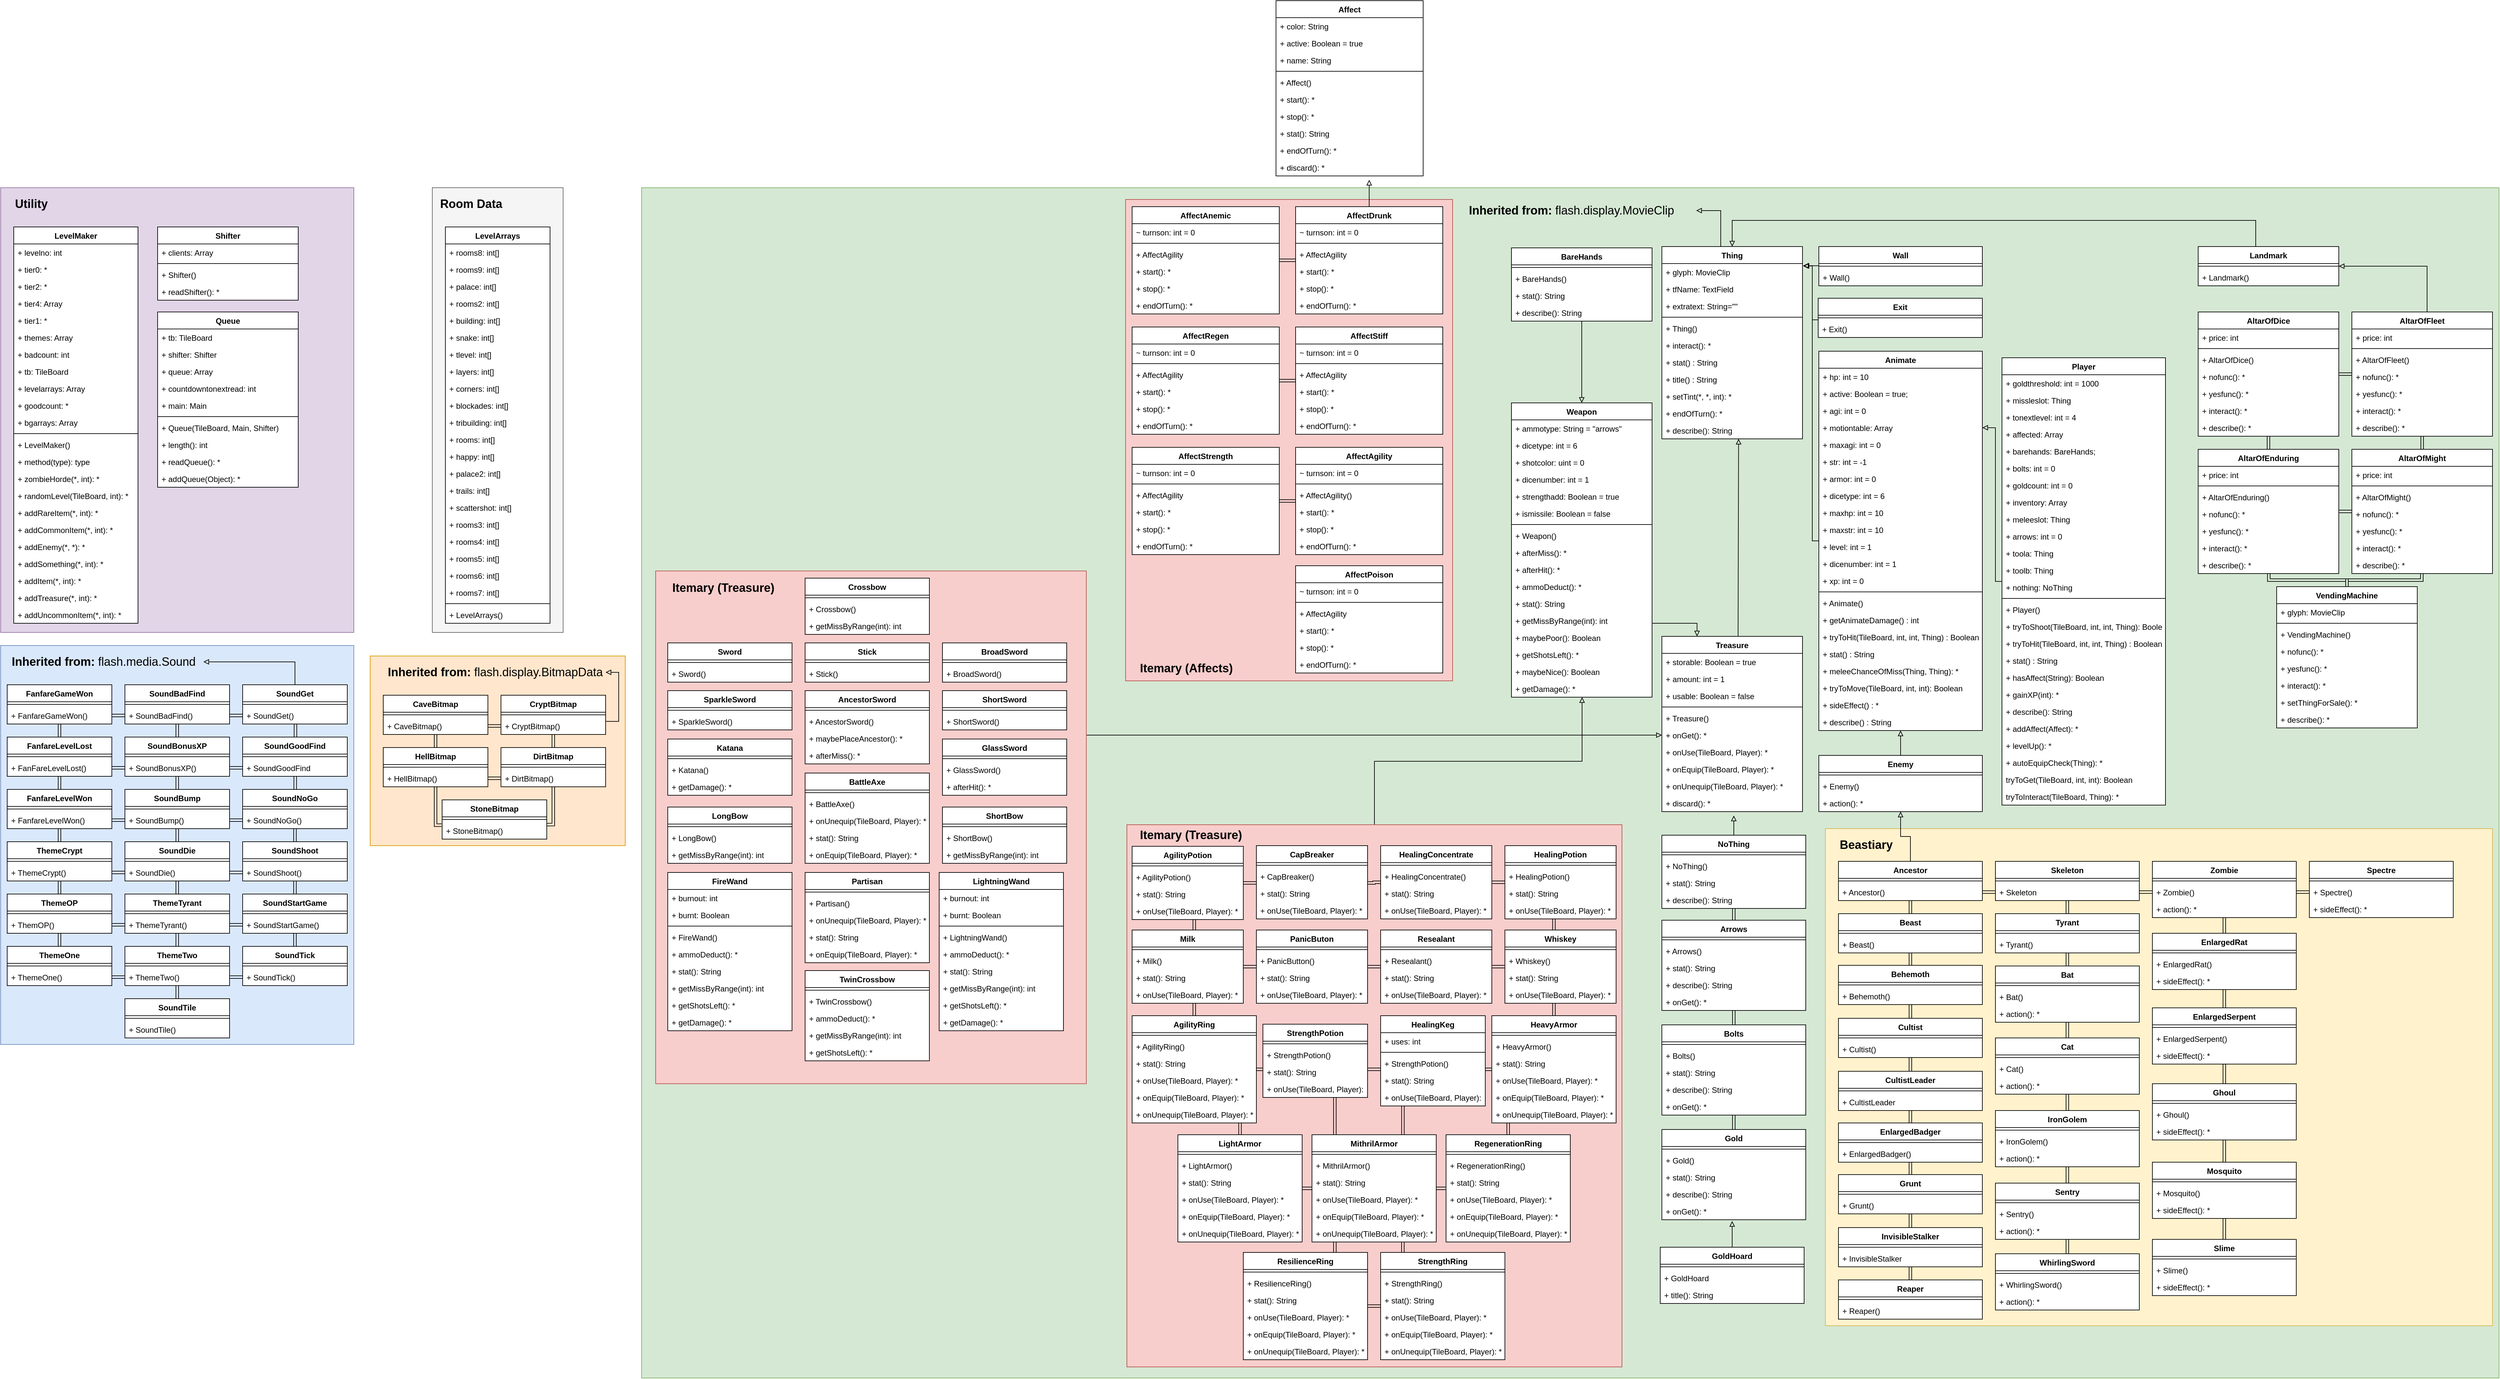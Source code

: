 <mxfile version="20.8.5" type="device"><diagram id="vR9L5nOhPnMPxeXeFYsE" name="Page-1"><mxGraphModel dx="5630" dy="2513" grid="1" gridSize="10" guides="1" tooltips="1" connect="1" arrows="1" fold="1" page="1" pageScale="1" pageWidth="850" pageHeight="1100" math="0" shadow="0"><root><mxCell id="0"/><mxCell id="1" parent="0"/><mxCell id="nmdC1HMzd1pY4N1G8od6-149" style="edgeStyle=orthogonalEdgeStyle;shape=link;rounded=0;orthogonalLoop=1;jettySize=auto;html=1;endArrow=block;endFill=0;" parent="1" source="nmdC1HMzd1pY4N1G8od6-140" target="nmdC1HMzd1pY4N1G8od6-104" edge="1"><mxGeometry relative="1" as="geometry"/></mxCell><mxCell id="nmdC1HMzd1pY4N1G8od6-148" style="edgeStyle=orthogonalEdgeStyle;rounded=0;orthogonalLoop=1;jettySize=auto;html=1;endArrow=block;endFill=0;shape=link;" parent="1" source="nmdC1HMzd1pY4N1G8od6-111" target="nmdC1HMzd1pY4N1G8od6-126" edge="1"><mxGeometry relative="1" as="geometry"/></mxCell><mxCell id="nmdC1HMzd1pY4N1G8od6-91" value="" style="rounded=0;whiteSpace=wrap;html=1;fillColor=#d5e8d4;strokeColor=#82b366;" parent="1" vertex="1"><mxGeometry x="380" y="286" width="2840" height="1820" as="geometry"/></mxCell><mxCell id="ZAUHWAOXWr9xCqQeIsDW-1220" style="edgeStyle=orthogonalEdgeStyle;rounded=0;orthogonalLoop=1;jettySize=auto;html=1;endArrow=block;endFill=0;" edge="1" parent="1" source="ZAUHWAOXWr9xCqQeIsDW-679" target="OKibH9DUNZQgg_IkbvS5-96"><mxGeometry relative="1" as="geometry"><Array as="points"><mxPoint x="1501" y="1163"/><mxPoint x="1818" y="1163"/></Array></mxGeometry></mxCell><mxCell id="ZAUHWAOXWr9xCqQeIsDW-679" value="" style="rounded=0;whiteSpace=wrap;html=1;fillColor=#f8cecc;strokeColor=#b85450;" vertex="1" parent="1"><mxGeometry x="1122" y="1260" width="757" height="829" as="geometry"/></mxCell><mxCell id="OKibH9DUNZQgg_IkbvS5-254" value="" style="rounded=0;whiteSpace=wrap;html=1;fillColor=#fff2cc;strokeColor=#d6b656;" parent="1" vertex="1"><mxGeometry x="2190" y="1266" width="1020" height="760" as="geometry"/></mxCell><mxCell id="ZAUHWAOXWr9xCqQeIsDW-678" value="" style="rounded=0;whiteSpace=wrap;html=1;fillColor=#f8cecc;strokeColor=#b85450;" vertex="1" parent="1"><mxGeometry x="1120" y="304" width="500" height="736" as="geometry"/></mxCell><mxCell id="OKibH9DUNZQgg_IkbvS5-250" style="edgeStyle=orthogonalEdgeStyle;shape=link;rounded=0;orthogonalLoop=1;jettySize=auto;html=1;entryX=0.468;entryY=-0.077;entryDx=0;entryDy=0;entryPerimeter=0;endArrow=block;endFill=0;" parent="1" source="OKibH9DUNZQgg_IkbvS5-164" target="OKibH9DUNZQgg_IkbvS5-247" edge="1"><mxGeometry relative="1" as="geometry"><Array as="points"><mxPoint x="3033" y="1363"/></Array></mxGeometry></mxCell><mxCell id="OKibH9DUNZQgg_IkbvS5-249" style="edgeStyle=orthogonalEdgeStyle;rounded=0;orthogonalLoop=1;jettySize=auto;html=1;exitX=0.5;exitY=0;exitDx=0;exitDy=0;entryX=0.5;entryY=0.167;entryDx=0;entryDy=0;entryPerimeter=0;endArrow=block;endFill=0;shape=link;" parent="1" source="OKibH9DUNZQgg_IkbvS5-191" target="OKibH9DUNZQgg_IkbvS5-164" edge="1"><mxGeometry relative="1" as="geometry"/></mxCell><mxCell id="OKibH9DUNZQgg_IkbvS5-155" style="edgeStyle=orthogonalEdgeStyle;rounded=0;orthogonalLoop=1;jettySize=auto;html=1;endArrow=block;endFill=0;shape=link;" parent="1" source="OKibH9DUNZQgg_IkbvS5-147" edge="1"><mxGeometry relative="1" as="geometry"><mxPoint x="2030" y="1306" as="targetPoint"/><Array as="points"><mxPoint x="2050" y="1306"/></Array></mxGeometry></mxCell><mxCell id="ZAUHWAOXWr9xCqQeIsDW-1385" style="edgeStyle=orthogonalEdgeStyle;rounded=0;orthogonalLoop=1;jettySize=auto;html=1;entryX=1;entryY=0.5;entryDx=0;entryDy=0;endArrow=block;endFill=0;" edge="1" parent="1" source="OKibH9DUNZQgg_IkbvS5-1" target="nmdC1HMzd1pY4N1G8od6-92"><mxGeometry relative="1" as="geometry"><Array as="points"><mxPoint x="2030" y="321"/></Array></mxGeometry></mxCell><mxCell id="OKibH9DUNZQgg_IkbvS5-1" value="Thing" style="swimlane;fontStyle=1;align=center;verticalAlign=top;childLayout=stackLayout;horizontal=1;startSize=26;horizontalStack=0;resizeParent=1;resizeParentMax=0;resizeLast=0;collapsible=1;marginBottom=0;fillStyle=solid;swimlaneFillColor=default;fillColor=#FFFFFF;" parent="1" vertex="1"><mxGeometry x="1940" y="376" width="215" height="294" as="geometry"/></mxCell><mxCell id="OKibH9DUNZQgg_IkbvS5-2" value="+ glyph: MovieClip" style="text;strokeColor=none;fillColor=none;align=left;verticalAlign=top;spacingLeft=4;spacingRight=4;overflow=hidden;rotatable=0;points=[[0,0.5],[1,0.5]];portConstraint=eastwest;" parent="OKibH9DUNZQgg_IkbvS5-1" vertex="1"><mxGeometry y="26" width="215" height="26" as="geometry"/></mxCell><mxCell id="OKibH9DUNZQgg_IkbvS5-7" value="+ tfName: TextField" style="text;strokeColor=none;fillColor=none;align=left;verticalAlign=top;spacingLeft=4;spacingRight=4;overflow=hidden;rotatable=0;points=[[0,0.5],[1,0.5]];portConstraint=eastwest;" parent="OKibH9DUNZQgg_IkbvS5-1" vertex="1"><mxGeometry y="52" width="215" height="26" as="geometry"/></mxCell><mxCell id="OKibH9DUNZQgg_IkbvS5-6" value="+ extratext: String=&quot;&quot;" style="text;strokeColor=none;fillColor=none;align=left;verticalAlign=top;spacingLeft=4;spacingRight=4;overflow=hidden;rotatable=0;points=[[0,0.5],[1,0.5]];portConstraint=eastwest;" parent="OKibH9DUNZQgg_IkbvS5-1" vertex="1"><mxGeometry y="78" width="215" height="26" as="geometry"/></mxCell><mxCell id="OKibH9DUNZQgg_IkbvS5-3" value="" style="line;strokeWidth=1;fillColor=none;align=left;verticalAlign=middle;spacingTop=-1;spacingLeft=3;spacingRight=3;rotatable=0;labelPosition=right;points=[];portConstraint=eastwest;strokeColor=inherit;" parent="OKibH9DUNZQgg_IkbvS5-1" vertex="1"><mxGeometry y="104" width="215" height="8" as="geometry"/></mxCell><mxCell id="OKibH9DUNZQgg_IkbvS5-4" value="+ Thing()" style="text;strokeColor=none;fillColor=none;align=left;verticalAlign=top;spacingLeft=4;spacingRight=4;overflow=hidden;rotatable=0;points=[[0,0.5],[1,0.5]];portConstraint=eastwest;" parent="OKibH9DUNZQgg_IkbvS5-1" vertex="1"><mxGeometry y="112" width="215" height="26" as="geometry"/></mxCell><mxCell id="OKibH9DUNZQgg_IkbvS5-5" value="+ interact(): *" style="text;strokeColor=none;fillColor=none;align=left;verticalAlign=top;spacingLeft=4;spacingRight=4;overflow=hidden;rotatable=0;points=[[0,0.5],[1,0.5]];portConstraint=eastwest;" parent="OKibH9DUNZQgg_IkbvS5-1" vertex="1"><mxGeometry y="138" width="215" height="26" as="geometry"/></mxCell><mxCell id="OKibH9DUNZQgg_IkbvS5-12" value="+ stat() : String" style="text;strokeColor=none;fillColor=none;align=left;verticalAlign=top;spacingLeft=4;spacingRight=4;overflow=hidden;rotatable=0;points=[[0,0.5],[1,0.5]];portConstraint=eastwest;" parent="OKibH9DUNZQgg_IkbvS5-1" vertex="1"><mxGeometry y="164" width="215" height="26" as="geometry"/></mxCell><mxCell id="OKibH9DUNZQgg_IkbvS5-11" value="+ title() : String" style="text;strokeColor=none;fillColor=none;align=left;verticalAlign=top;spacingLeft=4;spacingRight=4;overflow=hidden;rotatable=0;points=[[0,0.5],[1,0.5]];portConstraint=eastwest;" parent="OKibH9DUNZQgg_IkbvS5-1" vertex="1"><mxGeometry y="190" width="215" height="26" as="geometry"/></mxCell><mxCell id="OKibH9DUNZQgg_IkbvS5-10" value="+ setTint(*, *, int): *" style="text;strokeColor=none;fillColor=none;align=left;verticalAlign=top;spacingLeft=4;spacingRight=4;overflow=hidden;rotatable=0;points=[[0,0.5],[1,0.5]];portConstraint=eastwest;" parent="OKibH9DUNZQgg_IkbvS5-1" vertex="1"><mxGeometry y="216" width="215" height="26" as="geometry"/></mxCell><mxCell id="OKibH9DUNZQgg_IkbvS5-9" value="+ endOfTurn(): *" style="text;strokeColor=none;fillColor=none;align=left;verticalAlign=top;spacingLeft=4;spacingRight=4;overflow=hidden;rotatable=0;points=[[0,0.5],[1,0.5]];portConstraint=eastwest;" parent="OKibH9DUNZQgg_IkbvS5-1" vertex="1"><mxGeometry y="242" width="215" height="26" as="geometry"/></mxCell><mxCell id="OKibH9DUNZQgg_IkbvS5-8" value="+ describe(): String" style="text;strokeColor=none;fillColor=none;align=left;verticalAlign=top;spacingLeft=4;spacingRight=4;overflow=hidden;rotatable=0;points=[[0,0.5],[1,0.5]];portConstraint=eastwest;" parent="OKibH9DUNZQgg_IkbvS5-1" vertex="1"><mxGeometry y="268" width="215" height="26" as="geometry"/></mxCell><mxCell id="OKibH9DUNZQgg_IkbvS5-21" style="edgeStyle=orthogonalEdgeStyle;rounded=0;orthogonalLoop=1;jettySize=auto;html=1;entryX=1.005;entryY=0.127;entryDx=0;entryDy=0;entryPerimeter=0;endArrow=block;endFill=0;" parent="1" source="OKibH9DUNZQgg_IkbvS5-13" target="OKibH9DUNZQgg_IkbvS5-2" edge="1"><mxGeometry relative="1" as="geometry"><Array as="points"><mxPoint x="2170" y="406"/></Array></mxGeometry></mxCell><mxCell id="OKibH9DUNZQgg_IkbvS5-13" value="Wall" style="swimlane;fontStyle=1;align=center;verticalAlign=top;childLayout=stackLayout;horizontal=1;startSize=26;horizontalStack=0;resizeParent=1;resizeParentMax=0;resizeLast=0;collapsible=1;marginBottom=0;fillStyle=solid;swimlaneFillColor=default;fillColor=#FFFFFF;" parent="1" vertex="1"><mxGeometry x="2180" y="376" width="250" height="60" as="geometry"/></mxCell><mxCell id="OKibH9DUNZQgg_IkbvS5-15" value="" style="line;strokeWidth=1;fillColor=none;align=left;verticalAlign=middle;spacingTop=-1;spacingLeft=3;spacingRight=3;rotatable=0;labelPosition=right;points=[];portConstraint=eastwest;strokeColor=inherit;" parent="OKibH9DUNZQgg_IkbvS5-13" vertex="1"><mxGeometry y="26" width="250" height="8" as="geometry"/></mxCell><mxCell id="OKibH9DUNZQgg_IkbvS5-16" value="+ Wall()" style="text;strokeColor=none;fillColor=none;align=left;verticalAlign=top;spacingLeft=4;spacingRight=4;overflow=hidden;rotatable=0;points=[[0,0.5],[1,0.5]];portConstraint=eastwest;" parent="OKibH9DUNZQgg_IkbvS5-13" vertex="1"><mxGeometry y="34" width="250" height="26" as="geometry"/></mxCell><mxCell id="OKibH9DUNZQgg_IkbvS5-23" style="edgeStyle=orthogonalEdgeStyle;rounded=0;orthogonalLoop=1;jettySize=auto;html=1;entryX=1.003;entryY=0.138;entryDx=0;entryDy=0;entryPerimeter=0;endArrow=block;endFill=0;" parent="1" source="OKibH9DUNZQgg_IkbvS5-18" target="OKibH9DUNZQgg_IkbvS5-2" edge="1"><mxGeometry relative="1" as="geometry"><Array as="points"><mxPoint x="2170" y="488"/><mxPoint x="2170" y="406"/></Array></mxGeometry></mxCell><mxCell id="OKibH9DUNZQgg_IkbvS5-18" value="Exit" style="swimlane;fontStyle=1;align=center;verticalAlign=top;childLayout=stackLayout;horizontal=1;startSize=26;horizontalStack=0;resizeParent=1;resizeParentMax=0;resizeLast=0;collapsible=1;marginBottom=0;fillStyle=solid;swimlaneFillColor=default;fillColor=#FFFFFF;" parent="1" vertex="1"><mxGeometry x="2179" y="455" width="251" height="60" as="geometry"/></mxCell><mxCell id="OKibH9DUNZQgg_IkbvS5-19" value="" style="line;strokeWidth=1;fillColor=none;align=left;verticalAlign=middle;spacingTop=-1;spacingLeft=3;spacingRight=3;rotatable=0;labelPosition=right;points=[];portConstraint=eastwest;strokeColor=inherit;" parent="OKibH9DUNZQgg_IkbvS5-18" vertex="1"><mxGeometry y="26" width="251" height="8" as="geometry"/></mxCell><mxCell id="OKibH9DUNZQgg_IkbvS5-20" value="+ Exit()" style="text;strokeColor=none;fillColor=none;align=left;verticalAlign=top;spacingLeft=4;spacingRight=4;overflow=hidden;rotatable=0;points=[[0,0.5],[1,0.5]];portConstraint=eastwest;" parent="OKibH9DUNZQgg_IkbvS5-18" vertex="1"><mxGeometry y="34" width="251" height="26" as="geometry"/></mxCell><mxCell id="OKibH9DUNZQgg_IkbvS5-47" style="edgeStyle=orthogonalEdgeStyle;rounded=0;orthogonalLoop=1;jettySize=auto;html=1;entryX=1.008;entryY=0.135;entryDx=0;entryDy=0;entryPerimeter=0;endArrow=block;endFill=0;" parent="1" source="OKibH9DUNZQgg_IkbvS5-24" target="OKibH9DUNZQgg_IkbvS5-2" edge="1"><mxGeometry relative="1" as="geometry"><Array as="points"><mxPoint x="2170" y="826"/><mxPoint x="2170" y="406"/></Array></mxGeometry></mxCell><mxCell id="OKibH9DUNZQgg_IkbvS5-24" value="Animate" style="swimlane;fontStyle=1;align=center;verticalAlign=top;childLayout=stackLayout;horizontal=1;startSize=26;horizontalStack=0;resizeParent=1;resizeParentMax=0;resizeLast=0;collapsible=1;marginBottom=0;fillStyle=solid;swimlaneFillColor=default;fillColor=#FFFFFF;" parent="1" vertex="1"><mxGeometry x="2180" y="536" width="250" height="580" as="geometry"/></mxCell><mxCell id="OKibH9DUNZQgg_IkbvS5-25" value="+ hp: int = 10" style="text;strokeColor=none;fillColor=none;align=left;verticalAlign=top;spacingLeft=4;spacingRight=4;overflow=hidden;rotatable=0;points=[[0,0.5],[1,0.5]];portConstraint=eastwest;" parent="OKibH9DUNZQgg_IkbvS5-24" vertex="1"><mxGeometry y="26" width="250" height="26" as="geometry"/></mxCell><mxCell id="OKibH9DUNZQgg_IkbvS5-40" value="+ active: Boolean = true;" style="text;strokeColor=none;fillColor=none;align=left;verticalAlign=top;spacingLeft=4;spacingRight=4;overflow=hidden;rotatable=0;points=[[0,0.5],[1,0.5]];portConstraint=eastwest;" parent="OKibH9DUNZQgg_IkbvS5-24" vertex="1"><mxGeometry y="52" width="250" height="26" as="geometry"/></mxCell><mxCell id="OKibH9DUNZQgg_IkbvS5-39" value="+ agi: int = 0" style="text;strokeColor=none;fillColor=none;align=left;verticalAlign=top;spacingLeft=4;spacingRight=4;overflow=hidden;rotatable=0;points=[[0,0.5],[1,0.5]];portConstraint=eastwest;" parent="OKibH9DUNZQgg_IkbvS5-24" vertex="1"><mxGeometry y="78" width="250" height="26" as="geometry"/></mxCell><mxCell id="OKibH9DUNZQgg_IkbvS5-38" value="+ motiontable: Array" style="text;strokeColor=none;fillColor=none;align=left;verticalAlign=top;spacingLeft=4;spacingRight=4;overflow=hidden;rotatable=0;points=[[0,0.5],[1,0.5]];portConstraint=eastwest;" parent="OKibH9DUNZQgg_IkbvS5-24" vertex="1"><mxGeometry y="104" width="250" height="26" as="geometry"/></mxCell><mxCell id="OKibH9DUNZQgg_IkbvS5-37" value="+ maxagi: int = 0" style="text;strokeColor=none;fillColor=none;align=left;verticalAlign=top;spacingLeft=4;spacingRight=4;overflow=hidden;rotatable=0;points=[[0,0.5],[1,0.5]];portConstraint=eastwest;" parent="OKibH9DUNZQgg_IkbvS5-24" vertex="1"><mxGeometry y="130" width="250" height="26" as="geometry"/></mxCell><mxCell id="OKibH9DUNZQgg_IkbvS5-36" value="+ str: int = -1" style="text;strokeColor=none;fillColor=none;align=left;verticalAlign=top;spacingLeft=4;spacingRight=4;overflow=hidden;rotatable=0;points=[[0,0.5],[1,0.5]];portConstraint=eastwest;" parent="OKibH9DUNZQgg_IkbvS5-24" vertex="1"><mxGeometry y="156" width="250" height="26" as="geometry"/></mxCell><mxCell id="OKibH9DUNZQgg_IkbvS5-35" value="+ armor: int = 0" style="text;strokeColor=none;fillColor=none;align=left;verticalAlign=top;spacingLeft=4;spacingRight=4;overflow=hidden;rotatable=0;points=[[0,0.5],[1,0.5]];portConstraint=eastwest;" parent="OKibH9DUNZQgg_IkbvS5-24" vertex="1"><mxGeometry y="182" width="250" height="26" as="geometry"/></mxCell><mxCell id="OKibH9DUNZQgg_IkbvS5-34" value="+ dicetype: int = 6" style="text;strokeColor=none;fillColor=none;align=left;verticalAlign=top;spacingLeft=4;spacingRight=4;overflow=hidden;rotatable=0;points=[[0,0.5],[1,0.5]];portConstraint=eastwest;" parent="OKibH9DUNZQgg_IkbvS5-24" vertex="1"><mxGeometry y="208" width="250" height="26" as="geometry"/></mxCell><mxCell id="OKibH9DUNZQgg_IkbvS5-33" value="+ maxhp: int = 10" style="text;strokeColor=none;fillColor=none;align=left;verticalAlign=top;spacingLeft=4;spacingRight=4;overflow=hidden;rotatable=0;points=[[0,0.5],[1,0.5]];portConstraint=eastwest;" parent="OKibH9DUNZQgg_IkbvS5-24" vertex="1"><mxGeometry y="234" width="250" height="26" as="geometry"/></mxCell><mxCell id="OKibH9DUNZQgg_IkbvS5-32" value="+ maxstr: int = 10" style="text;strokeColor=none;fillColor=none;align=left;verticalAlign=top;spacingLeft=4;spacingRight=4;overflow=hidden;rotatable=0;points=[[0,0.5],[1,0.5]];portConstraint=eastwest;" parent="OKibH9DUNZQgg_IkbvS5-24" vertex="1"><mxGeometry y="260" width="250" height="26" as="geometry"/></mxCell><mxCell id="OKibH9DUNZQgg_IkbvS5-31" value="+ level: int = 1" style="text;strokeColor=none;fillColor=none;align=left;verticalAlign=top;spacingLeft=4;spacingRight=4;overflow=hidden;rotatable=0;points=[[0,0.5],[1,0.5]];portConstraint=eastwest;" parent="OKibH9DUNZQgg_IkbvS5-24" vertex="1"><mxGeometry y="286" width="250" height="26" as="geometry"/></mxCell><mxCell id="OKibH9DUNZQgg_IkbvS5-30" value="+ dicenumber: int = 1" style="text;strokeColor=none;fillColor=none;align=left;verticalAlign=top;spacingLeft=4;spacingRight=4;overflow=hidden;rotatable=0;points=[[0,0.5],[1,0.5]];portConstraint=eastwest;" parent="OKibH9DUNZQgg_IkbvS5-24" vertex="1"><mxGeometry y="312" width="250" height="26" as="geometry"/></mxCell><mxCell id="OKibH9DUNZQgg_IkbvS5-29" value="+ xp: int = 0" style="text;strokeColor=none;fillColor=none;align=left;verticalAlign=top;spacingLeft=4;spacingRight=4;overflow=hidden;rotatable=0;points=[[0,0.5],[1,0.5]];portConstraint=eastwest;" parent="OKibH9DUNZQgg_IkbvS5-24" vertex="1"><mxGeometry y="338" width="250" height="26" as="geometry"/></mxCell><mxCell id="OKibH9DUNZQgg_IkbvS5-26" value="" style="line;strokeWidth=1;fillColor=none;align=left;verticalAlign=middle;spacingTop=-1;spacingLeft=3;spacingRight=3;rotatable=0;labelPosition=right;points=[];portConstraint=eastwest;strokeColor=inherit;" parent="OKibH9DUNZQgg_IkbvS5-24" vertex="1"><mxGeometry y="364" width="250" height="8" as="geometry"/></mxCell><mxCell id="OKibH9DUNZQgg_IkbvS5-27" value="+ Animate()" style="text;strokeColor=none;fillColor=none;align=left;verticalAlign=top;spacingLeft=4;spacingRight=4;overflow=hidden;rotatable=0;points=[[0,0.5],[1,0.5]];portConstraint=eastwest;" parent="OKibH9DUNZQgg_IkbvS5-24" vertex="1"><mxGeometry y="372" width="250" height="26" as="geometry"/></mxCell><mxCell id="OKibH9DUNZQgg_IkbvS5-28" value="+ getAnimateDamage() : int" style="text;strokeColor=none;fillColor=none;align=left;verticalAlign=top;spacingLeft=4;spacingRight=4;overflow=hidden;rotatable=0;points=[[0,0.5],[1,0.5]];portConstraint=eastwest;" parent="OKibH9DUNZQgg_IkbvS5-24" vertex="1"><mxGeometry y="398" width="250" height="26" as="geometry"/></mxCell><mxCell id="OKibH9DUNZQgg_IkbvS5-46" value="+ tryToHit(TileBoard, int, int, Thing) : Boolean" style="text;strokeColor=none;fillColor=none;align=left;verticalAlign=top;spacingLeft=4;spacingRight=4;overflow=hidden;rotatable=0;points=[[0,0.5],[1,0.5]];portConstraint=eastwest;" parent="OKibH9DUNZQgg_IkbvS5-24" vertex="1"><mxGeometry y="424" width="250" height="26" as="geometry"/></mxCell><mxCell id="OKibH9DUNZQgg_IkbvS5-45" value="+ stat() : String" style="text;strokeColor=none;fillColor=none;align=left;verticalAlign=top;spacingLeft=4;spacingRight=4;overflow=hidden;rotatable=0;points=[[0,0.5],[1,0.5]];portConstraint=eastwest;" parent="OKibH9DUNZQgg_IkbvS5-24" vertex="1"><mxGeometry y="450" width="250" height="26" as="geometry"/></mxCell><mxCell id="OKibH9DUNZQgg_IkbvS5-44" value="+ meleeChanceOfMiss(Thing, Thing): *" style="text;strokeColor=none;fillColor=none;align=left;verticalAlign=top;spacingLeft=4;spacingRight=4;overflow=hidden;rotatable=0;points=[[0,0.5],[1,0.5]];portConstraint=eastwest;" parent="OKibH9DUNZQgg_IkbvS5-24" vertex="1"><mxGeometry y="476" width="250" height="26" as="geometry"/></mxCell><mxCell id="OKibH9DUNZQgg_IkbvS5-43" value="+ tryToMove(TileBoard, int, int): Boolean" style="text;strokeColor=none;fillColor=none;align=left;verticalAlign=top;spacingLeft=4;spacingRight=4;overflow=hidden;rotatable=0;points=[[0,0.5],[1,0.5]];portConstraint=eastwest;" parent="OKibH9DUNZQgg_IkbvS5-24" vertex="1"><mxGeometry y="502" width="250" height="26" as="geometry"/></mxCell><mxCell id="OKibH9DUNZQgg_IkbvS5-42" value="+ sideEffect() : *" style="text;strokeColor=none;fillColor=none;align=left;verticalAlign=top;spacingLeft=4;spacingRight=4;overflow=hidden;rotatable=0;points=[[0,0.5],[1,0.5]];portConstraint=eastwest;" parent="OKibH9DUNZQgg_IkbvS5-24" vertex="1"><mxGeometry y="528" width="250" height="26" as="geometry"/></mxCell><mxCell id="OKibH9DUNZQgg_IkbvS5-41" value="+ describe() : String" style="text;strokeColor=none;fillColor=none;align=left;verticalAlign=top;spacingLeft=4;spacingRight=4;overflow=hidden;rotatable=0;points=[[0,0.5],[1,0.5]];portConstraint=eastwest;" parent="OKibH9DUNZQgg_IkbvS5-24" vertex="1"><mxGeometry y="554" width="250" height="26" as="geometry"/></mxCell><mxCell id="OKibH9DUNZQgg_IkbvS5-55" style="edgeStyle=orthogonalEdgeStyle;rounded=0;orthogonalLoop=1;jettySize=auto;html=1;entryX=0.5;entryY=1;entryDx=0;entryDy=0;entryPerimeter=0;endArrow=block;endFill=0;" parent="1" source="OKibH9DUNZQgg_IkbvS5-48" target="OKibH9DUNZQgg_IkbvS5-41" edge="1"><mxGeometry relative="1" as="geometry"/></mxCell><mxCell id="OKibH9DUNZQgg_IkbvS5-48" value="Enemy" style="swimlane;fontStyle=1;align=center;verticalAlign=top;childLayout=stackLayout;horizontal=1;startSize=26;horizontalStack=0;resizeParent=1;resizeParentMax=0;resizeLast=0;collapsible=1;marginBottom=0;fillStyle=solid;swimlaneFillColor=default;fillColor=#FFFFFF;" parent="1" vertex="1"><mxGeometry x="2180" y="1154" width="250" height="86" as="geometry"/></mxCell><mxCell id="OKibH9DUNZQgg_IkbvS5-50" value="" style="line;strokeWidth=1;fillColor=none;align=left;verticalAlign=middle;spacingTop=-1;spacingLeft=3;spacingRight=3;rotatable=0;labelPosition=right;points=[];portConstraint=eastwest;strokeColor=inherit;" parent="OKibH9DUNZQgg_IkbvS5-48" vertex="1"><mxGeometry y="26" width="250" height="8" as="geometry"/></mxCell><mxCell id="OKibH9DUNZQgg_IkbvS5-51" value="+ Enemy()" style="text;strokeColor=none;fillColor=none;align=left;verticalAlign=top;spacingLeft=4;spacingRight=4;overflow=hidden;rotatable=0;points=[[0,0.5],[1,0.5]];portConstraint=eastwest;" parent="OKibH9DUNZQgg_IkbvS5-48" vertex="1"><mxGeometry y="34" width="250" height="26" as="geometry"/></mxCell><mxCell id="OKibH9DUNZQgg_IkbvS5-52" value="+ action(): *" style="text;strokeColor=none;fillColor=none;align=left;verticalAlign=top;spacingLeft=4;spacingRight=4;overflow=hidden;rotatable=0;points=[[0,0.5],[1,0.5]];portConstraint=eastwest;" parent="OKibH9DUNZQgg_IkbvS5-48" vertex="1"><mxGeometry y="60" width="250" height="26" as="geometry"/></mxCell><mxCell id="OKibH9DUNZQgg_IkbvS5-83" style="edgeStyle=orthogonalEdgeStyle;rounded=0;orthogonalLoop=1;jettySize=auto;html=1;entryX=1;entryY=0.5;entryDx=0;entryDy=0;endArrow=block;endFill=0;" parent="1" source="OKibH9DUNZQgg_IkbvS5-56" target="OKibH9DUNZQgg_IkbvS5-38" edge="1"><mxGeometry relative="1" as="geometry"><Array as="points"><mxPoint x="2450" y="888"/><mxPoint x="2450" y="653"/></Array></mxGeometry></mxCell><mxCell id="OKibH9DUNZQgg_IkbvS5-56" value="Player" style="swimlane;fontStyle=1;align=center;verticalAlign=top;childLayout=stackLayout;horizontal=1;startSize=26;horizontalStack=0;resizeParent=1;resizeParentMax=0;resizeLast=0;collapsible=1;marginBottom=0;fillStyle=solid;swimlaneFillColor=default;fillColor=#FFFFFF;" parent="1" vertex="1"><mxGeometry x="2460" y="546" width="250" height="684" as="geometry"/></mxCell><mxCell id="OKibH9DUNZQgg_IkbvS5-57" value="+ goldthreshold: int = 1000" style="text;strokeColor=none;fillColor=none;align=left;verticalAlign=top;spacingLeft=4;spacingRight=4;overflow=hidden;rotatable=0;points=[[0,0.5],[1,0.5]];portConstraint=eastwest;" parent="OKibH9DUNZQgg_IkbvS5-56" vertex="1"><mxGeometry y="26" width="250" height="26" as="geometry"/></mxCell><mxCell id="OKibH9DUNZQgg_IkbvS5-58" value="+ missleslot: Thing" style="text;strokeColor=none;fillColor=none;align=left;verticalAlign=top;spacingLeft=4;spacingRight=4;overflow=hidden;rotatable=0;points=[[0,0.5],[1,0.5]];portConstraint=eastwest;" parent="OKibH9DUNZQgg_IkbvS5-56" vertex="1"><mxGeometry y="52" width="250" height="26" as="geometry"/></mxCell><mxCell id="OKibH9DUNZQgg_IkbvS5-59" value="+ tonextlevel: int = 4" style="text;strokeColor=none;fillColor=none;align=left;verticalAlign=top;spacingLeft=4;spacingRight=4;overflow=hidden;rotatable=0;points=[[0,0.5],[1,0.5]];portConstraint=eastwest;" parent="OKibH9DUNZQgg_IkbvS5-56" vertex="1"><mxGeometry y="78" width="250" height="26" as="geometry"/></mxCell><mxCell id="OKibH9DUNZQgg_IkbvS5-60" value="+ affected: Array" style="text;strokeColor=none;fillColor=none;align=left;verticalAlign=top;spacingLeft=4;spacingRight=4;overflow=hidden;rotatable=0;points=[[0,0.5],[1,0.5]];portConstraint=eastwest;" parent="OKibH9DUNZQgg_IkbvS5-56" vertex="1"><mxGeometry y="104" width="250" height="26" as="geometry"/></mxCell><mxCell id="OKibH9DUNZQgg_IkbvS5-61" value="+ barehands: BareHands;" style="text;strokeColor=none;fillColor=none;align=left;verticalAlign=top;spacingLeft=4;spacingRight=4;overflow=hidden;rotatable=0;points=[[0,0.5],[1,0.5]];portConstraint=eastwest;" parent="OKibH9DUNZQgg_IkbvS5-56" vertex="1"><mxGeometry y="130" width="250" height="26" as="geometry"/></mxCell><mxCell id="OKibH9DUNZQgg_IkbvS5-62" value="+ bolts: int = 0" style="text;strokeColor=none;fillColor=none;align=left;verticalAlign=top;spacingLeft=4;spacingRight=4;overflow=hidden;rotatable=0;points=[[0,0.5],[1,0.5]];portConstraint=eastwest;" parent="OKibH9DUNZQgg_IkbvS5-56" vertex="1"><mxGeometry y="156" width="250" height="26" as="geometry"/></mxCell><mxCell id="OKibH9DUNZQgg_IkbvS5-63" value="+ goldcount: int = 0" style="text;strokeColor=none;fillColor=none;align=left;verticalAlign=top;spacingLeft=4;spacingRight=4;overflow=hidden;rotatable=0;points=[[0,0.5],[1,0.5]];portConstraint=eastwest;" parent="OKibH9DUNZQgg_IkbvS5-56" vertex="1"><mxGeometry y="182" width="250" height="26" as="geometry"/></mxCell><mxCell id="OKibH9DUNZQgg_IkbvS5-64" value="+ inventory: Array" style="text;strokeColor=none;fillColor=none;align=left;verticalAlign=top;spacingLeft=4;spacingRight=4;overflow=hidden;rotatable=0;points=[[0,0.5],[1,0.5]];portConstraint=eastwest;" parent="OKibH9DUNZQgg_IkbvS5-56" vertex="1"><mxGeometry y="208" width="250" height="26" as="geometry"/></mxCell><mxCell id="OKibH9DUNZQgg_IkbvS5-65" value="+ meleeslot: Thing" style="text;strokeColor=none;fillColor=none;align=left;verticalAlign=top;spacingLeft=4;spacingRight=4;overflow=hidden;rotatable=0;points=[[0,0.5],[1,0.5]];portConstraint=eastwest;" parent="OKibH9DUNZQgg_IkbvS5-56" vertex="1"><mxGeometry y="234" width="250" height="26" as="geometry"/></mxCell><mxCell id="OKibH9DUNZQgg_IkbvS5-66" value="+ arrows: int = 0" style="text;strokeColor=none;fillColor=none;align=left;verticalAlign=top;spacingLeft=4;spacingRight=4;overflow=hidden;rotatable=0;points=[[0,0.5],[1,0.5]];portConstraint=eastwest;" parent="OKibH9DUNZQgg_IkbvS5-56" vertex="1"><mxGeometry y="260" width="250" height="26" as="geometry"/></mxCell><mxCell id="OKibH9DUNZQgg_IkbvS5-67" value="+ toola: Thing" style="text;strokeColor=none;fillColor=none;align=left;verticalAlign=top;spacingLeft=4;spacingRight=4;overflow=hidden;rotatable=0;points=[[0,0.5],[1,0.5]];portConstraint=eastwest;" parent="OKibH9DUNZQgg_IkbvS5-56" vertex="1"><mxGeometry y="286" width="250" height="26" as="geometry"/></mxCell><mxCell id="OKibH9DUNZQgg_IkbvS5-68" value="+ toolb: Thing" style="text;strokeColor=none;fillColor=none;align=left;verticalAlign=top;spacingLeft=4;spacingRight=4;overflow=hidden;rotatable=0;points=[[0,0.5],[1,0.5]];portConstraint=eastwest;" parent="OKibH9DUNZQgg_IkbvS5-56" vertex="1"><mxGeometry y="312" width="250" height="26" as="geometry"/></mxCell><mxCell id="OKibH9DUNZQgg_IkbvS5-69" value="+ nothing: NoThing" style="text;strokeColor=none;fillColor=none;align=left;verticalAlign=top;spacingLeft=4;spacingRight=4;overflow=hidden;rotatable=0;points=[[0,0.5],[1,0.5]];portConstraint=eastwest;" parent="OKibH9DUNZQgg_IkbvS5-56" vertex="1"><mxGeometry y="338" width="250" height="26" as="geometry"/></mxCell><mxCell id="OKibH9DUNZQgg_IkbvS5-70" value="" style="line;strokeWidth=1;fillColor=none;align=left;verticalAlign=middle;spacingTop=-1;spacingLeft=3;spacingRight=3;rotatable=0;labelPosition=right;points=[];portConstraint=eastwest;strokeColor=inherit;" parent="OKibH9DUNZQgg_IkbvS5-56" vertex="1"><mxGeometry y="364" width="250" height="8" as="geometry"/></mxCell><mxCell id="OKibH9DUNZQgg_IkbvS5-71" value="+ Player()" style="text;strokeColor=none;fillColor=none;align=left;verticalAlign=top;spacingLeft=4;spacingRight=4;overflow=hidden;rotatable=0;points=[[0,0.5],[1,0.5]];portConstraint=eastwest;" parent="OKibH9DUNZQgg_IkbvS5-56" vertex="1"><mxGeometry y="372" width="250" height="26" as="geometry"/></mxCell><mxCell id="OKibH9DUNZQgg_IkbvS5-72" value="+ tryToShoot(TileBoard, int, int, Thing): Boolean" style="text;strokeColor=none;fillColor=none;align=left;verticalAlign=top;spacingLeft=4;spacingRight=4;overflow=hidden;rotatable=0;points=[[0,0.5],[1,0.5]];portConstraint=eastwest;" parent="OKibH9DUNZQgg_IkbvS5-56" vertex="1"><mxGeometry y="398" width="250" height="26" as="geometry"/></mxCell><mxCell id="OKibH9DUNZQgg_IkbvS5-73" value="+ tryToHit(TileBoard, int, int, Thing) : Boolean" style="text;strokeColor=none;fillColor=none;align=left;verticalAlign=top;spacingLeft=4;spacingRight=4;overflow=hidden;rotatable=0;points=[[0,0.5],[1,0.5]];portConstraint=eastwest;" parent="OKibH9DUNZQgg_IkbvS5-56" vertex="1"><mxGeometry y="424" width="250" height="26" as="geometry"/></mxCell><mxCell id="OKibH9DUNZQgg_IkbvS5-74" value="+ stat() : String" style="text;strokeColor=none;fillColor=none;align=left;verticalAlign=top;spacingLeft=4;spacingRight=4;overflow=hidden;rotatable=0;points=[[0,0.5],[1,0.5]];portConstraint=eastwest;" parent="OKibH9DUNZQgg_IkbvS5-56" vertex="1"><mxGeometry y="450" width="250" height="26" as="geometry"/></mxCell><mxCell id="OKibH9DUNZQgg_IkbvS5-75" value="+ hasAffect(String): Boolean" style="text;strokeColor=none;fillColor=none;align=left;verticalAlign=top;spacingLeft=4;spacingRight=4;overflow=hidden;rotatable=0;points=[[0,0.5],[1,0.5]];portConstraint=eastwest;" parent="OKibH9DUNZQgg_IkbvS5-56" vertex="1"><mxGeometry y="476" width="250" height="26" as="geometry"/></mxCell><mxCell id="OKibH9DUNZQgg_IkbvS5-76" value="+ gainXP(int): *" style="text;strokeColor=none;fillColor=none;align=left;verticalAlign=top;spacingLeft=4;spacingRight=4;overflow=hidden;rotatable=0;points=[[0,0.5],[1,0.5]];portConstraint=eastwest;" parent="OKibH9DUNZQgg_IkbvS5-56" vertex="1"><mxGeometry y="502" width="250" height="26" as="geometry"/></mxCell><mxCell id="OKibH9DUNZQgg_IkbvS5-77" value="+ describe(): String" style="text;strokeColor=none;fillColor=none;align=left;verticalAlign=top;spacingLeft=4;spacingRight=4;overflow=hidden;rotatable=0;points=[[0,0.5],[1,0.5]];portConstraint=eastwest;" parent="OKibH9DUNZQgg_IkbvS5-56" vertex="1"><mxGeometry y="528" width="250" height="26" as="geometry"/></mxCell><mxCell id="OKibH9DUNZQgg_IkbvS5-78" value="+ addAffect(Affect): *" style="text;strokeColor=none;fillColor=none;align=left;verticalAlign=top;spacingLeft=4;spacingRight=4;overflow=hidden;rotatable=0;points=[[0,0.5],[1,0.5]];portConstraint=eastwest;" parent="OKibH9DUNZQgg_IkbvS5-56" vertex="1"><mxGeometry y="554" width="250" height="26" as="geometry"/></mxCell><mxCell id="OKibH9DUNZQgg_IkbvS5-81" value="+ levelUp(): *" style="text;strokeColor=none;fillColor=none;align=left;verticalAlign=top;spacingLeft=4;spacingRight=4;overflow=hidden;rotatable=0;points=[[0,0.5],[1,0.5]];portConstraint=eastwest;" parent="OKibH9DUNZQgg_IkbvS5-56" vertex="1"><mxGeometry y="580" width="250" height="26" as="geometry"/></mxCell><mxCell id="OKibH9DUNZQgg_IkbvS5-80" value="+ autoEquipCheck(Thing): *" style="text;strokeColor=none;fillColor=none;align=left;verticalAlign=top;spacingLeft=4;spacingRight=4;overflow=hidden;rotatable=0;points=[[0,0.5],[1,0.5]];portConstraint=eastwest;" parent="OKibH9DUNZQgg_IkbvS5-56" vertex="1"><mxGeometry y="606" width="250" height="26" as="geometry"/></mxCell><mxCell id="OKibH9DUNZQgg_IkbvS5-79" value="tryToGet(TileBoard, int, int): Boolean" style="text;strokeColor=none;fillColor=none;align=left;verticalAlign=top;spacingLeft=4;spacingRight=4;overflow=hidden;rotatable=0;points=[[0,0.5],[1,0.5]];portConstraint=eastwest;" parent="OKibH9DUNZQgg_IkbvS5-56" vertex="1"><mxGeometry y="632" width="250" height="26" as="geometry"/></mxCell><mxCell id="OKibH9DUNZQgg_IkbvS5-82" value="tryToInteract(TileBoard, Thing): *" style="text;strokeColor=none;fillColor=none;align=left;verticalAlign=top;spacingLeft=4;spacingRight=4;overflow=hidden;rotatable=0;points=[[0,0.5],[1,0.5]];portConstraint=eastwest;" parent="OKibH9DUNZQgg_IkbvS5-56" vertex="1"><mxGeometry y="658" width="250" height="26" as="geometry"/></mxCell><mxCell id="OKibH9DUNZQgg_IkbvS5-84" value="Treasure" style="swimlane;fontStyle=1;align=center;verticalAlign=top;childLayout=stackLayout;horizontal=1;startSize=26;horizontalStack=0;resizeParent=1;resizeParentMax=0;resizeLast=0;collapsible=1;marginBottom=0;fillStyle=solid;swimlaneFillColor=default;fillColor=#FFFFFF;" parent="1" vertex="1"><mxGeometry x="1940" y="972" width="215" height="268" as="geometry"/></mxCell><mxCell id="OKibH9DUNZQgg_IkbvS5-85" value="+ storable: Boolean = true" style="text;strokeColor=none;fillColor=none;align=left;verticalAlign=top;spacingLeft=4;spacingRight=4;overflow=hidden;rotatable=0;points=[[0,0.5],[1,0.5]];portConstraint=eastwest;" parent="OKibH9DUNZQgg_IkbvS5-84" vertex="1"><mxGeometry y="26" width="215" height="26" as="geometry"/></mxCell><mxCell id="OKibH9DUNZQgg_IkbvS5-86" value="+ amount: int = 1" style="text;strokeColor=none;fillColor=none;align=left;verticalAlign=top;spacingLeft=4;spacingRight=4;overflow=hidden;rotatable=0;points=[[0,0.5],[1,0.5]];portConstraint=eastwest;" parent="OKibH9DUNZQgg_IkbvS5-84" vertex="1"><mxGeometry y="52" width="215" height="26" as="geometry"/></mxCell><mxCell id="OKibH9DUNZQgg_IkbvS5-87" value="+ usable: Boolean = false" style="text;strokeColor=none;fillColor=none;align=left;verticalAlign=top;spacingLeft=4;spacingRight=4;overflow=hidden;rotatable=0;points=[[0,0.5],[1,0.5]];portConstraint=eastwest;" parent="OKibH9DUNZQgg_IkbvS5-84" vertex="1"><mxGeometry y="78" width="215" height="26" as="geometry"/></mxCell><mxCell id="OKibH9DUNZQgg_IkbvS5-88" value="" style="line;strokeWidth=1;fillColor=none;align=left;verticalAlign=middle;spacingTop=-1;spacingLeft=3;spacingRight=3;rotatable=0;labelPosition=right;points=[];portConstraint=eastwest;strokeColor=inherit;" parent="OKibH9DUNZQgg_IkbvS5-84" vertex="1"><mxGeometry y="104" width="215" height="8" as="geometry"/></mxCell><mxCell id="OKibH9DUNZQgg_IkbvS5-89" value="+ Treasure()" style="text;strokeColor=none;fillColor=none;align=left;verticalAlign=top;spacingLeft=4;spacingRight=4;overflow=hidden;rotatable=0;points=[[0,0.5],[1,0.5]];portConstraint=eastwest;" parent="OKibH9DUNZQgg_IkbvS5-84" vertex="1"><mxGeometry y="112" width="215" height="26" as="geometry"/></mxCell><mxCell id="OKibH9DUNZQgg_IkbvS5-90" value="+ onGet(): *" style="text;strokeColor=none;fillColor=none;align=left;verticalAlign=top;spacingLeft=4;spacingRight=4;overflow=hidden;rotatable=0;points=[[0,0.5],[1,0.5]];portConstraint=eastwest;" parent="OKibH9DUNZQgg_IkbvS5-84" vertex="1"><mxGeometry y="138" width="215" height="26" as="geometry"/></mxCell><mxCell id="OKibH9DUNZQgg_IkbvS5-91" value="+ onUse(TileBoard, Player): *" style="text;strokeColor=none;fillColor=none;align=left;verticalAlign=top;spacingLeft=4;spacingRight=4;overflow=hidden;rotatable=0;points=[[0,0.5],[1,0.5]];portConstraint=eastwest;" parent="OKibH9DUNZQgg_IkbvS5-84" vertex="1"><mxGeometry y="164" width="215" height="26" as="geometry"/></mxCell><mxCell id="OKibH9DUNZQgg_IkbvS5-92" value="+ onEquip(TileBoard, Player): *" style="text;strokeColor=none;fillColor=none;align=left;verticalAlign=top;spacingLeft=4;spacingRight=4;overflow=hidden;rotatable=0;points=[[0,0.5],[1,0.5]];portConstraint=eastwest;" parent="OKibH9DUNZQgg_IkbvS5-84" vertex="1"><mxGeometry y="190" width="215" height="26" as="geometry"/></mxCell><mxCell id="OKibH9DUNZQgg_IkbvS5-93" value="+ onUnequip(TileBoard, Player): *" style="text;strokeColor=none;fillColor=none;align=left;verticalAlign=top;spacingLeft=4;spacingRight=4;overflow=hidden;rotatable=0;points=[[0,0.5],[1,0.5]];portConstraint=eastwest;" parent="OKibH9DUNZQgg_IkbvS5-84" vertex="1"><mxGeometry y="216" width="215" height="26" as="geometry"/></mxCell><mxCell id="OKibH9DUNZQgg_IkbvS5-94" value="+ discard(): *" style="text;strokeColor=none;fillColor=none;align=left;verticalAlign=top;spacingLeft=4;spacingRight=4;overflow=hidden;rotatable=0;points=[[0,0.5],[1,0.5]];portConstraint=eastwest;" parent="OKibH9DUNZQgg_IkbvS5-84" vertex="1"><mxGeometry y="242" width="215" height="26" as="geometry"/></mxCell><mxCell id="OKibH9DUNZQgg_IkbvS5-111" style="edgeStyle=orthogonalEdgeStyle;rounded=0;orthogonalLoop=1;jettySize=auto;html=1;entryX=0.25;entryY=0;entryDx=0;entryDy=0;endArrow=block;endFill=0;" parent="1" source="OKibH9DUNZQgg_IkbvS5-96" target="OKibH9DUNZQgg_IkbvS5-84" edge="1"><mxGeometry relative="1" as="geometry"><Array as="points"><mxPoint x="1827" y="952"/><mxPoint x="2004" y="952"/></Array></mxGeometry></mxCell><mxCell id="OKibH9DUNZQgg_IkbvS5-96" value="Weapon" style="swimlane;fontStyle=1;align=center;verticalAlign=top;childLayout=stackLayout;horizontal=1;startSize=26;horizontalStack=0;resizeParent=1;resizeParentMax=0;resizeLast=0;collapsible=1;marginBottom=0;fillStyle=solid;swimlaneFillColor=default;fillColor=#FFFFFF;" parent="1" vertex="1"><mxGeometry x="1710" y="615" width="215" height="450" as="geometry"/></mxCell><mxCell id="OKibH9DUNZQgg_IkbvS5-97" value="+ ammotype: String = &quot;arrows&quot;" style="text;strokeColor=none;fillColor=none;align=left;verticalAlign=top;spacingLeft=4;spacingRight=4;overflow=hidden;rotatable=0;points=[[0,0.5],[1,0.5]];portConstraint=eastwest;" parent="OKibH9DUNZQgg_IkbvS5-96" vertex="1"><mxGeometry y="26" width="215" height="26" as="geometry"/></mxCell><mxCell id="OKibH9DUNZQgg_IkbvS5-98" value="+ dicetype: int = 6" style="text;strokeColor=none;fillColor=none;align=left;verticalAlign=top;spacingLeft=4;spacingRight=4;overflow=hidden;rotatable=0;points=[[0,0.5],[1,0.5]];portConstraint=eastwest;" parent="OKibH9DUNZQgg_IkbvS5-96" vertex="1"><mxGeometry y="52" width="215" height="26" as="geometry"/></mxCell><mxCell id="OKibH9DUNZQgg_IkbvS5-99" value="+ shotcolor: uint = 0" style="text;strokeColor=none;fillColor=none;align=left;verticalAlign=top;spacingLeft=4;spacingRight=4;overflow=hidden;rotatable=0;points=[[0,0.5],[1,0.5]];portConstraint=eastwest;" parent="OKibH9DUNZQgg_IkbvS5-96" vertex="1"><mxGeometry y="78" width="215" height="26" as="geometry"/></mxCell><mxCell id="OKibH9DUNZQgg_IkbvS5-114" value="+ dicenumber: int = 1" style="text;strokeColor=none;fillColor=none;align=left;verticalAlign=top;spacingLeft=4;spacingRight=4;overflow=hidden;rotatable=0;points=[[0,0.5],[1,0.5]];portConstraint=eastwest;" parent="OKibH9DUNZQgg_IkbvS5-96" vertex="1"><mxGeometry y="104" width="215" height="26" as="geometry"/></mxCell><mxCell id="OKibH9DUNZQgg_IkbvS5-113" value="+ strengthadd: Boolean = true" style="text;strokeColor=none;fillColor=none;align=left;verticalAlign=top;spacingLeft=4;spacingRight=4;overflow=hidden;rotatable=0;points=[[0,0.5],[1,0.5]];portConstraint=eastwest;" parent="OKibH9DUNZQgg_IkbvS5-96" vertex="1"><mxGeometry y="130" width="215" height="26" as="geometry"/></mxCell><mxCell id="OKibH9DUNZQgg_IkbvS5-112" value="+ ismissile: Boolean = false" style="text;strokeColor=none;fillColor=none;align=left;verticalAlign=top;spacingLeft=4;spacingRight=4;overflow=hidden;rotatable=0;points=[[0,0.5],[1,0.5]];portConstraint=eastwest;" parent="OKibH9DUNZQgg_IkbvS5-96" vertex="1"><mxGeometry y="156" width="215" height="26" as="geometry"/></mxCell><mxCell id="OKibH9DUNZQgg_IkbvS5-100" value="" style="line;strokeWidth=1;fillColor=none;align=left;verticalAlign=middle;spacingTop=-1;spacingLeft=3;spacingRight=3;rotatable=0;labelPosition=right;points=[];portConstraint=eastwest;strokeColor=inherit;" parent="OKibH9DUNZQgg_IkbvS5-96" vertex="1"><mxGeometry y="182" width="215" height="8" as="geometry"/></mxCell><mxCell id="OKibH9DUNZQgg_IkbvS5-101" value="+ Weapon()" style="text;strokeColor=none;fillColor=none;align=left;verticalAlign=top;spacingLeft=4;spacingRight=4;overflow=hidden;rotatable=0;points=[[0,0.5],[1,0.5]];portConstraint=eastwest;" parent="OKibH9DUNZQgg_IkbvS5-96" vertex="1"><mxGeometry y="190" width="215" height="26" as="geometry"/></mxCell><mxCell id="OKibH9DUNZQgg_IkbvS5-102" value="+ afterMiss(): *" style="text;strokeColor=none;fillColor=none;align=left;verticalAlign=top;spacingLeft=4;spacingRight=4;overflow=hidden;rotatable=0;points=[[0,0.5],[1,0.5]];portConstraint=eastwest;" parent="OKibH9DUNZQgg_IkbvS5-96" vertex="1"><mxGeometry y="216" width="215" height="26" as="geometry"/></mxCell><mxCell id="OKibH9DUNZQgg_IkbvS5-103" value="+ afterHit(): *" style="text;strokeColor=none;fillColor=none;align=left;verticalAlign=top;spacingLeft=4;spacingRight=4;overflow=hidden;rotatable=0;points=[[0,0.5],[1,0.5]];portConstraint=eastwest;" parent="OKibH9DUNZQgg_IkbvS5-96" vertex="1"><mxGeometry y="242" width="215" height="26" as="geometry"/></mxCell><mxCell id="OKibH9DUNZQgg_IkbvS5-104" value="+ ammoDeduct(): *" style="text;strokeColor=none;fillColor=none;align=left;verticalAlign=top;spacingLeft=4;spacingRight=4;overflow=hidden;rotatable=0;points=[[0,0.5],[1,0.5]];portConstraint=eastwest;" parent="OKibH9DUNZQgg_IkbvS5-96" vertex="1"><mxGeometry y="268" width="215" height="26" as="geometry"/></mxCell><mxCell id="OKibH9DUNZQgg_IkbvS5-105" value="+ stat(): String" style="text;strokeColor=none;fillColor=none;align=left;verticalAlign=top;spacingLeft=4;spacingRight=4;overflow=hidden;rotatable=0;points=[[0,0.5],[1,0.5]];portConstraint=eastwest;" parent="OKibH9DUNZQgg_IkbvS5-96" vertex="1"><mxGeometry y="294" width="215" height="26" as="geometry"/></mxCell><mxCell id="OKibH9DUNZQgg_IkbvS5-106" value="+ getMissByRange(int): int" style="text;strokeColor=none;fillColor=none;align=left;verticalAlign=top;spacingLeft=4;spacingRight=4;overflow=hidden;rotatable=0;points=[[0,0.5],[1,0.5]];portConstraint=eastwest;" parent="OKibH9DUNZQgg_IkbvS5-96" vertex="1"><mxGeometry y="320" width="215" height="26" as="geometry"/></mxCell><mxCell id="OKibH9DUNZQgg_IkbvS5-118" value="+ maybePoor(): Boolean" style="text;strokeColor=none;fillColor=none;align=left;verticalAlign=top;spacingLeft=4;spacingRight=4;overflow=hidden;rotatable=0;points=[[0,0.5],[1,0.5]];portConstraint=eastwest;" parent="OKibH9DUNZQgg_IkbvS5-96" vertex="1"><mxGeometry y="346" width="215" height="26" as="geometry"/></mxCell><mxCell id="OKibH9DUNZQgg_IkbvS5-117" value="+ getShotsLeft(): *" style="text;strokeColor=none;fillColor=none;align=left;verticalAlign=top;spacingLeft=4;spacingRight=4;overflow=hidden;rotatable=0;points=[[0,0.5],[1,0.5]];portConstraint=eastwest;" parent="OKibH9DUNZQgg_IkbvS5-96" vertex="1"><mxGeometry y="372" width="215" height="26" as="geometry"/></mxCell><mxCell id="OKibH9DUNZQgg_IkbvS5-116" value="+ maybeNice(): Boolean" style="text;strokeColor=none;fillColor=none;align=left;verticalAlign=top;spacingLeft=4;spacingRight=4;overflow=hidden;rotatable=0;points=[[0,0.5],[1,0.5]];portConstraint=eastwest;" parent="OKibH9DUNZQgg_IkbvS5-96" vertex="1"><mxGeometry y="398" width="215" height="26" as="geometry"/></mxCell><mxCell id="OKibH9DUNZQgg_IkbvS5-115" value="+ getDamage(): *" style="text;strokeColor=none;fillColor=none;align=left;verticalAlign=top;spacingLeft=4;spacingRight=4;overflow=hidden;rotatable=0;points=[[0,0.5],[1,0.5]];portConstraint=eastwest;" parent="OKibH9DUNZQgg_IkbvS5-96" vertex="1"><mxGeometry y="424" width="215" height="26" as="geometry"/></mxCell><mxCell id="OKibH9DUNZQgg_IkbvS5-108" value="" style="endArrow=block;html=1;rounded=0;endFill=0;exitX=0.542;exitY=-0.003;exitDx=0;exitDy=0;exitPerimeter=0;" parent="1" source="OKibH9DUNZQgg_IkbvS5-84" edge="1"><mxGeometry width="50" height="50" relative="1" as="geometry"><mxPoint x="2057.31" y="960" as="sourcePoint"/><mxPoint x="2057.31" y="670" as="targetPoint"/><Array as="points"/></mxGeometry></mxCell><mxCell id="ZAUHWAOXWr9xCqQeIsDW-1218" style="edgeStyle=orthogonalEdgeStyle;rounded=0;orthogonalLoop=1;jettySize=auto;html=1;entryX=0.5;entryY=0;entryDx=0;entryDy=0;endArrow=block;endFill=0;" edge="1" parent="1" source="OKibH9DUNZQgg_IkbvS5-119" target="OKibH9DUNZQgg_IkbvS5-96"><mxGeometry relative="1" as="geometry"/></mxCell><mxCell id="OKibH9DUNZQgg_IkbvS5-119" value="BareHands" style="swimlane;fontStyle=1;align=center;verticalAlign=top;childLayout=stackLayout;horizontal=1;startSize=26;horizontalStack=0;resizeParent=1;resizeParentMax=0;resizeLast=0;collapsible=1;marginBottom=0;fillStyle=solid;swimlaneFillColor=default;fillColor=#FFFFFF;" parent="1" vertex="1"><mxGeometry x="1710" y="378" width="215" height="112" as="geometry"/></mxCell><mxCell id="OKibH9DUNZQgg_IkbvS5-123" value="" style="line;strokeWidth=1;fillColor=none;align=left;verticalAlign=middle;spacingTop=-1;spacingLeft=3;spacingRight=3;rotatable=0;labelPosition=right;points=[];portConstraint=eastwest;strokeColor=inherit;" parent="OKibH9DUNZQgg_IkbvS5-119" vertex="1"><mxGeometry y="26" width="215" height="8" as="geometry"/></mxCell><mxCell id="OKibH9DUNZQgg_IkbvS5-124" value="+ BareHands()" style="text;strokeColor=none;fillColor=none;align=left;verticalAlign=top;spacingLeft=4;spacingRight=4;overflow=hidden;rotatable=0;points=[[0,0.5],[1,0.5]];portConstraint=eastwest;" parent="OKibH9DUNZQgg_IkbvS5-119" vertex="1"><mxGeometry y="34" width="215" height="26" as="geometry"/></mxCell><mxCell id="OKibH9DUNZQgg_IkbvS5-125" value="+ stat(): String" style="text;strokeColor=none;fillColor=none;align=left;verticalAlign=top;spacingLeft=4;spacingRight=4;overflow=hidden;rotatable=0;points=[[0,0.5],[1,0.5]];portConstraint=eastwest;" parent="OKibH9DUNZQgg_IkbvS5-119" vertex="1"><mxGeometry y="60" width="215" height="26" as="geometry"/></mxCell><mxCell id="OKibH9DUNZQgg_IkbvS5-126" value="+ describe(): String" style="text;strokeColor=none;fillColor=none;align=left;verticalAlign=top;spacingLeft=4;spacingRight=4;overflow=hidden;rotatable=0;points=[[0,0.5],[1,0.5]];portConstraint=eastwest;" parent="OKibH9DUNZQgg_IkbvS5-119" vertex="1"><mxGeometry y="86" width="215" height="26" as="geometry"/></mxCell><mxCell id="OKibH9DUNZQgg_IkbvS5-135" style="edgeStyle=orthogonalEdgeStyle;rounded=0;orthogonalLoop=1;jettySize=auto;html=1;endArrow=block;endFill=0;" parent="1" source="OKibH9DUNZQgg_IkbvS5-131" edge="1"><mxGeometry x="1" y="10" relative="1" as="geometry"><mxPoint x="2050" y="1246" as="targetPoint"/><mxPoint x="10" y="-10" as="offset"/></mxGeometry></mxCell><mxCell id="OKibH9DUNZQgg_IkbvS5-131" value="NoThing" style="swimlane;fontStyle=1;align=center;verticalAlign=top;childLayout=stackLayout;horizontal=1;startSize=26;horizontalStack=0;resizeParent=1;resizeParentMax=0;resizeLast=0;collapsible=1;marginBottom=0;fillStyle=solid;swimlaneFillColor=default;fillColor=#FFFFFF;" parent="1" vertex="1"><mxGeometry x="1940" y="1276" width="220" height="112" as="geometry"/></mxCell><mxCell id="OKibH9DUNZQgg_IkbvS5-132" value="" style="line;strokeWidth=1;fillColor=none;align=left;verticalAlign=middle;spacingTop=-1;spacingLeft=3;spacingRight=3;rotatable=0;labelPosition=right;points=[];portConstraint=eastwest;strokeColor=inherit;" parent="OKibH9DUNZQgg_IkbvS5-131" vertex="1"><mxGeometry y="26" width="220" height="8" as="geometry"/></mxCell><mxCell id="OKibH9DUNZQgg_IkbvS5-133" value="+ NoThing()" style="text;strokeColor=none;fillColor=none;align=left;verticalAlign=top;spacingLeft=4;spacingRight=4;overflow=hidden;rotatable=0;points=[[0,0.5],[1,0.5]];portConstraint=eastwest;" parent="OKibH9DUNZQgg_IkbvS5-131" vertex="1"><mxGeometry y="34" width="220" height="26" as="geometry"/></mxCell><mxCell id="OKibH9DUNZQgg_IkbvS5-134" value="+ stat(): String" style="text;strokeColor=none;fillColor=none;align=left;verticalAlign=top;spacingLeft=4;spacingRight=4;overflow=hidden;rotatable=0;points=[[0,0.5],[1,0.5]];portConstraint=eastwest;" parent="OKibH9DUNZQgg_IkbvS5-131" vertex="1"><mxGeometry y="60" width="220" height="26" as="geometry"/></mxCell><mxCell id="OKibH9DUNZQgg_IkbvS5-136" value="+ describe(): String" style="text;strokeColor=none;fillColor=none;align=left;verticalAlign=top;spacingLeft=4;spacingRight=4;overflow=hidden;rotatable=0;points=[[0,0.5],[1,0.5]];portConstraint=eastwest;" parent="OKibH9DUNZQgg_IkbvS5-131" vertex="1"><mxGeometry y="86" width="220" height="26" as="geometry"/></mxCell><mxCell id="OKibH9DUNZQgg_IkbvS5-137" value="Arrows" style="swimlane;fontStyle=1;align=center;verticalAlign=top;childLayout=stackLayout;horizontal=1;startSize=26;horizontalStack=0;resizeParent=1;resizeParentMax=0;resizeLast=0;collapsible=1;marginBottom=0;fillStyle=solid;swimlaneFillColor=default;fillColor=#FFFFFF;" parent="1" vertex="1"><mxGeometry x="1940" y="1406" width="220" height="138" as="geometry"/></mxCell><mxCell id="OKibH9DUNZQgg_IkbvS5-138" value="" style="line;strokeWidth=1;fillColor=none;align=left;verticalAlign=middle;spacingTop=-1;spacingLeft=3;spacingRight=3;rotatable=0;labelPosition=right;points=[];portConstraint=eastwest;strokeColor=inherit;" parent="OKibH9DUNZQgg_IkbvS5-137" vertex="1"><mxGeometry y="26" width="220" height="8" as="geometry"/></mxCell><mxCell id="OKibH9DUNZQgg_IkbvS5-139" value="+ Arrows()" style="text;strokeColor=none;fillColor=none;align=left;verticalAlign=top;spacingLeft=4;spacingRight=4;overflow=hidden;rotatable=0;points=[[0,0.5],[1,0.5]];portConstraint=eastwest;" parent="OKibH9DUNZQgg_IkbvS5-137" vertex="1"><mxGeometry y="34" width="220" height="26" as="geometry"/></mxCell><mxCell id="OKibH9DUNZQgg_IkbvS5-140" value="+ stat(): String" style="text;strokeColor=none;fillColor=none;align=left;verticalAlign=top;spacingLeft=4;spacingRight=4;overflow=hidden;rotatable=0;points=[[0,0.5],[1,0.5]];portConstraint=eastwest;" parent="OKibH9DUNZQgg_IkbvS5-137" vertex="1"><mxGeometry y="60" width="220" height="26" as="geometry"/></mxCell><mxCell id="OKibH9DUNZQgg_IkbvS5-141" value="+ describe(): String" style="text;strokeColor=none;fillColor=none;align=left;verticalAlign=top;spacingLeft=4;spacingRight=4;overflow=hidden;rotatable=0;points=[[0,0.5],[1,0.5]];portConstraint=eastwest;" parent="OKibH9DUNZQgg_IkbvS5-137" vertex="1"><mxGeometry y="86" width="220" height="26" as="geometry"/></mxCell><mxCell id="OKibH9DUNZQgg_IkbvS5-154" value="+ onGet(): *" style="text;strokeColor=none;fillColor=none;align=left;verticalAlign=top;spacingLeft=4;spacingRight=4;overflow=hidden;rotatable=0;points=[[0,0.5],[1,0.5]];portConstraint=eastwest;" parent="OKibH9DUNZQgg_IkbvS5-137" vertex="1"><mxGeometry y="112" width="220" height="26" as="geometry"/></mxCell><mxCell id="OKibH9DUNZQgg_IkbvS5-142" value="Bolts" style="swimlane;fontStyle=1;align=center;verticalAlign=top;childLayout=stackLayout;horizontal=1;startSize=26;horizontalStack=0;resizeParent=1;resizeParentMax=0;resizeLast=0;collapsible=1;marginBottom=0;fillStyle=solid;swimlaneFillColor=default;fillColor=#FFFFFF;" parent="1" vertex="1"><mxGeometry x="1940" y="1566" width="220" height="138" as="geometry"/></mxCell><mxCell id="OKibH9DUNZQgg_IkbvS5-143" value="" style="line;strokeWidth=1;fillColor=none;align=left;verticalAlign=middle;spacingTop=-1;spacingLeft=3;spacingRight=3;rotatable=0;labelPosition=right;points=[];portConstraint=eastwest;strokeColor=inherit;" parent="OKibH9DUNZQgg_IkbvS5-142" vertex="1"><mxGeometry y="26" width="220" height="8" as="geometry"/></mxCell><mxCell id="OKibH9DUNZQgg_IkbvS5-144" value="+ Bolts()" style="text;strokeColor=none;fillColor=none;align=left;verticalAlign=top;spacingLeft=4;spacingRight=4;overflow=hidden;rotatable=0;points=[[0,0.5],[1,0.5]];portConstraint=eastwest;" parent="OKibH9DUNZQgg_IkbvS5-142" vertex="1"><mxGeometry y="34" width="220" height="26" as="geometry"/></mxCell><mxCell id="OKibH9DUNZQgg_IkbvS5-145" value="+ stat(): String" style="text;strokeColor=none;fillColor=none;align=left;verticalAlign=top;spacingLeft=4;spacingRight=4;overflow=hidden;rotatable=0;points=[[0,0.5],[1,0.5]];portConstraint=eastwest;" parent="OKibH9DUNZQgg_IkbvS5-142" vertex="1"><mxGeometry y="60" width="220" height="26" as="geometry"/></mxCell><mxCell id="OKibH9DUNZQgg_IkbvS5-146" value="+ describe(): String" style="text;strokeColor=none;fillColor=none;align=left;verticalAlign=top;spacingLeft=4;spacingRight=4;overflow=hidden;rotatable=0;points=[[0,0.5],[1,0.5]];portConstraint=eastwest;" parent="OKibH9DUNZQgg_IkbvS5-142" vertex="1"><mxGeometry y="86" width="220" height="26" as="geometry"/></mxCell><mxCell id="OKibH9DUNZQgg_IkbvS5-153" value="+ onGet(): *" style="text;strokeColor=none;fillColor=none;align=left;verticalAlign=top;spacingLeft=4;spacingRight=4;overflow=hidden;rotatable=0;points=[[0,0.5],[1,0.5]];portConstraint=eastwest;" parent="OKibH9DUNZQgg_IkbvS5-142" vertex="1"><mxGeometry y="112" width="220" height="26" as="geometry"/></mxCell><mxCell id="OKibH9DUNZQgg_IkbvS5-147" value="Gold" style="swimlane;fontStyle=1;align=center;verticalAlign=top;childLayout=stackLayout;horizontal=1;startSize=26;horizontalStack=0;resizeParent=1;resizeParentMax=0;resizeLast=0;collapsible=1;marginBottom=0;fillStyle=solid;swimlaneFillColor=default;fillColor=#FFFFFF;" parent="1" vertex="1"><mxGeometry x="1940" y="1726" width="220" height="138" as="geometry"/></mxCell><mxCell id="OKibH9DUNZQgg_IkbvS5-148" value="" style="line;strokeWidth=1;fillColor=none;align=left;verticalAlign=middle;spacingTop=-1;spacingLeft=3;spacingRight=3;rotatable=0;labelPosition=right;points=[];portConstraint=eastwest;strokeColor=inherit;" parent="OKibH9DUNZQgg_IkbvS5-147" vertex="1"><mxGeometry y="26" width="220" height="8" as="geometry"/></mxCell><mxCell id="OKibH9DUNZQgg_IkbvS5-149" value="+ Gold()" style="text;strokeColor=none;fillColor=none;align=left;verticalAlign=top;spacingLeft=4;spacingRight=4;overflow=hidden;rotatable=0;points=[[0,0.5],[1,0.5]];portConstraint=eastwest;" parent="OKibH9DUNZQgg_IkbvS5-147" vertex="1"><mxGeometry y="34" width="220" height="26" as="geometry"/></mxCell><mxCell id="OKibH9DUNZQgg_IkbvS5-150" value="+ stat(): String" style="text;strokeColor=none;fillColor=none;align=left;verticalAlign=top;spacingLeft=4;spacingRight=4;overflow=hidden;rotatable=0;points=[[0,0.5],[1,0.5]];portConstraint=eastwest;" parent="OKibH9DUNZQgg_IkbvS5-147" vertex="1"><mxGeometry y="60" width="220" height="26" as="geometry"/></mxCell><mxCell id="OKibH9DUNZQgg_IkbvS5-151" value="+ describe(): String" style="text;strokeColor=none;fillColor=none;align=left;verticalAlign=top;spacingLeft=4;spacingRight=4;overflow=hidden;rotatable=0;points=[[0,0.5],[1,0.5]];portConstraint=eastwest;" parent="OKibH9DUNZQgg_IkbvS5-147" vertex="1"><mxGeometry y="86" width="220" height="26" as="geometry"/></mxCell><mxCell id="OKibH9DUNZQgg_IkbvS5-152" value="+ onGet(): *" style="text;strokeColor=none;fillColor=none;align=left;verticalAlign=top;spacingLeft=4;spacingRight=4;overflow=hidden;rotatable=0;points=[[0,0.5],[1,0.5]];portConstraint=eastwest;" parent="OKibH9DUNZQgg_IkbvS5-147" vertex="1"><mxGeometry y="112" width="220" height="26" as="geometry"/></mxCell><mxCell id="OKibH9DUNZQgg_IkbvS5-163" style="edgeStyle=orthogonalEdgeStyle;rounded=0;orthogonalLoop=1;jettySize=auto;html=1;endArrow=block;endFill=0;" parent="1" source="OKibH9DUNZQgg_IkbvS5-156" edge="1"><mxGeometry relative="1" as="geometry"><mxPoint x="2047.5" y="1866" as="targetPoint"/></mxGeometry></mxCell><mxCell id="OKibH9DUNZQgg_IkbvS5-156" value="GoldHoard" style="swimlane;fontStyle=1;align=center;verticalAlign=top;childLayout=stackLayout;horizontal=1;startSize=26;horizontalStack=0;resizeParent=1;resizeParentMax=0;resizeLast=0;collapsible=1;marginBottom=0;fillStyle=solid;swimlaneFillColor=default;fillColor=#FFFFFF;" parent="1" vertex="1"><mxGeometry x="1937.5" y="1906" width="220" height="86" as="geometry"/></mxCell><mxCell id="OKibH9DUNZQgg_IkbvS5-157" value="" style="line;strokeWidth=1;fillColor=none;align=left;verticalAlign=middle;spacingTop=-1;spacingLeft=3;spacingRight=3;rotatable=0;labelPosition=right;points=[];portConstraint=eastwest;strokeColor=inherit;" parent="OKibH9DUNZQgg_IkbvS5-156" vertex="1"><mxGeometry y="26" width="220" height="8" as="geometry"/></mxCell><mxCell id="OKibH9DUNZQgg_IkbvS5-158" value="+ GoldHoard" style="text;strokeColor=none;fillColor=none;align=left;verticalAlign=top;spacingLeft=4;spacingRight=4;overflow=hidden;rotatable=0;points=[[0,0.5],[1,0.5]];portConstraint=eastwest;" parent="OKibH9DUNZQgg_IkbvS5-156" vertex="1"><mxGeometry y="34" width="220" height="26" as="geometry"/></mxCell><mxCell id="OKibH9DUNZQgg_IkbvS5-159" value="+ title(): String" style="text;strokeColor=none;fillColor=none;align=left;verticalAlign=top;spacingLeft=4;spacingRight=4;overflow=hidden;rotatable=0;points=[[0,0.5],[1,0.5]];portConstraint=eastwest;" parent="OKibH9DUNZQgg_IkbvS5-156" vertex="1"><mxGeometry y="60" width="220" height="26" as="geometry"/></mxCell><mxCell id="nmdC1HMzd1pY4N1G8od6-12" style="edgeStyle=orthogonalEdgeStyle;rounded=0;orthogonalLoop=1;jettySize=auto;html=1;endArrow=block;endFill=0;" parent="1" source="OKibH9DUNZQgg_IkbvS5-164" target="OKibH9DUNZQgg_IkbvS5-48" edge="1"><mxGeometry relative="1" as="geometry"/></mxCell><mxCell id="OKibH9DUNZQgg_IkbvS5-164" value="Ancestor" style="swimlane;fontStyle=1;align=center;verticalAlign=top;childLayout=stackLayout;horizontal=1;startSize=26;horizontalStack=0;resizeParent=1;resizeParentMax=0;resizeLast=0;collapsible=1;marginBottom=0;fillStyle=solid;swimlaneFillColor=default;fillColor=#FFFFFF;" parent="1" vertex="1"><mxGeometry x="2210" y="1316" width="220" height="60" as="geometry"/></mxCell><mxCell id="OKibH9DUNZQgg_IkbvS5-165" value="" style="line;strokeWidth=1;fillColor=none;align=left;verticalAlign=middle;spacingTop=-1;spacingLeft=3;spacingRight=3;rotatable=0;labelPosition=right;points=[];portConstraint=eastwest;strokeColor=inherit;" parent="OKibH9DUNZQgg_IkbvS5-164" vertex="1"><mxGeometry y="26" width="220" height="8" as="geometry"/></mxCell><mxCell id="OKibH9DUNZQgg_IkbvS5-166" value="+ Ancestor()" style="text;strokeColor=none;fillColor=none;align=left;verticalAlign=top;spacingLeft=4;spacingRight=4;overflow=hidden;rotatable=0;points=[[0,0.5],[1,0.5]];portConstraint=eastwest;" parent="OKibH9DUNZQgg_IkbvS5-164" vertex="1"><mxGeometry y="34" width="220" height="26" as="geometry"/></mxCell><mxCell id="OKibH9DUNZQgg_IkbvS5-169" value="Beast" style="swimlane;fontStyle=1;align=center;verticalAlign=top;childLayout=stackLayout;horizontal=1;startSize=26;horizontalStack=0;resizeParent=1;resizeParentMax=0;resizeLast=0;collapsible=1;marginBottom=0;fillStyle=solid;swimlaneFillColor=default;fillColor=#FFFFFF;" parent="1" vertex="1"><mxGeometry x="2210" y="1396" width="220" height="60" as="geometry"/></mxCell><mxCell id="OKibH9DUNZQgg_IkbvS5-170" value="" style="line;strokeWidth=1;fillColor=none;align=left;verticalAlign=middle;spacingTop=-1;spacingLeft=3;spacingRight=3;rotatable=0;labelPosition=right;points=[];portConstraint=eastwest;strokeColor=inherit;" parent="OKibH9DUNZQgg_IkbvS5-169" vertex="1"><mxGeometry y="26" width="220" height="8" as="geometry"/></mxCell><mxCell id="OKibH9DUNZQgg_IkbvS5-171" value="+ Beast()" style="text;strokeColor=none;fillColor=none;align=left;verticalAlign=top;spacingLeft=4;spacingRight=4;overflow=hidden;rotatable=0;points=[[0,0.5],[1,0.5]];portConstraint=eastwest;" parent="OKibH9DUNZQgg_IkbvS5-169" vertex="1"><mxGeometry y="34" width="220" height="26" as="geometry"/></mxCell><mxCell id="OKibH9DUNZQgg_IkbvS5-173" value="Behemoth" style="swimlane;fontStyle=1;align=center;verticalAlign=top;childLayout=stackLayout;horizontal=1;startSize=26;horizontalStack=0;resizeParent=1;resizeParentMax=0;resizeLast=0;collapsible=1;marginBottom=0;fillStyle=solid;swimlaneFillColor=default;fillColor=#FFFFFF;" parent="1" vertex="1"><mxGeometry x="2210" y="1475" width="220" height="60" as="geometry"/></mxCell><mxCell id="OKibH9DUNZQgg_IkbvS5-174" value="" style="line;strokeWidth=1;fillColor=none;align=left;verticalAlign=middle;spacingTop=-1;spacingLeft=3;spacingRight=3;rotatable=0;labelPosition=right;points=[];portConstraint=eastwest;strokeColor=inherit;" parent="OKibH9DUNZQgg_IkbvS5-173" vertex="1"><mxGeometry y="26" width="220" height="8" as="geometry"/></mxCell><mxCell id="OKibH9DUNZQgg_IkbvS5-175" value="+ Behemoth()" style="text;strokeColor=none;fillColor=none;align=left;verticalAlign=top;spacingLeft=4;spacingRight=4;overflow=hidden;rotatable=0;points=[[0,0.5],[1,0.5]];portConstraint=eastwest;" parent="OKibH9DUNZQgg_IkbvS5-173" vertex="1"><mxGeometry y="34" width="220" height="26" as="geometry"/></mxCell><mxCell id="OKibH9DUNZQgg_IkbvS5-176" value="Cultist" style="swimlane;fontStyle=1;align=center;verticalAlign=top;childLayout=stackLayout;horizontal=1;startSize=26;horizontalStack=0;resizeParent=1;resizeParentMax=0;resizeLast=0;collapsible=1;marginBottom=0;fillStyle=solid;swimlaneFillColor=default;fillColor=#FFFFFF;" parent="1" vertex="1"><mxGeometry x="2210" y="1556" width="220" height="60" as="geometry"/></mxCell><mxCell id="OKibH9DUNZQgg_IkbvS5-177" value="" style="line;strokeWidth=1;fillColor=none;align=left;verticalAlign=middle;spacingTop=-1;spacingLeft=3;spacingRight=3;rotatable=0;labelPosition=right;points=[];portConstraint=eastwest;strokeColor=inherit;" parent="OKibH9DUNZQgg_IkbvS5-176" vertex="1"><mxGeometry y="26" width="220" height="8" as="geometry"/></mxCell><mxCell id="OKibH9DUNZQgg_IkbvS5-178" value="+ Cultist()" style="text;strokeColor=none;fillColor=none;align=left;verticalAlign=top;spacingLeft=4;spacingRight=4;overflow=hidden;rotatable=0;points=[[0,0.5],[1,0.5]];portConstraint=eastwest;" parent="OKibH9DUNZQgg_IkbvS5-176" vertex="1"><mxGeometry y="34" width="220" height="26" as="geometry"/></mxCell><mxCell id="OKibH9DUNZQgg_IkbvS5-179" value="CultistLeader" style="swimlane;fontStyle=1;align=center;verticalAlign=top;childLayout=stackLayout;horizontal=1;startSize=26;horizontalStack=0;resizeParent=1;resizeParentMax=0;resizeLast=0;collapsible=1;marginBottom=0;fillStyle=solid;swimlaneFillColor=default;fillColor=#FFFFFF;" parent="1" vertex="1"><mxGeometry x="2210" y="1637" width="220" height="60" as="geometry"/></mxCell><mxCell id="OKibH9DUNZQgg_IkbvS5-180" value="" style="line;strokeWidth=1;fillColor=none;align=left;verticalAlign=middle;spacingTop=-1;spacingLeft=3;spacingRight=3;rotatable=0;labelPosition=right;points=[];portConstraint=eastwest;strokeColor=inherit;" parent="OKibH9DUNZQgg_IkbvS5-179" vertex="1"><mxGeometry y="26" width="220" height="8" as="geometry"/></mxCell><mxCell id="OKibH9DUNZQgg_IkbvS5-181" value="+ CultistLeader" style="text;strokeColor=none;fillColor=none;align=left;verticalAlign=top;spacingLeft=4;spacingRight=4;overflow=hidden;rotatable=0;points=[[0,0.5],[1,0.5]];portConstraint=eastwest;" parent="OKibH9DUNZQgg_IkbvS5-179" vertex="1"><mxGeometry y="34" width="220" height="26" as="geometry"/></mxCell><mxCell id="OKibH9DUNZQgg_IkbvS5-182" value="EnlargedBadger" style="swimlane;fontStyle=1;align=center;verticalAlign=top;childLayout=stackLayout;horizontal=1;startSize=26;horizontalStack=0;resizeParent=1;resizeParentMax=0;resizeLast=0;collapsible=1;marginBottom=0;fillStyle=solid;swimlaneFillColor=default;fillColor=#FFFFFF;" parent="1" vertex="1"><mxGeometry x="2210" y="1716" width="220" height="60" as="geometry"/></mxCell><mxCell id="OKibH9DUNZQgg_IkbvS5-183" value="" style="line;strokeWidth=1;fillColor=none;align=left;verticalAlign=middle;spacingTop=-1;spacingLeft=3;spacingRight=3;rotatable=0;labelPosition=right;points=[];portConstraint=eastwest;strokeColor=inherit;" parent="OKibH9DUNZQgg_IkbvS5-182" vertex="1"><mxGeometry y="26" width="220" height="8" as="geometry"/></mxCell><mxCell id="OKibH9DUNZQgg_IkbvS5-184" value="+ EnlargedBadger()" style="text;strokeColor=none;fillColor=none;align=left;verticalAlign=top;spacingLeft=4;spacingRight=4;overflow=hidden;rotatable=0;points=[[0,0.5],[1,0.5]];portConstraint=eastwest;" parent="OKibH9DUNZQgg_IkbvS5-182" vertex="1"><mxGeometry y="34" width="220" height="26" as="geometry"/></mxCell><mxCell id="OKibH9DUNZQgg_IkbvS5-185" value="Grunt" style="swimlane;fontStyle=1;align=center;verticalAlign=top;childLayout=stackLayout;horizontal=1;startSize=26;horizontalStack=0;resizeParent=1;resizeParentMax=0;resizeLast=0;collapsible=1;marginBottom=0;fillStyle=solid;swimlaneFillColor=default;fillColor=#FFFFFF;" parent="1" vertex="1"><mxGeometry x="2210" y="1795" width="220" height="60" as="geometry"/></mxCell><mxCell id="OKibH9DUNZQgg_IkbvS5-186" value="" style="line;strokeWidth=1;fillColor=none;align=left;verticalAlign=middle;spacingTop=-1;spacingLeft=3;spacingRight=3;rotatable=0;labelPosition=right;points=[];portConstraint=eastwest;strokeColor=inherit;" parent="OKibH9DUNZQgg_IkbvS5-185" vertex="1"><mxGeometry y="26" width="220" height="8" as="geometry"/></mxCell><mxCell id="OKibH9DUNZQgg_IkbvS5-187" value="+ Grunt()" style="text;strokeColor=none;fillColor=none;align=left;verticalAlign=top;spacingLeft=4;spacingRight=4;overflow=hidden;rotatable=0;points=[[0,0.5],[1,0.5]];portConstraint=eastwest;" parent="OKibH9DUNZQgg_IkbvS5-185" vertex="1"><mxGeometry y="34" width="220" height="26" as="geometry"/></mxCell><mxCell id="OKibH9DUNZQgg_IkbvS5-188" value="InvisibleStalker" style="swimlane;fontStyle=1;align=center;verticalAlign=top;childLayout=stackLayout;horizontal=1;startSize=26;horizontalStack=0;resizeParent=1;resizeParentMax=0;resizeLast=0;collapsible=1;marginBottom=0;fillStyle=solid;swimlaneFillColor=default;fillColor=#FFFFFF;" parent="1" vertex="1"><mxGeometry x="2210" y="1876" width="220" height="60" as="geometry"/></mxCell><mxCell id="OKibH9DUNZQgg_IkbvS5-189" value="" style="line;strokeWidth=1;fillColor=none;align=left;verticalAlign=middle;spacingTop=-1;spacingLeft=3;spacingRight=3;rotatable=0;labelPosition=right;points=[];portConstraint=eastwest;strokeColor=inherit;" parent="OKibH9DUNZQgg_IkbvS5-188" vertex="1"><mxGeometry y="26" width="220" height="8" as="geometry"/></mxCell><mxCell id="OKibH9DUNZQgg_IkbvS5-190" value="+ InvisibleStalker" style="text;strokeColor=none;fillColor=none;align=left;verticalAlign=top;spacingLeft=4;spacingRight=4;overflow=hidden;rotatable=0;points=[[0,0.5],[1,0.5]];portConstraint=eastwest;" parent="OKibH9DUNZQgg_IkbvS5-188" vertex="1"><mxGeometry y="34" width="220" height="26" as="geometry"/></mxCell><mxCell id="OKibH9DUNZQgg_IkbvS5-191" value="Reaper" style="swimlane;fontStyle=1;align=center;verticalAlign=top;childLayout=stackLayout;horizontal=1;startSize=26;horizontalStack=0;resizeParent=1;resizeParentMax=0;resizeLast=0;collapsible=1;marginBottom=0;fillStyle=solid;swimlaneFillColor=default;fillColor=#FFFFFF;" parent="1" vertex="1"><mxGeometry x="2210" y="1956" width="220" height="60" as="geometry"/></mxCell><mxCell id="OKibH9DUNZQgg_IkbvS5-192" value="" style="line;strokeWidth=1;fillColor=none;align=left;verticalAlign=middle;spacingTop=-1;spacingLeft=3;spacingRight=3;rotatable=0;labelPosition=right;points=[];portConstraint=eastwest;strokeColor=inherit;" parent="OKibH9DUNZQgg_IkbvS5-191" vertex="1"><mxGeometry y="26" width="220" height="8" as="geometry"/></mxCell><mxCell id="OKibH9DUNZQgg_IkbvS5-193" value="+ Reaper()" style="text;strokeColor=none;fillColor=none;align=left;verticalAlign=top;spacingLeft=4;spacingRight=4;overflow=hidden;rotatable=0;points=[[0,0.5],[1,0.5]];portConstraint=eastwest;" parent="OKibH9DUNZQgg_IkbvS5-191" vertex="1"><mxGeometry y="34" width="220" height="26" as="geometry"/></mxCell><mxCell id="OKibH9DUNZQgg_IkbvS5-251" style="edgeStyle=orthogonalEdgeStyle;shape=link;rounded=0;orthogonalLoop=1;jettySize=auto;html=1;endArrow=block;endFill=0;" parent="1" source="OKibH9DUNZQgg_IkbvS5-194" target="OKibH9DUNZQgg_IkbvS5-217" edge="1"><mxGeometry relative="1" as="geometry"/></mxCell><mxCell id="OKibH9DUNZQgg_IkbvS5-194" value="Skeleton" style="swimlane;fontStyle=1;align=center;verticalAlign=top;childLayout=stackLayout;horizontal=1;startSize=26;horizontalStack=0;resizeParent=1;resizeParentMax=0;resizeLast=0;collapsible=1;marginBottom=0;fillStyle=solid;swimlaneFillColor=default;fillColor=#FFFFFF;" parent="1" vertex="1"><mxGeometry x="2450" y="1316" width="220" height="60" as="geometry"/></mxCell><mxCell id="OKibH9DUNZQgg_IkbvS5-195" value="" style="line;strokeWidth=1;fillColor=none;align=left;verticalAlign=middle;spacingTop=-1;spacingLeft=3;spacingRight=3;rotatable=0;labelPosition=right;points=[];portConstraint=eastwest;strokeColor=inherit;" parent="OKibH9DUNZQgg_IkbvS5-194" vertex="1"><mxGeometry y="26" width="220" height="8" as="geometry"/></mxCell><mxCell id="OKibH9DUNZQgg_IkbvS5-196" value="+ Skeleton" style="text;strokeColor=none;fillColor=none;align=left;verticalAlign=top;spacingLeft=4;spacingRight=4;overflow=hidden;rotatable=0;points=[[0,0.5],[1,0.5]];portConstraint=eastwest;" parent="OKibH9DUNZQgg_IkbvS5-194" vertex="1"><mxGeometry y="34" width="220" height="26" as="geometry"/></mxCell><mxCell id="OKibH9DUNZQgg_IkbvS5-197" value="Tyrant" style="swimlane;fontStyle=1;align=center;verticalAlign=top;childLayout=stackLayout;horizontal=1;startSize=26;horizontalStack=0;resizeParent=1;resizeParentMax=0;resizeLast=0;collapsible=1;marginBottom=0;fillStyle=solid;swimlaneFillColor=default;fillColor=#FFFFFF;" parent="1" vertex="1"><mxGeometry x="2450" y="1396" width="220" height="60" as="geometry"/></mxCell><mxCell id="OKibH9DUNZQgg_IkbvS5-198" value="" style="line;strokeWidth=1;fillColor=none;align=left;verticalAlign=middle;spacingTop=-1;spacingLeft=3;spacingRight=3;rotatable=0;labelPosition=right;points=[];portConstraint=eastwest;strokeColor=inherit;" parent="OKibH9DUNZQgg_IkbvS5-197" vertex="1"><mxGeometry y="26" width="220" height="8" as="geometry"/></mxCell><mxCell id="OKibH9DUNZQgg_IkbvS5-199" value="+ Tyrant()" style="text;strokeColor=none;fillColor=none;align=left;verticalAlign=top;spacingLeft=4;spacingRight=4;overflow=hidden;rotatable=0;points=[[0,0.5],[1,0.5]];portConstraint=eastwest;" parent="OKibH9DUNZQgg_IkbvS5-197" vertex="1"><mxGeometry y="34" width="220" height="26" as="geometry"/></mxCell><mxCell id="OKibH9DUNZQgg_IkbvS5-200" value="Bat" style="swimlane;fontStyle=1;align=center;verticalAlign=top;childLayout=stackLayout;horizontal=1;startSize=26;horizontalStack=0;resizeParent=1;resizeParentMax=0;resizeLast=0;collapsible=1;marginBottom=0;fillStyle=solid;swimlaneFillColor=default;fillColor=#FFFFFF;" parent="1" vertex="1"><mxGeometry x="2450" y="1476" width="220" height="86" as="geometry"/></mxCell><mxCell id="OKibH9DUNZQgg_IkbvS5-201" value="" style="line;strokeWidth=1;fillColor=none;align=left;verticalAlign=middle;spacingTop=-1;spacingLeft=3;spacingRight=3;rotatable=0;labelPosition=right;points=[];portConstraint=eastwest;strokeColor=inherit;" parent="OKibH9DUNZQgg_IkbvS5-200" vertex="1"><mxGeometry y="26" width="220" height="8" as="geometry"/></mxCell><mxCell id="OKibH9DUNZQgg_IkbvS5-202" value="+ Bat()" style="text;strokeColor=none;fillColor=none;align=left;verticalAlign=top;spacingLeft=4;spacingRight=4;overflow=hidden;rotatable=0;points=[[0,0.5],[1,0.5]];portConstraint=eastwest;" parent="OKibH9DUNZQgg_IkbvS5-200" vertex="1"><mxGeometry y="34" width="220" height="26" as="geometry"/></mxCell><mxCell id="OKibH9DUNZQgg_IkbvS5-203" value="+ action(): *" style="text;strokeColor=none;fillColor=none;align=left;verticalAlign=top;spacingLeft=4;spacingRight=4;overflow=hidden;rotatable=0;points=[[0,0.5],[1,0.5]];portConstraint=eastwest;" parent="OKibH9DUNZQgg_IkbvS5-200" vertex="1"><mxGeometry y="60" width="220" height="26" as="geometry"/></mxCell><mxCell id="OKibH9DUNZQgg_IkbvS5-205" value="Cat" style="swimlane;fontStyle=1;align=center;verticalAlign=top;childLayout=stackLayout;horizontal=1;startSize=26;horizontalStack=0;resizeParent=1;resizeParentMax=0;resizeLast=0;collapsible=1;marginBottom=0;fillStyle=solid;swimlaneFillColor=default;fillColor=#FFFFFF;" parent="1" vertex="1"><mxGeometry x="2450" y="1586" width="220" height="86" as="geometry"/></mxCell><mxCell id="OKibH9DUNZQgg_IkbvS5-206" value="" style="line;strokeWidth=1;fillColor=none;align=left;verticalAlign=middle;spacingTop=-1;spacingLeft=3;spacingRight=3;rotatable=0;labelPosition=right;points=[];portConstraint=eastwest;strokeColor=inherit;" parent="OKibH9DUNZQgg_IkbvS5-205" vertex="1"><mxGeometry y="26" width="220" height="8" as="geometry"/></mxCell><mxCell id="OKibH9DUNZQgg_IkbvS5-207" value="+ Cat()" style="text;strokeColor=none;fillColor=none;align=left;verticalAlign=top;spacingLeft=4;spacingRight=4;overflow=hidden;rotatable=0;points=[[0,0.5],[1,0.5]];portConstraint=eastwest;" parent="OKibH9DUNZQgg_IkbvS5-205" vertex="1"><mxGeometry y="34" width="220" height="26" as="geometry"/></mxCell><mxCell id="OKibH9DUNZQgg_IkbvS5-208" value="+ action(): *" style="text;strokeColor=none;fillColor=none;align=left;verticalAlign=top;spacingLeft=4;spacingRight=4;overflow=hidden;rotatable=0;points=[[0,0.5],[1,0.5]];portConstraint=eastwest;" parent="OKibH9DUNZQgg_IkbvS5-205" vertex="1"><mxGeometry y="60" width="220" height="26" as="geometry"/></mxCell><mxCell id="OKibH9DUNZQgg_IkbvS5-209" value="IronGolem" style="swimlane;fontStyle=1;align=center;verticalAlign=top;childLayout=stackLayout;horizontal=1;startSize=26;horizontalStack=0;resizeParent=1;resizeParentMax=0;resizeLast=0;collapsible=1;marginBottom=0;fillStyle=solid;swimlaneFillColor=default;fillColor=#FFFFFF;" parent="1" vertex="1"><mxGeometry x="2450" y="1697" width="220" height="86" as="geometry"/></mxCell><mxCell id="OKibH9DUNZQgg_IkbvS5-210" value="" style="line;strokeWidth=1;fillColor=none;align=left;verticalAlign=middle;spacingTop=-1;spacingLeft=3;spacingRight=3;rotatable=0;labelPosition=right;points=[];portConstraint=eastwest;strokeColor=inherit;" parent="OKibH9DUNZQgg_IkbvS5-209" vertex="1"><mxGeometry y="26" width="220" height="8" as="geometry"/></mxCell><mxCell id="OKibH9DUNZQgg_IkbvS5-211" value="+ IronGolem()" style="text;strokeColor=none;fillColor=none;align=left;verticalAlign=top;spacingLeft=4;spacingRight=4;overflow=hidden;rotatable=0;points=[[0,0.5],[1,0.5]];portConstraint=eastwest;" parent="OKibH9DUNZQgg_IkbvS5-209" vertex="1"><mxGeometry y="34" width="220" height="26" as="geometry"/></mxCell><mxCell id="OKibH9DUNZQgg_IkbvS5-212" value="+ action(): *" style="text;strokeColor=none;fillColor=none;align=left;verticalAlign=top;spacingLeft=4;spacingRight=4;overflow=hidden;rotatable=0;points=[[0,0.5],[1,0.5]];portConstraint=eastwest;" parent="OKibH9DUNZQgg_IkbvS5-209" vertex="1"><mxGeometry y="60" width="220" height="26" as="geometry"/></mxCell><mxCell id="OKibH9DUNZQgg_IkbvS5-213" value="Sentry" style="swimlane;fontStyle=1;align=center;verticalAlign=top;childLayout=stackLayout;horizontal=1;startSize=26;horizontalStack=0;resizeParent=1;resizeParentMax=0;resizeLast=0;collapsible=1;marginBottom=0;fillStyle=solid;swimlaneFillColor=default;fillColor=#FFFFFF;" parent="1" vertex="1"><mxGeometry x="2450" y="1808" width="220" height="86" as="geometry"/></mxCell><mxCell id="OKibH9DUNZQgg_IkbvS5-214" value="" style="line;strokeWidth=1;fillColor=none;align=left;verticalAlign=middle;spacingTop=-1;spacingLeft=3;spacingRight=3;rotatable=0;labelPosition=right;points=[];portConstraint=eastwest;strokeColor=inherit;" parent="OKibH9DUNZQgg_IkbvS5-213" vertex="1"><mxGeometry y="26" width="220" height="8" as="geometry"/></mxCell><mxCell id="OKibH9DUNZQgg_IkbvS5-215" value="+ Sentry()" style="text;strokeColor=none;fillColor=none;align=left;verticalAlign=top;spacingLeft=4;spacingRight=4;overflow=hidden;rotatable=0;points=[[0,0.5],[1,0.5]];portConstraint=eastwest;" parent="OKibH9DUNZQgg_IkbvS5-213" vertex="1"><mxGeometry y="34" width="220" height="26" as="geometry"/></mxCell><mxCell id="OKibH9DUNZQgg_IkbvS5-216" value="+ action(): *" style="text;strokeColor=none;fillColor=none;align=left;verticalAlign=top;spacingLeft=4;spacingRight=4;overflow=hidden;rotatable=0;points=[[0,0.5],[1,0.5]];portConstraint=eastwest;" parent="OKibH9DUNZQgg_IkbvS5-213" vertex="1"><mxGeometry y="60" width="220" height="26" as="geometry"/></mxCell><mxCell id="OKibH9DUNZQgg_IkbvS5-217" value="WhirlingSword" style="swimlane;fontStyle=1;align=center;verticalAlign=top;childLayout=stackLayout;horizontal=1;startSize=26;horizontalStack=0;resizeParent=1;resizeParentMax=0;resizeLast=0;collapsible=1;marginBottom=0;fillStyle=solid;swimlaneFillColor=default;fillColor=#FFFFFF;" parent="1" vertex="1"><mxGeometry x="2450" y="1916" width="220" height="86" as="geometry"/></mxCell><mxCell id="OKibH9DUNZQgg_IkbvS5-218" value="" style="line;strokeWidth=1;fillColor=none;align=left;verticalAlign=middle;spacingTop=-1;spacingLeft=3;spacingRight=3;rotatable=0;labelPosition=right;points=[];portConstraint=eastwest;strokeColor=inherit;" parent="OKibH9DUNZQgg_IkbvS5-217" vertex="1"><mxGeometry y="26" width="220" height="8" as="geometry"/></mxCell><mxCell id="OKibH9DUNZQgg_IkbvS5-219" value="+ WhirlingSword()" style="text;strokeColor=none;fillColor=none;align=left;verticalAlign=top;spacingLeft=4;spacingRight=4;overflow=hidden;rotatable=0;points=[[0,0.5],[1,0.5]];portConstraint=eastwest;" parent="OKibH9DUNZQgg_IkbvS5-217" vertex="1"><mxGeometry y="34" width="220" height="26" as="geometry"/></mxCell><mxCell id="OKibH9DUNZQgg_IkbvS5-220" value="+ action(): *" style="text;strokeColor=none;fillColor=none;align=left;verticalAlign=top;spacingLeft=4;spacingRight=4;overflow=hidden;rotatable=0;points=[[0,0.5],[1,0.5]];portConstraint=eastwest;" parent="OKibH9DUNZQgg_IkbvS5-217" vertex="1"><mxGeometry y="60" width="220" height="26" as="geometry"/></mxCell><mxCell id="OKibH9DUNZQgg_IkbvS5-252" style="edgeStyle=orthogonalEdgeStyle;shape=link;rounded=0;orthogonalLoop=1;jettySize=auto;html=1;entryX=0.5;entryY=0;entryDx=0;entryDy=0;endArrow=block;endFill=0;" parent="1" source="OKibH9DUNZQgg_IkbvS5-221" target="OKibH9DUNZQgg_IkbvS5-241" edge="1"><mxGeometry relative="1" as="geometry"/></mxCell><mxCell id="OKibH9DUNZQgg_IkbvS5-221" value="Zombie" style="swimlane;fontStyle=1;align=center;verticalAlign=top;childLayout=stackLayout;horizontal=1;startSize=26;horizontalStack=0;resizeParent=1;resizeParentMax=0;resizeLast=0;collapsible=1;marginBottom=0;fillStyle=solid;swimlaneFillColor=default;fillColor=#FFFFFF;" parent="1" vertex="1"><mxGeometry x="2690" y="1316" width="220" height="86" as="geometry"/></mxCell><mxCell id="OKibH9DUNZQgg_IkbvS5-222" value="" style="line;strokeWidth=1;fillColor=none;align=left;verticalAlign=middle;spacingTop=-1;spacingLeft=3;spacingRight=3;rotatable=0;labelPosition=right;points=[];portConstraint=eastwest;strokeColor=inherit;" parent="OKibH9DUNZQgg_IkbvS5-221" vertex="1"><mxGeometry y="26" width="220" height="8" as="geometry"/></mxCell><mxCell id="OKibH9DUNZQgg_IkbvS5-223" value="+ Zombie()" style="text;strokeColor=none;fillColor=none;align=left;verticalAlign=top;spacingLeft=4;spacingRight=4;overflow=hidden;rotatable=0;points=[[0,0.5],[1,0.5]];portConstraint=eastwest;" parent="OKibH9DUNZQgg_IkbvS5-221" vertex="1"><mxGeometry y="34" width="220" height="26" as="geometry"/></mxCell><mxCell id="OKibH9DUNZQgg_IkbvS5-224" value="+ action(): *" style="text;strokeColor=none;fillColor=none;align=left;verticalAlign=top;spacingLeft=4;spacingRight=4;overflow=hidden;rotatable=0;points=[[0,0.5],[1,0.5]];portConstraint=eastwest;" parent="OKibH9DUNZQgg_IkbvS5-221" vertex="1"><mxGeometry y="60" width="220" height="26" as="geometry"/></mxCell><mxCell id="OKibH9DUNZQgg_IkbvS5-225" value="EnlargedRat" style="swimlane;fontStyle=1;align=center;verticalAlign=top;childLayout=stackLayout;horizontal=1;startSize=26;horizontalStack=0;resizeParent=1;resizeParentMax=0;resizeLast=0;collapsible=1;marginBottom=0;fillStyle=solid;swimlaneFillColor=default;fillColor=#FFFFFF;" parent="1" vertex="1"><mxGeometry x="2690" y="1426" width="220" height="86" as="geometry"/></mxCell><mxCell id="OKibH9DUNZQgg_IkbvS5-226" value="" style="line;strokeWidth=1;fillColor=none;align=left;verticalAlign=middle;spacingTop=-1;spacingLeft=3;spacingRight=3;rotatable=0;labelPosition=right;points=[];portConstraint=eastwest;strokeColor=inherit;" parent="OKibH9DUNZQgg_IkbvS5-225" vertex="1"><mxGeometry y="26" width="220" height="8" as="geometry"/></mxCell><mxCell id="OKibH9DUNZQgg_IkbvS5-227" value="+ EnlargedRat()" style="text;strokeColor=none;fillColor=none;align=left;verticalAlign=top;spacingLeft=4;spacingRight=4;overflow=hidden;rotatable=0;points=[[0,0.5],[1,0.5]];portConstraint=eastwest;" parent="OKibH9DUNZQgg_IkbvS5-225" vertex="1"><mxGeometry y="34" width="220" height="26" as="geometry"/></mxCell><mxCell id="OKibH9DUNZQgg_IkbvS5-228" value="+ sideEffect(): *" style="text;strokeColor=none;fillColor=none;align=left;verticalAlign=top;spacingLeft=4;spacingRight=4;overflow=hidden;rotatable=0;points=[[0,0.5],[1,0.5]];portConstraint=eastwest;" parent="OKibH9DUNZQgg_IkbvS5-225" vertex="1"><mxGeometry y="60" width="220" height="26" as="geometry"/></mxCell><mxCell id="OKibH9DUNZQgg_IkbvS5-229" value="EnlargedSerpent" style="swimlane;fontStyle=1;align=center;verticalAlign=top;childLayout=stackLayout;horizontal=1;startSize=26;horizontalStack=0;resizeParent=1;resizeParentMax=0;resizeLast=0;collapsible=1;marginBottom=0;fillStyle=solid;swimlaneFillColor=default;fillColor=#FFFFFF;" parent="1" vertex="1"><mxGeometry x="2690" y="1540" width="220" height="86" as="geometry"/></mxCell><mxCell id="OKibH9DUNZQgg_IkbvS5-230" value="" style="line;strokeWidth=1;fillColor=none;align=left;verticalAlign=middle;spacingTop=-1;spacingLeft=3;spacingRight=3;rotatable=0;labelPosition=right;points=[];portConstraint=eastwest;strokeColor=inherit;" parent="OKibH9DUNZQgg_IkbvS5-229" vertex="1"><mxGeometry y="26" width="220" height="8" as="geometry"/></mxCell><mxCell id="OKibH9DUNZQgg_IkbvS5-231" value="+ EnlargedSerpent()" style="text;strokeColor=none;fillColor=none;align=left;verticalAlign=top;spacingLeft=4;spacingRight=4;overflow=hidden;rotatable=0;points=[[0,0.5],[1,0.5]];portConstraint=eastwest;" parent="OKibH9DUNZQgg_IkbvS5-229" vertex="1"><mxGeometry y="34" width="220" height="26" as="geometry"/></mxCell><mxCell id="OKibH9DUNZQgg_IkbvS5-232" value="+ sideEffect(): *" style="text;strokeColor=none;fillColor=none;align=left;verticalAlign=top;spacingLeft=4;spacingRight=4;overflow=hidden;rotatable=0;points=[[0,0.5],[1,0.5]];portConstraint=eastwest;" parent="OKibH9DUNZQgg_IkbvS5-229" vertex="1"><mxGeometry y="60" width="220" height="26" as="geometry"/></mxCell><mxCell id="OKibH9DUNZQgg_IkbvS5-233" value="Ghoul" style="swimlane;fontStyle=1;align=center;verticalAlign=top;childLayout=stackLayout;horizontal=1;startSize=26;horizontalStack=0;resizeParent=1;resizeParentMax=0;resizeLast=0;collapsible=1;marginBottom=0;fillStyle=solid;swimlaneFillColor=default;fillColor=#FFFFFF;" parent="1" vertex="1"><mxGeometry x="2690" y="1656" width="220" height="86" as="geometry"/></mxCell><mxCell id="OKibH9DUNZQgg_IkbvS5-234" value="" style="line;strokeWidth=1;fillColor=none;align=left;verticalAlign=middle;spacingTop=-1;spacingLeft=3;spacingRight=3;rotatable=0;labelPosition=right;points=[];portConstraint=eastwest;strokeColor=inherit;" parent="OKibH9DUNZQgg_IkbvS5-233" vertex="1"><mxGeometry y="26" width="220" height="8" as="geometry"/></mxCell><mxCell id="OKibH9DUNZQgg_IkbvS5-235" value="+ Ghoul()" style="text;strokeColor=none;fillColor=none;align=left;verticalAlign=top;spacingLeft=4;spacingRight=4;overflow=hidden;rotatable=0;points=[[0,0.5],[1,0.5]];portConstraint=eastwest;" parent="OKibH9DUNZQgg_IkbvS5-233" vertex="1"><mxGeometry y="34" width="220" height="26" as="geometry"/></mxCell><mxCell id="OKibH9DUNZQgg_IkbvS5-236" value="+ sideEffect(): *" style="text;strokeColor=none;fillColor=none;align=left;verticalAlign=top;spacingLeft=4;spacingRight=4;overflow=hidden;rotatable=0;points=[[0,0.5],[1,0.5]];portConstraint=eastwest;" parent="OKibH9DUNZQgg_IkbvS5-233" vertex="1"><mxGeometry y="60" width="220" height="26" as="geometry"/></mxCell><mxCell id="OKibH9DUNZQgg_IkbvS5-237" value="Mosquito" style="swimlane;fontStyle=1;align=center;verticalAlign=top;childLayout=stackLayout;horizontal=1;startSize=26;horizontalStack=0;resizeParent=1;resizeParentMax=0;resizeLast=0;collapsible=1;marginBottom=0;fillStyle=solid;swimlaneFillColor=default;fillColor=#FFFFFF;" parent="1" vertex="1"><mxGeometry x="2690" y="1776" width="220" height="86" as="geometry"/></mxCell><mxCell id="OKibH9DUNZQgg_IkbvS5-238" value="" style="line;strokeWidth=1;fillColor=none;align=left;verticalAlign=middle;spacingTop=-1;spacingLeft=3;spacingRight=3;rotatable=0;labelPosition=right;points=[];portConstraint=eastwest;strokeColor=inherit;" parent="OKibH9DUNZQgg_IkbvS5-237" vertex="1"><mxGeometry y="26" width="220" height="8" as="geometry"/></mxCell><mxCell id="OKibH9DUNZQgg_IkbvS5-239" value="+ Mosquito()" style="text;strokeColor=none;fillColor=none;align=left;verticalAlign=top;spacingLeft=4;spacingRight=4;overflow=hidden;rotatable=0;points=[[0,0.5],[1,0.5]];portConstraint=eastwest;" parent="OKibH9DUNZQgg_IkbvS5-237" vertex="1"><mxGeometry y="34" width="220" height="26" as="geometry"/></mxCell><mxCell id="OKibH9DUNZQgg_IkbvS5-240" value="+ sideEffect(): *" style="text;strokeColor=none;fillColor=none;align=left;verticalAlign=top;spacingLeft=4;spacingRight=4;overflow=hidden;rotatable=0;points=[[0,0.5],[1,0.5]];portConstraint=eastwest;" parent="OKibH9DUNZQgg_IkbvS5-237" vertex="1"><mxGeometry y="60" width="220" height="26" as="geometry"/></mxCell><mxCell id="OKibH9DUNZQgg_IkbvS5-241" value="Slime" style="swimlane;fontStyle=1;align=center;verticalAlign=top;childLayout=stackLayout;horizontal=1;startSize=26;horizontalStack=0;resizeParent=1;resizeParentMax=0;resizeLast=0;collapsible=1;marginBottom=0;fillStyle=solid;swimlaneFillColor=default;fillColor=#FFFFFF;" parent="1" vertex="1"><mxGeometry x="2690" y="1894" width="220" height="86" as="geometry"/></mxCell><mxCell id="OKibH9DUNZQgg_IkbvS5-242" value="" style="line;strokeWidth=1;fillColor=none;align=left;verticalAlign=middle;spacingTop=-1;spacingLeft=3;spacingRight=3;rotatable=0;labelPosition=right;points=[];portConstraint=eastwest;strokeColor=inherit;" parent="OKibH9DUNZQgg_IkbvS5-241" vertex="1"><mxGeometry y="26" width="220" height="8" as="geometry"/></mxCell><mxCell id="OKibH9DUNZQgg_IkbvS5-243" value="+ Slime()" style="text;strokeColor=none;fillColor=none;align=left;verticalAlign=top;spacingLeft=4;spacingRight=4;overflow=hidden;rotatable=0;points=[[0,0.5],[1,0.5]];portConstraint=eastwest;" parent="OKibH9DUNZQgg_IkbvS5-241" vertex="1"><mxGeometry y="34" width="220" height="26" as="geometry"/></mxCell><mxCell id="OKibH9DUNZQgg_IkbvS5-244" value="+ sideEffect(): *" style="text;strokeColor=none;fillColor=none;align=left;verticalAlign=top;spacingLeft=4;spacingRight=4;overflow=hidden;rotatable=0;points=[[0,0.5],[1,0.5]];portConstraint=eastwest;" parent="OKibH9DUNZQgg_IkbvS5-241" vertex="1"><mxGeometry y="60" width="220" height="26" as="geometry"/></mxCell><mxCell id="OKibH9DUNZQgg_IkbvS5-245" value="Spectre" style="swimlane;fontStyle=1;align=center;verticalAlign=top;childLayout=stackLayout;horizontal=1;startSize=26;horizontalStack=0;resizeParent=1;resizeParentMax=0;resizeLast=0;collapsible=1;marginBottom=0;fillStyle=solid;swimlaneFillColor=default;fillColor=#FFFFFF;" parent="1" vertex="1"><mxGeometry x="2930" y="1316" width="220" height="86" as="geometry"/></mxCell><mxCell id="OKibH9DUNZQgg_IkbvS5-246" value="" style="line;strokeWidth=1;fillColor=none;align=left;verticalAlign=middle;spacingTop=-1;spacingLeft=3;spacingRight=3;rotatable=0;labelPosition=right;points=[];portConstraint=eastwest;strokeColor=inherit;" parent="OKibH9DUNZQgg_IkbvS5-245" vertex="1"><mxGeometry y="26" width="220" height="8" as="geometry"/></mxCell><mxCell id="OKibH9DUNZQgg_IkbvS5-247" value="+ Spectre()" style="text;strokeColor=none;fillColor=none;align=left;verticalAlign=top;spacingLeft=4;spacingRight=4;overflow=hidden;rotatable=0;points=[[0,0.5],[1,0.5]];portConstraint=eastwest;" parent="OKibH9DUNZQgg_IkbvS5-245" vertex="1"><mxGeometry y="34" width="220" height="26" as="geometry"/></mxCell><mxCell id="OKibH9DUNZQgg_IkbvS5-248" value="+ sideEffect(): *" style="text;strokeColor=none;fillColor=none;align=left;verticalAlign=top;spacingLeft=4;spacingRight=4;overflow=hidden;rotatable=0;points=[[0,0.5],[1,0.5]];portConstraint=eastwest;" parent="OKibH9DUNZQgg_IkbvS5-245" vertex="1"><mxGeometry y="60" width="220" height="26" as="geometry"/></mxCell><mxCell id="OKibH9DUNZQgg_IkbvS5-255" value="Beastiary" style="text;html=1;strokeColor=none;fillColor=none;align=left;verticalAlign=middle;whiteSpace=wrap;rounded=0;fontSize=18;fontStyle=1" parent="1" vertex="1"><mxGeometry x="2210" y="1276" width="80" height="30" as="geometry"/></mxCell><mxCell id="nmdC1HMzd1pY4N1G8od6-1" value="Affect" style="swimlane;fontStyle=1;align=center;verticalAlign=top;childLayout=stackLayout;horizontal=1;startSize=26;horizontalStack=0;resizeParent=1;resizeParentMax=0;resizeLast=0;collapsible=1;marginBottom=0;fillStyle=solid;swimlaneFillColor=default;fillColor=#FFFFFF;" parent="1" vertex="1"><mxGeometry x="1350" width="225" height="268" as="geometry"/></mxCell><mxCell id="nmdC1HMzd1pY4N1G8od6-2" value="+ color: String" style="text;strokeColor=none;fillColor=none;align=left;verticalAlign=top;spacingLeft=4;spacingRight=4;overflow=hidden;rotatable=0;points=[[0,0.5],[1,0.5]];portConstraint=eastwest;" parent="nmdC1HMzd1pY4N1G8od6-1" vertex="1"><mxGeometry y="26" width="225" height="26" as="geometry"/></mxCell><mxCell id="nmdC1HMzd1pY4N1G8od6-3" value="+ active: Boolean = true" style="text;strokeColor=none;fillColor=none;align=left;verticalAlign=top;spacingLeft=4;spacingRight=4;overflow=hidden;rotatable=0;points=[[0,0.5],[1,0.5]];portConstraint=eastwest;" parent="nmdC1HMzd1pY4N1G8od6-1" vertex="1"><mxGeometry y="52" width="225" height="26" as="geometry"/></mxCell><mxCell id="nmdC1HMzd1pY4N1G8od6-4" value="+ name: String" style="text;strokeColor=none;fillColor=none;align=left;verticalAlign=top;spacingLeft=4;spacingRight=4;overflow=hidden;rotatable=0;points=[[0,0.5],[1,0.5]];portConstraint=eastwest;" parent="nmdC1HMzd1pY4N1G8od6-1" vertex="1"><mxGeometry y="78" width="225" height="26" as="geometry"/></mxCell><mxCell id="nmdC1HMzd1pY4N1G8od6-5" value="" style="line;strokeWidth=1;fillColor=none;align=left;verticalAlign=middle;spacingTop=-1;spacingLeft=3;spacingRight=3;rotatable=0;labelPosition=right;points=[];portConstraint=eastwest;strokeColor=inherit;" parent="nmdC1HMzd1pY4N1G8od6-1" vertex="1"><mxGeometry y="104" width="225" height="8" as="geometry"/></mxCell><mxCell id="nmdC1HMzd1pY4N1G8od6-6" value="+ Affect()" style="text;strokeColor=none;fillColor=none;align=left;verticalAlign=top;spacingLeft=4;spacingRight=4;overflow=hidden;rotatable=0;points=[[0,0.5],[1,0.5]];portConstraint=eastwest;" parent="nmdC1HMzd1pY4N1G8od6-1" vertex="1"><mxGeometry y="112" width="225" height="26" as="geometry"/></mxCell><mxCell id="nmdC1HMzd1pY4N1G8od6-7" value="+ start(): *" style="text;strokeColor=none;fillColor=none;align=left;verticalAlign=top;spacingLeft=4;spacingRight=4;overflow=hidden;rotatable=0;points=[[0,0.5],[1,0.5]];portConstraint=eastwest;" parent="nmdC1HMzd1pY4N1G8od6-1" vertex="1"><mxGeometry y="138" width="225" height="26" as="geometry"/></mxCell><mxCell id="nmdC1HMzd1pY4N1G8od6-8" value="+ stop(): *" style="text;strokeColor=none;fillColor=none;align=left;verticalAlign=top;spacingLeft=4;spacingRight=4;overflow=hidden;rotatable=0;points=[[0,0.5],[1,0.5]];portConstraint=eastwest;" parent="nmdC1HMzd1pY4N1G8od6-1" vertex="1"><mxGeometry y="164" width="225" height="26" as="geometry"/></mxCell><mxCell id="nmdC1HMzd1pY4N1G8od6-9" value="+ stat(): String" style="text;strokeColor=none;fillColor=none;align=left;verticalAlign=top;spacingLeft=4;spacingRight=4;overflow=hidden;rotatable=0;points=[[0,0.5],[1,0.5]];portConstraint=eastwest;" parent="nmdC1HMzd1pY4N1G8od6-1" vertex="1"><mxGeometry y="190" width="225" height="26" as="geometry"/></mxCell><mxCell id="nmdC1HMzd1pY4N1G8od6-10" value="+ endOfTurn(): *" style="text;strokeColor=none;fillColor=none;align=left;verticalAlign=top;spacingLeft=4;spacingRight=4;overflow=hidden;rotatable=0;points=[[0,0.5],[1,0.5]];portConstraint=eastwest;" parent="nmdC1HMzd1pY4N1G8od6-1" vertex="1"><mxGeometry y="216" width="225" height="26" as="geometry"/></mxCell><mxCell id="nmdC1HMzd1pY4N1G8od6-11" value="+ discard(): *" style="text;strokeColor=none;fillColor=none;align=left;verticalAlign=top;spacingLeft=4;spacingRight=4;overflow=hidden;rotatable=0;points=[[0,0.5],[1,0.5]];portConstraint=eastwest;" parent="nmdC1HMzd1pY4N1G8od6-1" vertex="1"><mxGeometry y="242" width="225" height="26" as="geometry"/></mxCell><mxCell id="nmdC1HMzd1pY4N1G8od6-27" style="edgeStyle=orthogonalEdgeStyle;rounded=0;orthogonalLoop=1;jettySize=auto;html=1;entryX=0.5;entryY=0;entryDx=0;entryDy=0;endArrow=block;endFill=0;" parent="1" source="nmdC1HMzd1pY4N1G8od6-15" target="OKibH9DUNZQgg_IkbvS5-1" edge="1"><mxGeometry relative="1" as="geometry"><Array as="points"><mxPoint x="2848" y="336"/><mxPoint x="2047" y="336"/></Array></mxGeometry></mxCell><mxCell id="nmdC1HMzd1pY4N1G8od6-15" value="Landmark" style="swimlane;fontStyle=1;align=center;verticalAlign=top;childLayout=stackLayout;horizontal=1;startSize=26;horizontalStack=0;resizeParent=1;resizeParentMax=0;resizeLast=0;collapsible=1;marginBottom=0;fillStyle=solid;swimlaneFillColor=default;fillColor=#FFFFFF;" parent="1" vertex="1"><mxGeometry x="2760" y="376" width="215" height="60" as="geometry"/></mxCell><mxCell id="nmdC1HMzd1pY4N1G8od6-19" value="" style="line;strokeWidth=1;fillColor=none;align=left;verticalAlign=middle;spacingTop=-1;spacingLeft=3;spacingRight=3;rotatable=0;labelPosition=right;points=[];portConstraint=eastwest;strokeColor=inherit;" parent="nmdC1HMzd1pY4N1G8od6-15" vertex="1"><mxGeometry y="26" width="215" height="8" as="geometry"/></mxCell><mxCell id="nmdC1HMzd1pY4N1G8od6-26" value="+ Landmark()" style="text;strokeColor=none;fillColor=none;align=left;verticalAlign=top;spacingLeft=4;spacingRight=4;overflow=hidden;rotatable=0;points=[[0,0.5],[1,0.5]];portConstraint=eastwest;" parent="nmdC1HMzd1pY4N1G8od6-15" vertex="1"><mxGeometry y="34" width="215" height="26" as="geometry"/></mxCell><mxCell id="nmdC1HMzd1pY4N1G8od6-85" style="edgeStyle=orthogonalEdgeStyle;rounded=0;orthogonalLoop=1;jettySize=auto;html=1;endArrow=block;endFill=0;shape=link;" parent="1" source="nmdC1HMzd1pY4N1G8od6-31" target="nmdC1HMzd1pY4N1G8od6-59" edge="1"><mxGeometry relative="1" as="geometry"/></mxCell><mxCell id="nmdC1HMzd1pY4N1G8od6-31" value="AltarOfDice" style="swimlane;fontStyle=1;align=center;verticalAlign=top;childLayout=stackLayout;horizontal=1;startSize=26;horizontalStack=0;resizeParent=1;resizeParentMax=0;resizeLast=0;collapsible=1;marginBottom=0;fillStyle=solid;swimlaneFillColor=default;fillColor=#FFFFFF;" parent="1" vertex="1"><mxGeometry x="2760" y="476" width="215" height="190" as="geometry"/></mxCell><mxCell id="nmdC1HMzd1pY4N1G8od6-32" value="+ price: int" style="text;strokeColor=none;fillColor=none;align=left;verticalAlign=top;spacingLeft=4;spacingRight=4;overflow=hidden;rotatable=0;points=[[0,0.5],[1,0.5]];portConstraint=eastwest;" parent="nmdC1HMzd1pY4N1G8od6-31" vertex="1"><mxGeometry y="26" width="215" height="26" as="geometry"/></mxCell><mxCell id="nmdC1HMzd1pY4N1G8od6-35" value="" style="line;strokeWidth=1;fillColor=none;align=left;verticalAlign=middle;spacingTop=-1;spacingLeft=3;spacingRight=3;rotatable=0;labelPosition=right;points=[];portConstraint=eastwest;strokeColor=inherit;" parent="nmdC1HMzd1pY4N1G8od6-31" vertex="1"><mxGeometry y="52" width="215" height="8" as="geometry"/></mxCell><mxCell id="nmdC1HMzd1pY4N1G8od6-36" value="+ AltarOfDice()" style="text;strokeColor=none;fillColor=none;align=left;verticalAlign=top;spacingLeft=4;spacingRight=4;overflow=hidden;rotatable=0;points=[[0,0.5],[1,0.5]];portConstraint=eastwest;" parent="nmdC1HMzd1pY4N1G8od6-31" vertex="1"><mxGeometry y="60" width="215" height="26" as="geometry"/></mxCell><mxCell id="nmdC1HMzd1pY4N1G8od6-37" value="+ nofunc(): *" style="text;strokeColor=none;fillColor=none;align=left;verticalAlign=top;spacingLeft=4;spacingRight=4;overflow=hidden;rotatable=0;points=[[0,0.5],[1,0.5]];portConstraint=eastwest;" parent="nmdC1HMzd1pY4N1G8od6-31" vertex="1"><mxGeometry y="86" width="215" height="26" as="geometry"/></mxCell><mxCell id="nmdC1HMzd1pY4N1G8od6-38" value="+ yesfunc(): *" style="text;strokeColor=none;fillColor=none;align=left;verticalAlign=top;spacingLeft=4;spacingRight=4;overflow=hidden;rotatable=0;points=[[0,0.5],[1,0.5]];portConstraint=eastwest;" parent="nmdC1HMzd1pY4N1G8od6-31" vertex="1"><mxGeometry y="112" width="215" height="26" as="geometry"/></mxCell><mxCell id="nmdC1HMzd1pY4N1G8od6-39" value="+ interact(): *" style="text;strokeColor=none;fillColor=none;align=left;verticalAlign=top;spacingLeft=4;spacingRight=4;overflow=hidden;rotatable=0;points=[[0,0.5],[1,0.5]];portConstraint=eastwest;" parent="nmdC1HMzd1pY4N1G8od6-31" vertex="1"><mxGeometry y="138" width="215" height="26" as="geometry"/></mxCell><mxCell id="nmdC1HMzd1pY4N1G8od6-40" value="+ describe(): *" style="text;strokeColor=none;fillColor=none;align=left;verticalAlign=top;spacingLeft=4;spacingRight=4;overflow=hidden;rotatable=0;points=[[0,0.5],[1,0.5]];portConstraint=eastwest;" parent="nmdC1HMzd1pY4N1G8od6-31" vertex="1"><mxGeometry y="164" width="215" height="26" as="geometry"/></mxCell><mxCell id="nmdC1HMzd1pY4N1G8od6-86" style="edgeStyle=orthogonalEdgeStyle;shape=link;rounded=0;orthogonalLoop=1;jettySize=auto;html=1;endArrow=block;endFill=0;" parent="1" source="nmdC1HMzd1pY4N1G8od6-43" target="nmdC1HMzd1pY4N1G8od6-51" edge="1"><mxGeometry relative="1" as="geometry"/></mxCell><mxCell id="nmdC1HMzd1pY4N1G8od6-87" style="edgeStyle=orthogonalEdgeStyle;shape=link;rounded=0;orthogonalLoop=1;jettySize=auto;html=1;endArrow=block;endFill=0;" parent="1" source="nmdC1HMzd1pY4N1G8od6-43" target="nmdC1HMzd1pY4N1G8od6-31" edge="1"><mxGeometry relative="1" as="geometry"/></mxCell><mxCell id="nmdC1HMzd1pY4N1G8od6-43" value="AltarOfEnduring" style="swimlane;fontStyle=1;align=center;verticalAlign=top;childLayout=stackLayout;horizontal=1;startSize=26;horizontalStack=0;resizeParent=1;resizeParentMax=0;resizeLast=0;collapsible=1;marginBottom=0;fillStyle=solid;swimlaneFillColor=default;fillColor=#FFFFFF;" parent="1" vertex="1"><mxGeometry x="2760" y="686" width="215" height="190" as="geometry"/></mxCell><mxCell id="nmdC1HMzd1pY4N1G8od6-44" value="+ price: int" style="text;strokeColor=none;fillColor=none;align=left;verticalAlign=top;spacingLeft=4;spacingRight=4;overflow=hidden;rotatable=0;points=[[0,0.5],[1,0.5]];portConstraint=eastwest;" parent="nmdC1HMzd1pY4N1G8od6-43" vertex="1"><mxGeometry y="26" width="215" height="26" as="geometry"/></mxCell><mxCell id="nmdC1HMzd1pY4N1G8od6-45" value="" style="line;strokeWidth=1;fillColor=none;align=left;verticalAlign=middle;spacingTop=-1;spacingLeft=3;spacingRight=3;rotatable=0;labelPosition=right;points=[];portConstraint=eastwest;strokeColor=inherit;" parent="nmdC1HMzd1pY4N1G8od6-43" vertex="1"><mxGeometry y="52" width="215" height="8" as="geometry"/></mxCell><mxCell id="nmdC1HMzd1pY4N1G8od6-46" value="+ AltarOfEnduring()" style="text;strokeColor=none;fillColor=none;align=left;verticalAlign=top;spacingLeft=4;spacingRight=4;overflow=hidden;rotatable=0;points=[[0,0.5],[1,0.5]];portConstraint=eastwest;" parent="nmdC1HMzd1pY4N1G8od6-43" vertex="1"><mxGeometry y="60" width="215" height="26" as="geometry"/></mxCell><mxCell id="nmdC1HMzd1pY4N1G8od6-47" value="+ nofunc(): *" style="text;strokeColor=none;fillColor=none;align=left;verticalAlign=top;spacingLeft=4;spacingRight=4;overflow=hidden;rotatable=0;points=[[0,0.5],[1,0.5]];portConstraint=eastwest;" parent="nmdC1HMzd1pY4N1G8od6-43" vertex="1"><mxGeometry y="86" width="215" height="26" as="geometry"/></mxCell><mxCell id="nmdC1HMzd1pY4N1G8od6-48" value="+ yesfunc(): *" style="text;strokeColor=none;fillColor=none;align=left;verticalAlign=top;spacingLeft=4;spacingRight=4;overflow=hidden;rotatable=0;points=[[0,0.5],[1,0.5]];portConstraint=eastwest;" parent="nmdC1HMzd1pY4N1G8od6-43" vertex="1"><mxGeometry y="112" width="215" height="26" as="geometry"/></mxCell><mxCell id="nmdC1HMzd1pY4N1G8od6-49" value="+ interact(): *" style="text;strokeColor=none;fillColor=none;align=left;verticalAlign=top;spacingLeft=4;spacingRight=4;overflow=hidden;rotatable=0;points=[[0,0.5],[1,0.5]];portConstraint=eastwest;" parent="nmdC1HMzd1pY4N1G8od6-43" vertex="1"><mxGeometry y="138" width="215" height="26" as="geometry"/></mxCell><mxCell id="nmdC1HMzd1pY4N1G8od6-50" value="+ describe(): *" style="text;strokeColor=none;fillColor=none;align=left;verticalAlign=top;spacingLeft=4;spacingRight=4;overflow=hidden;rotatable=0;points=[[0,0.5],[1,0.5]];portConstraint=eastwest;" parent="nmdC1HMzd1pY4N1G8od6-43" vertex="1"><mxGeometry y="164" width="215" height="26" as="geometry"/></mxCell><mxCell id="nmdC1HMzd1pY4N1G8od6-88" style="edgeStyle=orthogonalEdgeStyle;shape=link;rounded=0;orthogonalLoop=1;jettySize=auto;html=1;endArrow=block;endFill=0;" parent="1" source="nmdC1HMzd1pY4N1G8od6-51" target="nmdC1HMzd1pY4N1G8od6-59" edge="1"><mxGeometry relative="1" as="geometry"/></mxCell><mxCell id="nmdC1HMzd1pY4N1G8od6-51" value="AltarOfMight" style="swimlane;fontStyle=1;align=center;verticalAlign=top;childLayout=stackLayout;horizontal=1;startSize=26;horizontalStack=0;resizeParent=1;resizeParentMax=0;resizeLast=0;collapsible=1;marginBottom=0;fillStyle=solid;swimlaneFillColor=default;fillColor=#FFFFFF;" parent="1" vertex="1"><mxGeometry x="2995" y="686" width="215" height="190" as="geometry"/></mxCell><mxCell id="nmdC1HMzd1pY4N1G8od6-52" value="+ price: int" style="text;strokeColor=none;fillColor=none;align=left;verticalAlign=top;spacingLeft=4;spacingRight=4;overflow=hidden;rotatable=0;points=[[0,0.5],[1,0.5]];portConstraint=eastwest;" parent="nmdC1HMzd1pY4N1G8od6-51" vertex="1"><mxGeometry y="26" width="215" height="26" as="geometry"/></mxCell><mxCell id="nmdC1HMzd1pY4N1G8od6-53" value="" style="line;strokeWidth=1;fillColor=none;align=left;verticalAlign=middle;spacingTop=-1;spacingLeft=3;spacingRight=3;rotatable=0;labelPosition=right;points=[];portConstraint=eastwest;strokeColor=inherit;" parent="nmdC1HMzd1pY4N1G8od6-51" vertex="1"><mxGeometry y="52" width="215" height="8" as="geometry"/></mxCell><mxCell id="nmdC1HMzd1pY4N1G8od6-54" value="+ AltarOfMight()" style="text;strokeColor=none;fillColor=none;align=left;verticalAlign=top;spacingLeft=4;spacingRight=4;overflow=hidden;rotatable=0;points=[[0,0.5],[1,0.5]];portConstraint=eastwest;" parent="nmdC1HMzd1pY4N1G8od6-51" vertex="1"><mxGeometry y="60" width="215" height="26" as="geometry"/></mxCell><mxCell id="nmdC1HMzd1pY4N1G8od6-55" value="+ nofunc(): *" style="text;strokeColor=none;fillColor=none;align=left;verticalAlign=top;spacingLeft=4;spacingRight=4;overflow=hidden;rotatable=0;points=[[0,0.5],[1,0.5]];portConstraint=eastwest;" parent="nmdC1HMzd1pY4N1G8od6-51" vertex="1"><mxGeometry y="86" width="215" height="26" as="geometry"/></mxCell><mxCell id="nmdC1HMzd1pY4N1G8od6-56" value="+ yesfunc(): *" style="text;strokeColor=none;fillColor=none;align=left;verticalAlign=top;spacingLeft=4;spacingRight=4;overflow=hidden;rotatable=0;points=[[0,0.5],[1,0.5]];portConstraint=eastwest;" parent="nmdC1HMzd1pY4N1G8od6-51" vertex="1"><mxGeometry y="112" width="215" height="26" as="geometry"/></mxCell><mxCell id="nmdC1HMzd1pY4N1G8od6-57" value="+ interact(): *" style="text;strokeColor=none;fillColor=none;align=left;verticalAlign=top;spacingLeft=4;spacingRight=4;overflow=hidden;rotatable=0;points=[[0,0.5],[1,0.5]];portConstraint=eastwest;" parent="nmdC1HMzd1pY4N1G8od6-51" vertex="1"><mxGeometry y="138" width="215" height="26" as="geometry"/></mxCell><mxCell id="nmdC1HMzd1pY4N1G8od6-58" value="+ describe(): *" style="text;strokeColor=none;fillColor=none;align=left;verticalAlign=top;spacingLeft=4;spacingRight=4;overflow=hidden;rotatable=0;points=[[0,0.5],[1,0.5]];portConstraint=eastwest;" parent="nmdC1HMzd1pY4N1G8od6-51" vertex="1"><mxGeometry y="164" width="215" height="26" as="geometry"/></mxCell><mxCell id="nmdC1HMzd1pY4N1G8od6-84" style="edgeStyle=orthogonalEdgeStyle;rounded=0;orthogonalLoop=1;jettySize=auto;html=1;entryX=1;entryY=0.5;entryDx=0;entryDy=0;endArrow=block;endFill=0;" parent="1" source="nmdC1HMzd1pY4N1G8od6-59" target="nmdC1HMzd1pY4N1G8od6-15" edge="1"><mxGeometry relative="1" as="geometry"><Array as="points"><mxPoint x="3110" y="406"/></Array></mxGeometry></mxCell><mxCell id="nmdC1HMzd1pY4N1G8od6-59" value="AltarOfFleet" style="swimlane;fontStyle=1;align=center;verticalAlign=top;childLayout=stackLayout;horizontal=1;startSize=26;horizontalStack=0;resizeParent=1;resizeParentMax=0;resizeLast=0;collapsible=1;marginBottom=0;fillStyle=solid;swimlaneFillColor=default;fillColor=#FFFFFF;" parent="1" vertex="1"><mxGeometry x="2995" y="476" width="215" height="190" as="geometry"/></mxCell><mxCell id="nmdC1HMzd1pY4N1G8od6-60" value="+ price: int" style="text;strokeColor=none;fillColor=none;align=left;verticalAlign=top;spacingLeft=4;spacingRight=4;overflow=hidden;rotatable=0;points=[[0,0.5],[1,0.5]];portConstraint=eastwest;" parent="nmdC1HMzd1pY4N1G8od6-59" vertex="1"><mxGeometry y="26" width="215" height="26" as="geometry"/></mxCell><mxCell id="nmdC1HMzd1pY4N1G8od6-61" value="" style="line;strokeWidth=1;fillColor=none;align=left;verticalAlign=middle;spacingTop=-1;spacingLeft=3;spacingRight=3;rotatable=0;labelPosition=right;points=[];portConstraint=eastwest;strokeColor=inherit;" parent="nmdC1HMzd1pY4N1G8od6-59" vertex="1"><mxGeometry y="52" width="215" height="8" as="geometry"/></mxCell><mxCell id="nmdC1HMzd1pY4N1G8od6-62" value="+ AltarOfFleet()" style="text;strokeColor=none;fillColor=none;align=left;verticalAlign=top;spacingLeft=4;spacingRight=4;overflow=hidden;rotatable=0;points=[[0,0.5],[1,0.5]];portConstraint=eastwest;" parent="nmdC1HMzd1pY4N1G8od6-59" vertex="1"><mxGeometry y="60" width="215" height="26" as="geometry"/></mxCell><mxCell id="nmdC1HMzd1pY4N1G8od6-63" value="+ nofunc(): *" style="text;strokeColor=none;fillColor=none;align=left;verticalAlign=top;spacingLeft=4;spacingRight=4;overflow=hidden;rotatable=0;points=[[0,0.5],[1,0.5]];portConstraint=eastwest;" parent="nmdC1HMzd1pY4N1G8od6-59" vertex="1"><mxGeometry y="86" width="215" height="26" as="geometry"/></mxCell><mxCell id="nmdC1HMzd1pY4N1G8od6-64" value="+ yesfunc(): *" style="text;strokeColor=none;fillColor=none;align=left;verticalAlign=top;spacingLeft=4;spacingRight=4;overflow=hidden;rotatable=0;points=[[0,0.5],[1,0.5]];portConstraint=eastwest;" parent="nmdC1HMzd1pY4N1G8od6-59" vertex="1"><mxGeometry y="112" width="215" height="26" as="geometry"/></mxCell><mxCell id="nmdC1HMzd1pY4N1G8od6-65" value="+ interact(): *" style="text;strokeColor=none;fillColor=none;align=left;verticalAlign=top;spacingLeft=4;spacingRight=4;overflow=hidden;rotatable=0;points=[[0,0.5],[1,0.5]];portConstraint=eastwest;" parent="nmdC1HMzd1pY4N1G8od6-59" vertex="1"><mxGeometry y="138" width="215" height="26" as="geometry"/></mxCell><mxCell id="nmdC1HMzd1pY4N1G8od6-66" value="+ describe(): *" style="text;strokeColor=none;fillColor=none;align=left;verticalAlign=top;spacingLeft=4;spacingRight=4;overflow=hidden;rotatable=0;points=[[0,0.5],[1,0.5]];portConstraint=eastwest;" parent="nmdC1HMzd1pY4N1G8od6-59" vertex="1"><mxGeometry y="164" width="215" height="26" as="geometry"/></mxCell><mxCell id="nmdC1HMzd1pY4N1G8od6-89" style="edgeStyle=orthogonalEdgeStyle;shape=link;rounded=0;orthogonalLoop=1;jettySize=auto;html=1;endArrow=block;endFill=0;" parent="1" source="nmdC1HMzd1pY4N1G8od6-67" target="nmdC1HMzd1pY4N1G8od6-43" edge="1"><mxGeometry relative="1" as="geometry"><Array as="points"><mxPoint x="2988" y="886"/><mxPoint x="2868" y="886"/></Array></mxGeometry></mxCell><mxCell id="nmdC1HMzd1pY4N1G8od6-90" style="edgeStyle=orthogonalEdgeStyle;shape=link;rounded=0;orthogonalLoop=1;jettySize=auto;html=1;endArrow=block;endFill=0;" parent="1" source="nmdC1HMzd1pY4N1G8od6-67" target="nmdC1HMzd1pY4N1G8od6-51" edge="1"><mxGeometry relative="1" as="geometry"><Array as="points"><mxPoint x="2988" y="886"/><mxPoint x="3102" y="886"/></Array></mxGeometry></mxCell><mxCell id="nmdC1HMzd1pY4N1G8od6-67" value="VendingMachine" style="swimlane;fontStyle=1;align=center;verticalAlign=top;childLayout=stackLayout;horizontal=1;startSize=26;horizontalStack=0;resizeParent=1;resizeParentMax=0;resizeLast=0;collapsible=1;marginBottom=0;fillStyle=solid;swimlaneFillColor=default;fillColor=#FFFFFF;" parent="1" vertex="1"><mxGeometry x="2880" y="896" width="215" height="216" as="geometry"/></mxCell><mxCell id="nmdC1HMzd1pY4N1G8od6-68" value="+ glyph: MovieClip" style="text;strokeColor=none;fillColor=none;align=left;verticalAlign=top;spacingLeft=4;spacingRight=4;overflow=hidden;rotatable=0;points=[[0,0.5],[1,0.5]];portConstraint=eastwest;" parent="nmdC1HMzd1pY4N1G8od6-67" vertex="1"><mxGeometry y="26" width="215" height="26" as="geometry"/></mxCell><mxCell id="nmdC1HMzd1pY4N1G8od6-69" value="" style="line;strokeWidth=1;fillColor=none;align=left;verticalAlign=middle;spacingTop=-1;spacingLeft=3;spacingRight=3;rotatable=0;labelPosition=right;points=[];portConstraint=eastwest;strokeColor=inherit;" parent="nmdC1HMzd1pY4N1G8od6-67" vertex="1"><mxGeometry y="52" width="215" height="8" as="geometry"/></mxCell><mxCell id="nmdC1HMzd1pY4N1G8od6-70" value="+ VendingMachine()" style="text;strokeColor=none;fillColor=none;align=left;verticalAlign=top;spacingLeft=4;spacingRight=4;overflow=hidden;rotatable=0;points=[[0,0.5],[1,0.5]];portConstraint=eastwest;" parent="nmdC1HMzd1pY4N1G8od6-67" vertex="1"><mxGeometry y="60" width="215" height="26" as="geometry"/></mxCell><mxCell id="nmdC1HMzd1pY4N1G8od6-71" value="+ nofunc(): *" style="text;strokeColor=none;fillColor=none;align=left;verticalAlign=top;spacingLeft=4;spacingRight=4;overflow=hidden;rotatable=0;points=[[0,0.5],[1,0.5]];portConstraint=eastwest;" parent="nmdC1HMzd1pY4N1G8od6-67" vertex="1"><mxGeometry y="86" width="215" height="26" as="geometry"/></mxCell><mxCell id="nmdC1HMzd1pY4N1G8od6-72" value="+ yesfunc(): *" style="text;strokeColor=none;fillColor=none;align=left;verticalAlign=top;spacingLeft=4;spacingRight=4;overflow=hidden;rotatable=0;points=[[0,0.5],[1,0.5]];portConstraint=eastwest;" parent="nmdC1HMzd1pY4N1G8od6-67" vertex="1"><mxGeometry y="112" width="215" height="26" as="geometry"/></mxCell><mxCell id="nmdC1HMzd1pY4N1G8od6-73" value="+ interact(): *" style="text;strokeColor=none;fillColor=none;align=left;verticalAlign=top;spacingLeft=4;spacingRight=4;overflow=hidden;rotatable=0;points=[[0,0.5],[1,0.5]];portConstraint=eastwest;" parent="nmdC1HMzd1pY4N1G8od6-67" vertex="1"><mxGeometry y="138" width="215" height="26" as="geometry"/></mxCell><mxCell id="nmdC1HMzd1pY4N1G8od6-74" value="+ setThingForSale(): *" style="text;strokeColor=none;fillColor=none;align=left;verticalAlign=top;spacingLeft=4;spacingRight=4;overflow=hidden;rotatable=0;points=[[0,0.5],[1,0.5]];portConstraint=eastwest;" parent="nmdC1HMzd1pY4N1G8od6-67" vertex="1"><mxGeometry y="164" width="215" height="26" as="geometry"/></mxCell><mxCell id="nmdC1HMzd1pY4N1G8od6-83" value="+ describe(): *" style="text;strokeColor=none;fillColor=none;align=left;verticalAlign=top;spacingLeft=4;spacingRight=4;overflow=hidden;rotatable=0;points=[[0,0.5],[1,0.5]];portConstraint=eastwest;" parent="nmdC1HMzd1pY4N1G8od6-67" vertex="1"><mxGeometry y="190" width="215" height="26" as="geometry"/></mxCell><mxCell id="nmdC1HMzd1pY4N1G8od6-92" value="Inherited from: &lt;span style=&quot;font-weight: normal;&quot;&gt;flash.display.MovieClip&lt;/span&gt;" style="text;html=1;strokeColor=none;fillColor=none;align=left;verticalAlign=middle;whiteSpace=wrap;rounded=0;fontSize=18;fontStyle=1" parent="1" vertex="1"><mxGeometry x="1642.5" y="306" width="350" height="30" as="geometry"/></mxCell><mxCell id="nmdC1HMzd1pY4N1G8od6-93" value="AffectAgility" style="swimlane;fontStyle=1;align=center;verticalAlign=top;childLayout=stackLayout;horizontal=1;startSize=26;horizontalStack=0;resizeParent=1;resizeParentMax=0;resizeLast=0;collapsible=1;marginBottom=0;fillStyle=solid;swimlaneFillColor=default;fillColor=#FFFFFF;" parent="1" vertex="1"><mxGeometry x="1380" y="683" width="225" height="164" as="geometry"/></mxCell><mxCell id="nmdC1HMzd1pY4N1G8od6-94" value="~ turnson: int = 0" style="text;strokeColor=none;fillColor=none;align=left;verticalAlign=top;spacingLeft=4;spacingRight=4;overflow=hidden;rotatable=0;points=[[0,0.5],[1,0.5]];portConstraint=eastwest;" parent="nmdC1HMzd1pY4N1G8od6-93" vertex="1"><mxGeometry y="26" width="225" height="26" as="geometry"/></mxCell><mxCell id="nmdC1HMzd1pY4N1G8od6-97" value="" style="line;strokeWidth=1;fillColor=none;align=left;verticalAlign=middle;spacingTop=-1;spacingLeft=3;spacingRight=3;rotatable=0;labelPosition=right;points=[];portConstraint=eastwest;strokeColor=inherit;" parent="nmdC1HMzd1pY4N1G8od6-93" vertex="1"><mxGeometry y="52" width="225" height="8" as="geometry"/></mxCell><mxCell id="nmdC1HMzd1pY4N1G8od6-98" value="+ AffectAgility()" style="text;strokeColor=none;fillColor=none;align=left;verticalAlign=top;spacingLeft=4;spacingRight=4;overflow=hidden;rotatable=0;points=[[0,0.5],[1,0.5]];portConstraint=eastwest;" parent="nmdC1HMzd1pY4N1G8od6-93" vertex="1"><mxGeometry y="60" width="225" height="26" as="geometry"/></mxCell><mxCell id="nmdC1HMzd1pY4N1G8od6-99" value="+ start(): *" style="text;strokeColor=none;fillColor=none;align=left;verticalAlign=top;spacingLeft=4;spacingRight=4;overflow=hidden;rotatable=0;points=[[0,0.5],[1,0.5]];portConstraint=eastwest;" parent="nmdC1HMzd1pY4N1G8od6-93" vertex="1"><mxGeometry y="86" width="225" height="26" as="geometry"/></mxCell><mxCell id="nmdC1HMzd1pY4N1G8od6-100" value="+ stop(): *" style="text;strokeColor=none;fillColor=none;align=left;verticalAlign=top;spacingLeft=4;spacingRight=4;overflow=hidden;rotatable=0;points=[[0,0.5],[1,0.5]];portConstraint=eastwest;" parent="nmdC1HMzd1pY4N1G8od6-93" vertex="1"><mxGeometry y="112" width="225" height="26" as="geometry"/></mxCell><mxCell id="nmdC1HMzd1pY4N1G8od6-102" value="+ endOfTurn(): *" style="text;strokeColor=none;fillColor=none;align=left;verticalAlign=top;spacingLeft=4;spacingRight=4;overflow=hidden;rotatable=0;points=[[0,0.5],[1,0.5]];portConstraint=eastwest;" parent="nmdC1HMzd1pY4N1G8od6-93" vertex="1"><mxGeometry y="138" width="225" height="26" as="geometry"/></mxCell><mxCell id="nmdC1HMzd1pY4N1G8od6-152" style="edgeStyle=orthogonalEdgeStyle;shape=link;rounded=0;orthogonalLoop=1;jettySize=auto;html=1;endArrow=block;endFill=0;" parent="1" source="nmdC1HMzd1pY4N1G8od6-104" target="nmdC1HMzd1pY4N1G8od6-126" edge="1"><mxGeometry relative="1" as="geometry"/></mxCell><mxCell id="nmdC1HMzd1pY4N1G8od6-104" value="AffectAnemic" style="swimlane;fontStyle=1;align=center;verticalAlign=top;childLayout=stackLayout;horizontal=1;startSize=26;horizontalStack=0;resizeParent=1;resizeParentMax=0;resizeLast=0;collapsible=1;marginBottom=0;fillStyle=solid;swimlaneFillColor=default;fillColor=#FFFFFF;" parent="1" vertex="1"><mxGeometry x="1130" y="315" width="225" height="164" as="geometry"/></mxCell><mxCell id="nmdC1HMzd1pY4N1G8od6-105" value="~ turnson: int = 0" style="text;strokeColor=none;fillColor=none;align=left;verticalAlign=top;spacingLeft=4;spacingRight=4;overflow=hidden;rotatable=0;points=[[0,0.5],[1,0.5]];portConstraint=eastwest;" parent="nmdC1HMzd1pY4N1G8od6-104" vertex="1"><mxGeometry y="26" width="225" height="26" as="geometry"/></mxCell><mxCell id="nmdC1HMzd1pY4N1G8od6-106" value="" style="line;strokeWidth=1;fillColor=none;align=left;verticalAlign=middle;spacingTop=-1;spacingLeft=3;spacingRight=3;rotatable=0;labelPosition=right;points=[];portConstraint=eastwest;strokeColor=inherit;" parent="nmdC1HMzd1pY4N1G8od6-104" vertex="1"><mxGeometry y="52" width="225" height="8" as="geometry"/></mxCell><mxCell id="nmdC1HMzd1pY4N1G8od6-107" value="+ AffectAgility" style="text;strokeColor=none;fillColor=none;align=left;verticalAlign=top;spacingLeft=4;spacingRight=4;overflow=hidden;rotatable=0;points=[[0,0.5],[1,0.5]];portConstraint=eastwest;" parent="nmdC1HMzd1pY4N1G8od6-104" vertex="1"><mxGeometry y="60" width="225" height="26" as="geometry"/></mxCell><mxCell id="nmdC1HMzd1pY4N1G8od6-108" value="+ start(): *" style="text;strokeColor=none;fillColor=none;align=left;verticalAlign=top;spacingLeft=4;spacingRight=4;overflow=hidden;rotatable=0;points=[[0,0.5],[1,0.5]];portConstraint=eastwest;" parent="nmdC1HMzd1pY4N1G8od6-104" vertex="1"><mxGeometry y="86" width="225" height="26" as="geometry"/></mxCell><mxCell id="nmdC1HMzd1pY4N1G8od6-109" value="+ stop(): *" style="text;strokeColor=none;fillColor=none;align=left;verticalAlign=top;spacingLeft=4;spacingRight=4;overflow=hidden;rotatable=0;points=[[0,0.5],[1,0.5]];portConstraint=eastwest;" parent="nmdC1HMzd1pY4N1G8od6-104" vertex="1"><mxGeometry y="112" width="225" height="26" as="geometry"/></mxCell><mxCell id="nmdC1HMzd1pY4N1G8od6-110" value="+ endOfTurn(): *" style="text;strokeColor=none;fillColor=none;align=left;verticalAlign=top;spacingLeft=4;spacingRight=4;overflow=hidden;rotatable=0;points=[[0,0.5],[1,0.5]];portConstraint=eastwest;" parent="nmdC1HMzd1pY4N1G8od6-104" vertex="1"><mxGeometry y="138" width="225" height="26" as="geometry"/></mxCell><mxCell id="nmdC1HMzd1pY4N1G8od6-111" value="AffectPoison" style="swimlane;fontStyle=1;align=center;verticalAlign=top;childLayout=stackLayout;horizontal=1;startSize=26;horizontalStack=0;resizeParent=1;resizeParentMax=0;resizeLast=0;collapsible=1;marginBottom=0;fillStyle=solid;swimlaneFillColor=default;fillColor=#FFFFFF;" parent="1" vertex="1"><mxGeometry x="1380" y="864" width="225" height="164" as="geometry"/></mxCell><mxCell id="nmdC1HMzd1pY4N1G8od6-112" value="~ turnson: int = 0" style="text;strokeColor=none;fillColor=none;align=left;verticalAlign=top;spacingLeft=4;spacingRight=4;overflow=hidden;rotatable=0;points=[[0,0.5],[1,0.5]];portConstraint=eastwest;" parent="nmdC1HMzd1pY4N1G8od6-111" vertex="1"><mxGeometry y="26" width="225" height="26" as="geometry"/></mxCell><mxCell id="nmdC1HMzd1pY4N1G8od6-113" value="" style="line;strokeWidth=1;fillColor=none;align=left;verticalAlign=middle;spacingTop=-1;spacingLeft=3;spacingRight=3;rotatable=0;labelPosition=right;points=[];portConstraint=eastwest;strokeColor=inherit;" parent="nmdC1HMzd1pY4N1G8od6-111" vertex="1"><mxGeometry y="52" width="225" height="8" as="geometry"/></mxCell><mxCell id="nmdC1HMzd1pY4N1G8od6-114" value="+ AffectAgility" style="text;strokeColor=none;fillColor=none;align=left;verticalAlign=top;spacingLeft=4;spacingRight=4;overflow=hidden;rotatable=0;points=[[0,0.5],[1,0.5]];portConstraint=eastwest;" parent="nmdC1HMzd1pY4N1G8od6-111" vertex="1"><mxGeometry y="60" width="225" height="26" as="geometry"/></mxCell><mxCell id="nmdC1HMzd1pY4N1G8od6-115" value="+ start(): *" style="text;strokeColor=none;fillColor=none;align=left;verticalAlign=top;spacingLeft=4;spacingRight=4;overflow=hidden;rotatable=0;points=[[0,0.5],[1,0.5]];portConstraint=eastwest;" parent="nmdC1HMzd1pY4N1G8od6-111" vertex="1"><mxGeometry y="86" width="225" height="26" as="geometry"/></mxCell><mxCell id="nmdC1HMzd1pY4N1G8od6-116" value="+ stop(): *" style="text;strokeColor=none;fillColor=none;align=left;verticalAlign=top;spacingLeft=4;spacingRight=4;overflow=hidden;rotatable=0;points=[[0,0.5],[1,0.5]];portConstraint=eastwest;" parent="nmdC1HMzd1pY4N1G8od6-111" vertex="1"><mxGeometry y="112" width="225" height="26" as="geometry"/></mxCell><mxCell id="nmdC1HMzd1pY4N1G8od6-117" value="+ endOfTurn(): *" style="text;strokeColor=none;fillColor=none;align=left;verticalAlign=top;spacingLeft=4;spacingRight=4;overflow=hidden;rotatable=0;points=[[0,0.5],[1,0.5]];portConstraint=eastwest;" parent="nmdC1HMzd1pY4N1G8od6-111" vertex="1"><mxGeometry y="138" width="225" height="26" as="geometry"/></mxCell><mxCell id="nmdC1HMzd1pY4N1G8od6-151" style="edgeStyle=orthogonalEdgeStyle;shape=link;rounded=0;orthogonalLoop=1;jettySize=auto;html=1;endArrow=block;endFill=0;" parent="1" source="nmdC1HMzd1pY4N1G8od6-118" target="nmdC1HMzd1pY4N1G8od6-133" edge="1"><mxGeometry relative="1" as="geometry"/></mxCell><mxCell id="nmdC1HMzd1pY4N1G8od6-118" value="AffectRegen" style="swimlane;fontStyle=1;align=center;verticalAlign=top;childLayout=stackLayout;horizontal=1;startSize=26;horizontalStack=0;resizeParent=1;resizeParentMax=0;resizeLast=0;collapsible=1;marginBottom=0;fillStyle=solid;swimlaneFillColor=default;fillColor=#FFFFFF;" parent="1" vertex="1"><mxGeometry x="1130" y="499" width="225" height="164" as="geometry"/></mxCell><mxCell id="nmdC1HMzd1pY4N1G8od6-119" value="~ turnson: int = 0" style="text;strokeColor=none;fillColor=none;align=left;verticalAlign=top;spacingLeft=4;spacingRight=4;overflow=hidden;rotatable=0;points=[[0,0.5],[1,0.5]];portConstraint=eastwest;" parent="nmdC1HMzd1pY4N1G8od6-118" vertex="1"><mxGeometry y="26" width="225" height="26" as="geometry"/></mxCell><mxCell id="nmdC1HMzd1pY4N1G8od6-120" value="" style="line;strokeWidth=1;fillColor=none;align=left;verticalAlign=middle;spacingTop=-1;spacingLeft=3;spacingRight=3;rotatable=0;labelPosition=right;points=[];portConstraint=eastwest;strokeColor=inherit;" parent="nmdC1HMzd1pY4N1G8od6-118" vertex="1"><mxGeometry y="52" width="225" height="8" as="geometry"/></mxCell><mxCell id="nmdC1HMzd1pY4N1G8od6-121" value="+ AffectAgility" style="text;strokeColor=none;fillColor=none;align=left;verticalAlign=top;spacingLeft=4;spacingRight=4;overflow=hidden;rotatable=0;points=[[0,0.5],[1,0.5]];portConstraint=eastwest;" parent="nmdC1HMzd1pY4N1G8od6-118" vertex="1"><mxGeometry y="60" width="225" height="26" as="geometry"/></mxCell><mxCell id="nmdC1HMzd1pY4N1G8od6-122" value="+ start(): *" style="text;strokeColor=none;fillColor=none;align=left;verticalAlign=top;spacingLeft=4;spacingRight=4;overflow=hidden;rotatable=0;points=[[0,0.5],[1,0.5]];portConstraint=eastwest;" parent="nmdC1HMzd1pY4N1G8od6-118" vertex="1"><mxGeometry y="86" width="225" height="26" as="geometry"/></mxCell><mxCell id="nmdC1HMzd1pY4N1G8od6-123" value="+ stop(): *" style="text;strokeColor=none;fillColor=none;align=left;verticalAlign=top;spacingLeft=4;spacingRight=4;overflow=hidden;rotatable=0;points=[[0,0.5],[1,0.5]];portConstraint=eastwest;" parent="nmdC1HMzd1pY4N1G8od6-118" vertex="1"><mxGeometry y="112" width="225" height="26" as="geometry"/></mxCell><mxCell id="nmdC1HMzd1pY4N1G8od6-124" value="+ endOfTurn(): *" style="text;strokeColor=none;fillColor=none;align=left;verticalAlign=top;spacingLeft=4;spacingRight=4;overflow=hidden;rotatable=0;points=[[0,0.5],[1,0.5]];portConstraint=eastwest;" parent="nmdC1HMzd1pY4N1G8od6-118" vertex="1"><mxGeometry y="138" width="225" height="26" as="geometry"/></mxCell><mxCell id="nmdC1HMzd1pY4N1G8od6-147" style="edgeStyle=orthogonalEdgeStyle;rounded=0;orthogonalLoop=1;jettySize=auto;html=1;endArrow=block;endFill=0;" parent="1" source="nmdC1HMzd1pY4N1G8od6-126" edge="1"><mxGeometry relative="1" as="geometry"><mxPoint x="1492.5" y="274" as="targetPoint"/></mxGeometry></mxCell><mxCell id="nmdC1HMzd1pY4N1G8od6-126" value="AffectDrunk" style="swimlane;fontStyle=1;align=center;verticalAlign=top;childLayout=stackLayout;horizontal=1;startSize=26;horizontalStack=0;resizeParent=1;resizeParentMax=0;resizeLast=0;collapsible=1;marginBottom=0;fillStyle=solid;swimlaneFillColor=default;fillColor=#FFFFFF;" parent="1" vertex="1"><mxGeometry x="1380" y="315" width="225" height="164" as="geometry"/></mxCell><mxCell id="nmdC1HMzd1pY4N1G8od6-127" value="~ turnson: int = 0" style="text;strokeColor=none;fillColor=none;align=left;verticalAlign=top;spacingLeft=4;spacingRight=4;overflow=hidden;rotatable=0;points=[[0,0.5],[1,0.5]];portConstraint=eastwest;" parent="nmdC1HMzd1pY4N1G8od6-126" vertex="1"><mxGeometry y="26" width="225" height="26" as="geometry"/></mxCell><mxCell id="nmdC1HMzd1pY4N1G8od6-128" value="" style="line;strokeWidth=1;fillColor=none;align=left;verticalAlign=middle;spacingTop=-1;spacingLeft=3;spacingRight=3;rotatable=0;labelPosition=right;points=[];portConstraint=eastwest;strokeColor=inherit;" parent="nmdC1HMzd1pY4N1G8od6-126" vertex="1"><mxGeometry y="52" width="225" height="8" as="geometry"/></mxCell><mxCell id="nmdC1HMzd1pY4N1G8od6-129" value="+ AffectAgility" style="text;strokeColor=none;fillColor=none;align=left;verticalAlign=top;spacingLeft=4;spacingRight=4;overflow=hidden;rotatable=0;points=[[0,0.5],[1,0.5]];portConstraint=eastwest;" parent="nmdC1HMzd1pY4N1G8od6-126" vertex="1"><mxGeometry y="60" width="225" height="26" as="geometry"/></mxCell><mxCell id="nmdC1HMzd1pY4N1G8od6-130" value="+ start(): *" style="text;strokeColor=none;fillColor=none;align=left;verticalAlign=top;spacingLeft=4;spacingRight=4;overflow=hidden;rotatable=0;points=[[0,0.5],[1,0.5]];portConstraint=eastwest;" parent="nmdC1HMzd1pY4N1G8od6-126" vertex="1"><mxGeometry y="86" width="225" height="26" as="geometry"/></mxCell><mxCell id="nmdC1HMzd1pY4N1G8od6-131" value="+ stop(): *" style="text;strokeColor=none;fillColor=none;align=left;verticalAlign=top;spacingLeft=4;spacingRight=4;overflow=hidden;rotatable=0;points=[[0,0.5],[1,0.5]];portConstraint=eastwest;" parent="nmdC1HMzd1pY4N1G8od6-126" vertex="1"><mxGeometry y="112" width="225" height="26" as="geometry"/></mxCell><mxCell id="nmdC1HMzd1pY4N1G8od6-132" value="+ endOfTurn(): *" style="text;strokeColor=none;fillColor=none;align=left;verticalAlign=top;spacingLeft=4;spacingRight=4;overflow=hidden;rotatable=0;points=[[0,0.5],[1,0.5]];portConstraint=eastwest;" parent="nmdC1HMzd1pY4N1G8od6-126" vertex="1"><mxGeometry y="138" width="225" height="26" as="geometry"/></mxCell><mxCell id="nmdC1HMzd1pY4N1G8od6-133" value="AffectStiff" style="swimlane;fontStyle=1;align=center;verticalAlign=top;childLayout=stackLayout;horizontal=1;startSize=26;horizontalStack=0;resizeParent=1;resizeParentMax=0;resizeLast=0;collapsible=1;marginBottom=0;fillStyle=solid;swimlaneFillColor=default;fillColor=#FFFFFF;" parent="1" vertex="1"><mxGeometry x="1380" y="499" width="225" height="164" as="geometry"/></mxCell><mxCell id="nmdC1HMzd1pY4N1G8od6-134" value="~ turnson: int = 0" style="text;strokeColor=none;fillColor=none;align=left;verticalAlign=top;spacingLeft=4;spacingRight=4;overflow=hidden;rotatable=0;points=[[0,0.5],[1,0.5]];portConstraint=eastwest;" parent="nmdC1HMzd1pY4N1G8od6-133" vertex="1"><mxGeometry y="26" width="225" height="26" as="geometry"/></mxCell><mxCell id="nmdC1HMzd1pY4N1G8od6-135" value="" style="line;strokeWidth=1;fillColor=none;align=left;verticalAlign=middle;spacingTop=-1;spacingLeft=3;spacingRight=3;rotatable=0;labelPosition=right;points=[];portConstraint=eastwest;strokeColor=inherit;" parent="nmdC1HMzd1pY4N1G8od6-133" vertex="1"><mxGeometry y="52" width="225" height="8" as="geometry"/></mxCell><mxCell id="nmdC1HMzd1pY4N1G8od6-136" value="+ AffectAgility" style="text;strokeColor=none;fillColor=none;align=left;verticalAlign=top;spacingLeft=4;spacingRight=4;overflow=hidden;rotatable=0;points=[[0,0.5],[1,0.5]];portConstraint=eastwest;" parent="nmdC1HMzd1pY4N1G8od6-133" vertex="1"><mxGeometry y="60" width="225" height="26" as="geometry"/></mxCell><mxCell id="nmdC1HMzd1pY4N1G8od6-137" value="+ start(): *" style="text;strokeColor=none;fillColor=none;align=left;verticalAlign=top;spacingLeft=4;spacingRight=4;overflow=hidden;rotatable=0;points=[[0,0.5],[1,0.5]];portConstraint=eastwest;" parent="nmdC1HMzd1pY4N1G8od6-133" vertex="1"><mxGeometry y="86" width="225" height="26" as="geometry"/></mxCell><mxCell id="nmdC1HMzd1pY4N1G8od6-138" value="+ stop(): *" style="text;strokeColor=none;fillColor=none;align=left;verticalAlign=top;spacingLeft=4;spacingRight=4;overflow=hidden;rotatable=0;points=[[0,0.5],[1,0.5]];portConstraint=eastwest;" parent="nmdC1HMzd1pY4N1G8od6-133" vertex="1"><mxGeometry y="112" width="225" height="26" as="geometry"/></mxCell><mxCell id="nmdC1HMzd1pY4N1G8od6-139" value="+ endOfTurn(): *" style="text;strokeColor=none;fillColor=none;align=left;verticalAlign=top;spacingLeft=4;spacingRight=4;overflow=hidden;rotatable=0;points=[[0,0.5],[1,0.5]];portConstraint=eastwest;" parent="nmdC1HMzd1pY4N1G8od6-133" vertex="1"><mxGeometry y="138" width="225" height="26" as="geometry"/></mxCell><mxCell id="nmdC1HMzd1pY4N1G8od6-150" style="edgeStyle=orthogonalEdgeStyle;shape=link;rounded=0;orthogonalLoop=1;jettySize=auto;html=1;endArrow=block;endFill=0;" parent="1" source="nmdC1HMzd1pY4N1G8od6-140" target="nmdC1HMzd1pY4N1G8od6-93" edge="1"><mxGeometry relative="1" as="geometry"/></mxCell><mxCell id="nmdC1HMzd1pY4N1G8od6-140" value="AffectStrength" style="swimlane;fontStyle=1;align=center;verticalAlign=top;childLayout=stackLayout;horizontal=1;startSize=26;horizontalStack=0;resizeParent=1;resizeParentMax=0;resizeLast=0;collapsible=1;marginBottom=0;fillStyle=solid;swimlaneFillColor=default;fillColor=#FFFFFF;" parent="1" vertex="1"><mxGeometry x="1130" y="683" width="225" height="164" as="geometry"/></mxCell><mxCell id="nmdC1HMzd1pY4N1G8od6-141" value="~ turnson: int = 0" style="text;strokeColor=none;fillColor=none;align=left;verticalAlign=top;spacingLeft=4;spacingRight=4;overflow=hidden;rotatable=0;points=[[0,0.5],[1,0.5]];portConstraint=eastwest;" parent="nmdC1HMzd1pY4N1G8od6-140" vertex="1"><mxGeometry y="26" width="225" height="26" as="geometry"/></mxCell><mxCell id="nmdC1HMzd1pY4N1G8od6-142" value="" style="line;strokeWidth=1;fillColor=none;align=left;verticalAlign=middle;spacingTop=-1;spacingLeft=3;spacingRight=3;rotatable=0;labelPosition=right;points=[];portConstraint=eastwest;strokeColor=inherit;" parent="nmdC1HMzd1pY4N1G8od6-140" vertex="1"><mxGeometry y="52" width="225" height="8" as="geometry"/></mxCell><mxCell id="nmdC1HMzd1pY4N1G8od6-143" value="+ AffectAgility" style="text;strokeColor=none;fillColor=none;align=left;verticalAlign=top;spacingLeft=4;spacingRight=4;overflow=hidden;rotatable=0;points=[[0,0.5],[1,0.5]];portConstraint=eastwest;" parent="nmdC1HMzd1pY4N1G8od6-140" vertex="1"><mxGeometry y="60" width="225" height="26" as="geometry"/></mxCell><mxCell id="nmdC1HMzd1pY4N1G8od6-144" value="+ start(): *" style="text;strokeColor=none;fillColor=none;align=left;verticalAlign=top;spacingLeft=4;spacingRight=4;overflow=hidden;rotatable=0;points=[[0,0.5],[1,0.5]];portConstraint=eastwest;" parent="nmdC1HMzd1pY4N1G8od6-140" vertex="1"><mxGeometry y="86" width="225" height="26" as="geometry"/></mxCell><mxCell id="nmdC1HMzd1pY4N1G8od6-145" value="+ stop(): *" style="text;strokeColor=none;fillColor=none;align=left;verticalAlign=top;spacingLeft=4;spacingRight=4;overflow=hidden;rotatable=0;points=[[0,0.5],[1,0.5]];portConstraint=eastwest;" parent="nmdC1HMzd1pY4N1G8od6-140" vertex="1"><mxGeometry y="112" width="225" height="26" as="geometry"/></mxCell><mxCell id="nmdC1HMzd1pY4N1G8od6-146" value="+ endOfTurn(): *" style="text;strokeColor=none;fillColor=none;align=left;verticalAlign=top;spacingLeft=4;spacingRight=4;overflow=hidden;rotatable=0;points=[[0,0.5],[1,0.5]];portConstraint=eastwest;" parent="nmdC1HMzd1pY4N1G8od6-140" vertex="1"><mxGeometry y="138" width="225" height="26" as="geometry"/></mxCell><mxCell id="ZAUHWAOXWr9xCqQeIsDW-565" style="edgeStyle=orthogonalEdgeStyle;shape=link;rounded=0;orthogonalLoop=1;jettySize=auto;html=1;" edge="1" parent="1" source="ZAUHWAOXWr9xCqQeIsDW-656" target="ZAUHWAOXWr9xCqQeIsDW-614"><mxGeometry relative="1" as="geometry"><Array as="points"><mxPoint x="1440" y="1728"/><mxPoint x="1440" y="1728"/></Array></mxGeometry></mxCell><mxCell id="ZAUHWAOXWr9xCqQeIsDW-566" style="edgeStyle=orthogonalEdgeStyle;shape=link;rounded=0;orthogonalLoop=1;jettySize=auto;html=1;entryX=0.213;entryY=0.962;entryDx=0;entryDy=0;entryPerimeter=0;" edge="1" parent="1" source="ZAUHWAOXWr9xCqQeIsDW-663" target="ZAUHWAOXWr9xCqQeIsDW-675"><mxGeometry relative="1" as="geometry"><Array as="points"><mxPoint x="1544" y="1838"/><mxPoint x="1544" y="1838"/></Array></mxGeometry></mxCell><mxCell id="ZAUHWAOXWr9xCqQeIsDW-567" style="edgeStyle=orthogonalEdgeStyle;shape=link;rounded=0;orthogonalLoop=1;jettySize=auto;html=1;entryX=0.559;entryY=0.098;entryDx=0;entryDy=0;entryPerimeter=0;" edge="1" parent="1" source="ZAUHWAOXWr9xCqQeIsDW-619" target="ZAUHWAOXWr9xCqQeIsDW-574"><mxGeometry relative="1" as="geometry"/></mxCell><mxCell id="ZAUHWAOXWr9xCqQeIsDW-568" style="edgeStyle=orthogonalEdgeStyle;shape=link;rounded=0;orthogonalLoop=1;jettySize=auto;html=1;entryX=0.441;entryY=0.107;entryDx=0;entryDy=0;entryPerimeter=0;" edge="1" parent="1" source="ZAUHWAOXWr9xCqQeIsDW-626" target="ZAUHWAOXWr9xCqQeIsDW-599"><mxGeometry relative="1" as="geometry"/></mxCell><mxCell id="ZAUHWAOXWr9xCqQeIsDW-569" style="edgeStyle=orthogonalEdgeStyle;shape=link;rounded=0;orthogonalLoop=1;jettySize=auto;html=1;" edge="1" parent="1" source="ZAUHWAOXWr9xCqQeIsDW-663" target="ZAUHWAOXWr9xCqQeIsDW-656"><mxGeometry relative="1" as="geometry"/></mxCell><mxCell id="ZAUHWAOXWr9xCqQeIsDW-570" style="edgeStyle=orthogonalEdgeStyle;shape=link;rounded=0;orthogonalLoop=1;jettySize=auto;html=1;" edge="1" parent="1" source="ZAUHWAOXWr9xCqQeIsDW-649" target="ZAUHWAOXWr9xCqQeIsDW-634"><mxGeometry relative="1" as="geometry"/></mxCell><mxCell id="ZAUHWAOXWr9xCqQeIsDW-571" style="edgeStyle=orthogonalEdgeStyle;shape=link;rounded=0;orthogonalLoop=1;jettySize=auto;html=1;" edge="1" parent="1" source="ZAUHWAOXWr9xCqQeIsDW-626" target="ZAUHWAOXWr9xCqQeIsDW-619"><mxGeometry relative="1" as="geometry"/></mxCell><mxCell id="ZAUHWAOXWr9xCqQeIsDW-572" style="edgeStyle=orthogonalEdgeStyle;shape=link;rounded=0;orthogonalLoop=1;jettySize=auto;html=1;" edge="1" parent="1" source="ZAUHWAOXWr9xCqQeIsDW-609" target="ZAUHWAOXWr9xCqQeIsDW-584"><mxGeometry relative="1" as="geometry"/></mxCell><mxCell id="ZAUHWAOXWr9xCqQeIsDW-573" style="edgeStyle=orthogonalEdgeStyle;rounded=0;orthogonalLoop=1;jettySize=auto;html=1;shape=link;" edge="1" parent="1" source="ZAUHWAOXWr9xCqQeIsDW-599" target="ZAUHWAOXWr9xCqQeIsDW-574"><mxGeometry relative="1" as="geometry"/></mxCell><mxCell id="ZAUHWAOXWr9xCqQeIsDW-574" value="AgilityPotion" style="swimlane;fontStyle=1;align=center;verticalAlign=top;childLayout=stackLayout;horizontal=1;startSize=26;horizontalStack=0;resizeParent=1;resizeParentMax=0;resizeLast=0;collapsible=1;marginBottom=0;fillColor=#FFFFFF;fillStyle=solid;swimlaneFillColor=default;" vertex="1" parent="1"><mxGeometry x="1130" y="1293" width="170" height="112" as="geometry"/></mxCell><mxCell id="ZAUHWAOXWr9xCqQeIsDW-575" value="" style="line;strokeWidth=1;fillColor=none;align=left;verticalAlign=middle;spacingTop=-1;spacingLeft=3;spacingRight=3;rotatable=0;labelPosition=right;points=[];portConstraint=eastwest;strokeColor=inherit;" vertex="1" parent="ZAUHWAOXWr9xCqQeIsDW-574"><mxGeometry y="26" width="170" height="8" as="geometry"/></mxCell><mxCell id="ZAUHWAOXWr9xCqQeIsDW-576" value="+ AgilityPotion()" style="text;strokeColor=none;fillColor=none;align=left;verticalAlign=top;spacingLeft=4;spacingRight=4;overflow=hidden;rotatable=0;points=[[0,0.5],[1,0.5]];portConstraint=eastwest;" vertex="1" parent="ZAUHWAOXWr9xCqQeIsDW-574"><mxGeometry y="34" width="170" height="26" as="geometry"/></mxCell><mxCell id="ZAUHWAOXWr9xCqQeIsDW-577" value="+ stat(): String" style="text;strokeColor=none;fillColor=none;align=left;verticalAlign=top;spacingLeft=4;spacingRight=4;overflow=hidden;rotatable=0;points=[[0,0.5],[1,0.5]];portConstraint=eastwest;" vertex="1" parent="ZAUHWAOXWr9xCqQeIsDW-574"><mxGeometry y="60" width="170" height="26" as="geometry"/></mxCell><mxCell id="ZAUHWAOXWr9xCqQeIsDW-578" value="+ onUse(TileBoard, Player): *" style="text;strokeColor=none;fillColor=none;align=left;verticalAlign=top;spacingLeft=4;spacingRight=4;overflow=hidden;rotatable=0;points=[[0,0.5],[1,0.5]];portConstraint=eastwest;" vertex="1" parent="ZAUHWAOXWr9xCqQeIsDW-574"><mxGeometry y="86" width="170" height="26" as="geometry"/></mxCell><mxCell id="ZAUHWAOXWr9xCqQeIsDW-579" value="CapBreaker" style="swimlane;fontStyle=1;align=center;verticalAlign=top;childLayout=stackLayout;horizontal=1;startSize=26;horizontalStack=0;resizeParent=1;resizeParentMax=0;resizeLast=0;collapsible=1;marginBottom=0;fillColor=#FFFFFF;fillStyle=solid;swimlaneFillColor=default;" vertex="1" parent="1"><mxGeometry x="1320" y="1292" width="170" height="112" as="geometry"/></mxCell><mxCell id="ZAUHWAOXWr9xCqQeIsDW-580" value="" style="line;strokeWidth=1;fillColor=none;align=left;verticalAlign=middle;spacingTop=-1;spacingLeft=3;spacingRight=3;rotatable=0;labelPosition=right;points=[];portConstraint=eastwest;strokeColor=inherit;" vertex="1" parent="ZAUHWAOXWr9xCqQeIsDW-579"><mxGeometry y="26" width="170" height="8" as="geometry"/></mxCell><mxCell id="ZAUHWAOXWr9xCqQeIsDW-581" value="+ CapBreaker()" style="text;strokeColor=none;fillColor=none;align=left;verticalAlign=top;spacingLeft=4;spacingRight=4;overflow=hidden;rotatable=0;points=[[0,0.5],[1,0.5]];portConstraint=eastwest;" vertex="1" parent="ZAUHWAOXWr9xCqQeIsDW-579"><mxGeometry y="34" width="170" height="26" as="geometry"/></mxCell><mxCell id="ZAUHWAOXWr9xCqQeIsDW-582" value="+ stat(): String" style="text;strokeColor=none;fillColor=none;align=left;verticalAlign=top;spacingLeft=4;spacingRight=4;overflow=hidden;rotatable=0;points=[[0,0.5],[1,0.5]];portConstraint=eastwest;" vertex="1" parent="ZAUHWAOXWr9xCqQeIsDW-579"><mxGeometry y="60" width="170" height="26" as="geometry"/></mxCell><mxCell id="ZAUHWAOXWr9xCqQeIsDW-583" value="+ onUse(TileBoard, Player): *" style="text;strokeColor=none;fillColor=none;align=left;verticalAlign=top;spacingLeft=4;spacingRight=4;overflow=hidden;rotatable=0;points=[[0,0.5],[1,0.5]];portConstraint=eastwest;" vertex="1" parent="ZAUHWAOXWr9xCqQeIsDW-579"><mxGeometry y="86" width="170" height="26" as="geometry"/></mxCell><mxCell id="ZAUHWAOXWr9xCqQeIsDW-584" value="Milk" style="swimlane;fontStyle=1;align=center;verticalAlign=top;childLayout=stackLayout;horizontal=1;startSize=26;horizontalStack=0;resizeParent=1;resizeParentMax=0;resizeLast=0;collapsible=1;marginBottom=0;fillColor=#FFFFFF;fillStyle=solid;swimlaneFillColor=default;" vertex="1" parent="1"><mxGeometry x="1130" y="1421" width="170" height="112" as="geometry"/></mxCell><mxCell id="ZAUHWAOXWr9xCqQeIsDW-585" value="" style="line;strokeWidth=1;fillColor=none;align=left;verticalAlign=middle;spacingTop=-1;spacingLeft=3;spacingRight=3;rotatable=0;labelPosition=right;points=[];portConstraint=eastwest;strokeColor=inherit;" vertex="1" parent="ZAUHWAOXWr9xCqQeIsDW-584"><mxGeometry y="26" width="170" height="8" as="geometry"/></mxCell><mxCell id="ZAUHWAOXWr9xCqQeIsDW-586" value="+ Milk()" style="text;strokeColor=none;fillColor=none;align=left;verticalAlign=top;spacingLeft=4;spacingRight=4;overflow=hidden;rotatable=0;points=[[0,0.5],[1,0.5]];portConstraint=eastwest;" vertex="1" parent="ZAUHWAOXWr9xCqQeIsDW-584"><mxGeometry y="34" width="170" height="26" as="geometry"/></mxCell><mxCell id="ZAUHWAOXWr9xCqQeIsDW-587" value="+ stat(): String" style="text;strokeColor=none;fillColor=none;align=left;verticalAlign=top;spacingLeft=4;spacingRight=4;overflow=hidden;rotatable=0;points=[[0,0.5],[1,0.5]];portConstraint=eastwest;" vertex="1" parent="ZAUHWAOXWr9xCqQeIsDW-584"><mxGeometry y="60" width="170" height="26" as="geometry"/></mxCell><mxCell id="ZAUHWAOXWr9xCqQeIsDW-588" value="+ onUse(TileBoard, Player): *" style="text;strokeColor=none;fillColor=none;align=left;verticalAlign=top;spacingLeft=4;spacingRight=4;overflow=hidden;rotatable=0;points=[[0,0.5],[1,0.5]];portConstraint=eastwest;" vertex="1" parent="ZAUHWAOXWr9xCqQeIsDW-584"><mxGeometry y="86" width="170" height="26" as="geometry"/></mxCell><mxCell id="ZAUHWAOXWr9xCqQeIsDW-589" value="PanicButon" style="swimlane;fontStyle=1;align=center;verticalAlign=top;childLayout=stackLayout;horizontal=1;startSize=26;horizontalStack=0;resizeParent=1;resizeParentMax=0;resizeLast=0;collapsible=1;marginBottom=0;fillColor=#FFFFFF;fillStyle=solid;swimlaneFillColor=default;" vertex="1" parent="1"><mxGeometry x="1320" y="1421" width="170" height="112" as="geometry"/></mxCell><mxCell id="ZAUHWAOXWr9xCqQeIsDW-590" value="" style="line;strokeWidth=1;fillColor=none;align=left;verticalAlign=middle;spacingTop=-1;spacingLeft=3;spacingRight=3;rotatable=0;labelPosition=right;points=[];portConstraint=eastwest;strokeColor=inherit;" vertex="1" parent="ZAUHWAOXWr9xCqQeIsDW-589"><mxGeometry y="26" width="170" height="8" as="geometry"/></mxCell><mxCell id="ZAUHWAOXWr9xCqQeIsDW-591" value="+ PanicButton()" style="text;strokeColor=none;fillColor=none;align=left;verticalAlign=top;spacingLeft=4;spacingRight=4;overflow=hidden;rotatable=0;points=[[0,0.5],[1,0.5]];portConstraint=eastwest;" vertex="1" parent="ZAUHWAOXWr9xCqQeIsDW-589"><mxGeometry y="34" width="170" height="26" as="geometry"/></mxCell><mxCell id="ZAUHWAOXWr9xCqQeIsDW-592" value="+ stat(): String" style="text;strokeColor=none;fillColor=none;align=left;verticalAlign=top;spacingLeft=4;spacingRight=4;overflow=hidden;rotatable=0;points=[[0,0.5],[1,0.5]];portConstraint=eastwest;" vertex="1" parent="ZAUHWAOXWr9xCqQeIsDW-589"><mxGeometry y="60" width="170" height="26" as="geometry"/></mxCell><mxCell id="ZAUHWAOXWr9xCqQeIsDW-593" value="+ onUse(TileBoard, Player): *" style="text;strokeColor=none;fillColor=none;align=left;verticalAlign=top;spacingLeft=4;spacingRight=4;overflow=hidden;rotatable=0;points=[[0,0.5],[1,0.5]];portConstraint=eastwest;" vertex="1" parent="ZAUHWAOXWr9xCqQeIsDW-589"><mxGeometry y="86" width="170" height="26" as="geometry"/></mxCell><mxCell id="ZAUHWAOXWr9xCqQeIsDW-594" value="HealingConcentrate" style="swimlane;fontStyle=1;align=center;verticalAlign=top;childLayout=stackLayout;horizontal=1;startSize=26;horizontalStack=0;resizeParent=1;resizeParentMax=0;resizeLast=0;collapsible=1;marginBottom=0;fillColor=#FFFFFF;fillStyle=solid;swimlaneFillColor=default;" vertex="1" parent="1"><mxGeometry x="1510" y="1292" width="170" height="112" as="geometry"/></mxCell><mxCell id="ZAUHWAOXWr9xCqQeIsDW-595" value="" style="line;strokeWidth=1;fillColor=none;align=left;verticalAlign=middle;spacingTop=-1;spacingLeft=3;spacingRight=3;rotatable=0;labelPosition=right;points=[];portConstraint=eastwest;strokeColor=inherit;" vertex="1" parent="ZAUHWAOXWr9xCqQeIsDW-594"><mxGeometry y="26" width="170" height="8" as="geometry"/></mxCell><mxCell id="ZAUHWAOXWr9xCqQeIsDW-596" value="+ HealingConcentrate()" style="text;strokeColor=none;fillColor=none;align=left;verticalAlign=top;spacingLeft=4;spacingRight=4;overflow=hidden;rotatable=0;points=[[0,0.5],[1,0.5]];portConstraint=eastwest;" vertex="1" parent="ZAUHWAOXWr9xCqQeIsDW-594"><mxGeometry y="34" width="170" height="26" as="geometry"/></mxCell><mxCell id="ZAUHWAOXWr9xCqQeIsDW-597" value="+ stat(): String" style="text;strokeColor=none;fillColor=none;align=left;verticalAlign=top;spacingLeft=4;spacingRight=4;overflow=hidden;rotatable=0;points=[[0,0.5],[1,0.5]];portConstraint=eastwest;" vertex="1" parent="ZAUHWAOXWr9xCqQeIsDW-594"><mxGeometry y="60" width="170" height="26" as="geometry"/></mxCell><mxCell id="ZAUHWAOXWr9xCqQeIsDW-598" value="+ onUse(TileBoard, Player): *" style="text;strokeColor=none;fillColor=none;align=left;verticalAlign=top;spacingLeft=4;spacingRight=4;overflow=hidden;rotatable=0;points=[[0,0.5],[1,0.5]];portConstraint=eastwest;" vertex="1" parent="ZAUHWAOXWr9xCqQeIsDW-594"><mxGeometry y="86" width="170" height="26" as="geometry"/></mxCell><mxCell id="ZAUHWAOXWr9xCqQeIsDW-599" value="HealingPotion" style="swimlane;fontStyle=1;align=center;verticalAlign=top;childLayout=stackLayout;horizontal=1;startSize=26;horizontalStack=0;resizeParent=1;resizeParentMax=0;resizeLast=0;collapsible=1;marginBottom=0;fillColor=#FFFFFF;fillStyle=solid;swimlaneFillColor=default;" vertex="1" parent="1"><mxGeometry x="1700" y="1292" width="170" height="112" as="geometry"/></mxCell><mxCell id="ZAUHWAOXWr9xCqQeIsDW-600" value="" style="line;strokeWidth=1;fillColor=none;align=left;verticalAlign=middle;spacingTop=-1;spacingLeft=3;spacingRight=3;rotatable=0;labelPosition=right;points=[];portConstraint=eastwest;strokeColor=inherit;" vertex="1" parent="ZAUHWAOXWr9xCqQeIsDW-599"><mxGeometry y="26" width="170" height="8" as="geometry"/></mxCell><mxCell id="ZAUHWAOXWr9xCqQeIsDW-601" value="+ HealingPotion()" style="text;strokeColor=none;fillColor=none;align=left;verticalAlign=top;spacingLeft=4;spacingRight=4;overflow=hidden;rotatable=0;points=[[0,0.5],[1,0.5]];portConstraint=eastwest;" vertex="1" parent="ZAUHWAOXWr9xCqQeIsDW-599"><mxGeometry y="34" width="170" height="26" as="geometry"/></mxCell><mxCell id="ZAUHWAOXWr9xCqQeIsDW-602" value="+ stat(): String" style="text;strokeColor=none;fillColor=none;align=left;verticalAlign=top;spacingLeft=4;spacingRight=4;overflow=hidden;rotatable=0;points=[[0,0.5],[1,0.5]];portConstraint=eastwest;" vertex="1" parent="ZAUHWAOXWr9xCqQeIsDW-599"><mxGeometry y="60" width="170" height="26" as="geometry"/></mxCell><mxCell id="ZAUHWAOXWr9xCqQeIsDW-603" value="+ onUse(TileBoard, Player): *" style="text;strokeColor=none;fillColor=none;align=left;verticalAlign=top;spacingLeft=4;spacingRight=4;overflow=hidden;rotatable=0;points=[[0,0.5],[1,0.5]];portConstraint=eastwest;" vertex="1" parent="ZAUHWAOXWr9xCqQeIsDW-599"><mxGeometry y="86" width="170" height="26" as="geometry"/></mxCell><mxCell id="ZAUHWAOXWr9xCqQeIsDW-604" value="Resealant" style="swimlane;fontStyle=1;align=center;verticalAlign=top;childLayout=stackLayout;horizontal=1;startSize=26;horizontalStack=0;resizeParent=1;resizeParentMax=0;resizeLast=0;collapsible=1;marginBottom=0;fillColor=#FFFFFF;fillStyle=solid;swimlaneFillColor=default;" vertex="1" parent="1"><mxGeometry x="1510" y="1421" width="170" height="112" as="geometry"/></mxCell><mxCell id="ZAUHWAOXWr9xCqQeIsDW-605" value="" style="line;strokeWidth=1;fillColor=none;align=left;verticalAlign=middle;spacingTop=-1;spacingLeft=3;spacingRight=3;rotatable=0;labelPosition=right;points=[];portConstraint=eastwest;strokeColor=inherit;" vertex="1" parent="ZAUHWAOXWr9xCqQeIsDW-604"><mxGeometry y="26" width="170" height="8" as="geometry"/></mxCell><mxCell id="ZAUHWAOXWr9xCqQeIsDW-606" value="+ Resealant()" style="text;strokeColor=none;fillColor=none;align=left;verticalAlign=top;spacingLeft=4;spacingRight=4;overflow=hidden;rotatable=0;points=[[0,0.5],[1,0.5]];portConstraint=eastwest;" vertex="1" parent="ZAUHWAOXWr9xCqQeIsDW-604"><mxGeometry y="34" width="170" height="26" as="geometry"/></mxCell><mxCell id="ZAUHWAOXWr9xCqQeIsDW-607" value="+ stat(): String" style="text;strokeColor=none;fillColor=none;align=left;verticalAlign=top;spacingLeft=4;spacingRight=4;overflow=hidden;rotatable=0;points=[[0,0.5],[1,0.5]];portConstraint=eastwest;" vertex="1" parent="ZAUHWAOXWr9xCqQeIsDW-604"><mxGeometry y="60" width="170" height="26" as="geometry"/></mxCell><mxCell id="ZAUHWAOXWr9xCqQeIsDW-608" value="+ onUse(TileBoard, Player): *" style="text;strokeColor=none;fillColor=none;align=left;verticalAlign=top;spacingLeft=4;spacingRight=4;overflow=hidden;rotatable=0;points=[[0,0.5],[1,0.5]];portConstraint=eastwest;" vertex="1" parent="ZAUHWAOXWr9xCqQeIsDW-604"><mxGeometry y="86" width="170" height="26" as="geometry"/></mxCell><mxCell id="ZAUHWAOXWr9xCqQeIsDW-609" value="Whiskey" style="swimlane;fontStyle=1;align=center;verticalAlign=top;childLayout=stackLayout;horizontal=1;startSize=26;horizontalStack=0;resizeParent=1;resizeParentMax=0;resizeLast=0;collapsible=1;marginBottom=0;fillColor=#FFFFFF;fillStyle=solid;swimlaneFillColor=default;" vertex="1" parent="1"><mxGeometry x="1700" y="1421" width="170" height="112" as="geometry"/></mxCell><mxCell id="ZAUHWAOXWr9xCqQeIsDW-610" value="" style="line;strokeWidth=1;fillColor=none;align=left;verticalAlign=middle;spacingTop=-1;spacingLeft=3;spacingRight=3;rotatable=0;labelPosition=right;points=[];portConstraint=eastwest;strokeColor=inherit;" vertex="1" parent="ZAUHWAOXWr9xCqQeIsDW-609"><mxGeometry y="26" width="170" height="8" as="geometry"/></mxCell><mxCell id="ZAUHWAOXWr9xCqQeIsDW-611" value="+ Whiskey()" style="text;strokeColor=none;fillColor=none;align=left;verticalAlign=top;spacingLeft=4;spacingRight=4;overflow=hidden;rotatable=0;points=[[0,0.5],[1,0.5]];portConstraint=eastwest;" vertex="1" parent="ZAUHWAOXWr9xCqQeIsDW-609"><mxGeometry y="34" width="170" height="26" as="geometry"/></mxCell><mxCell id="ZAUHWAOXWr9xCqQeIsDW-612" value="+ stat(): String" style="text;strokeColor=none;fillColor=none;align=left;verticalAlign=top;spacingLeft=4;spacingRight=4;overflow=hidden;rotatable=0;points=[[0,0.5],[1,0.5]];portConstraint=eastwest;" vertex="1" parent="ZAUHWAOXWr9xCqQeIsDW-609"><mxGeometry y="60" width="170" height="26" as="geometry"/></mxCell><mxCell id="ZAUHWAOXWr9xCqQeIsDW-613" value="+ onUse(TileBoard, Player): *" style="text;strokeColor=none;fillColor=none;align=left;verticalAlign=top;spacingLeft=4;spacingRight=4;overflow=hidden;rotatable=0;points=[[0,0.5],[1,0.5]];portConstraint=eastwest;" vertex="1" parent="ZAUHWAOXWr9xCqQeIsDW-609"><mxGeometry y="86" width="170" height="26" as="geometry"/></mxCell><mxCell id="ZAUHWAOXWr9xCqQeIsDW-614" value="StrengthPotion" style="swimlane;fontStyle=1;align=center;verticalAlign=top;childLayout=stackLayout;horizontal=1;startSize=26;horizontalStack=0;resizeParent=1;resizeParentMax=0;resizeLast=0;collapsible=1;marginBottom=0;fillColor=#FFFFFF;fillStyle=solid;swimlaneFillColor=default;" vertex="1" parent="1"><mxGeometry x="1330" y="1565" width="160" height="112" as="geometry"/></mxCell><mxCell id="ZAUHWAOXWr9xCqQeIsDW-615" value="" style="line;strokeWidth=1;fillColor=none;align=left;verticalAlign=middle;spacingTop=-1;spacingLeft=3;spacingRight=3;rotatable=0;labelPosition=right;points=[];portConstraint=eastwest;strokeColor=inherit;" vertex="1" parent="ZAUHWAOXWr9xCqQeIsDW-614"><mxGeometry y="26" width="160" height="8" as="geometry"/></mxCell><mxCell id="ZAUHWAOXWr9xCqQeIsDW-616" value="+ StrengthPotion()" style="text;strokeColor=none;fillColor=none;align=left;verticalAlign=top;spacingLeft=4;spacingRight=4;overflow=hidden;rotatable=0;points=[[0,0.5],[1,0.5]];portConstraint=eastwest;" vertex="1" parent="ZAUHWAOXWr9xCqQeIsDW-614"><mxGeometry y="34" width="160" height="26" as="geometry"/></mxCell><mxCell id="ZAUHWAOXWr9xCqQeIsDW-617" value="+ stat(): String" style="text;strokeColor=none;fillColor=none;align=left;verticalAlign=top;spacingLeft=4;spacingRight=4;overflow=hidden;rotatable=0;points=[[0,0.5],[1,0.5]];portConstraint=eastwest;" vertex="1" parent="ZAUHWAOXWr9xCqQeIsDW-614"><mxGeometry y="60" width="160" height="26" as="geometry"/></mxCell><mxCell id="ZAUHWAOXWr9xCqQeIsDW-618" value="+ onUse(TileBoard, Player): *" style="text;strokeColor=none;fillColor=none;align=left;verticalAlign=top;spacingLeft=4;spacingRight=4;overflow=hidden;rotatable=0;points=[[0,0.5],[1,0.5]];portConstraint=eastwest;" vertex="1" parent="ZAUHWAOXWr9xCqQeIsDW-614"><mxGeometry y="86" width="160" height="26" as="geometry"/></mxCell><mxCell id="ZAUHWAOXWr9xCqQeIsDW-619" value="AgilityRing" style="swimlane;fontStyle=1;align=center;verticalAlign=top;childLayout=stackLayout;horizontal=1;startSize=26;horizontalStack=0;resizeParent=1;resizeParentMax=0;resizeLast=0;collapsible=1;marginBottom=0;fillColor=#FFFFFF;fillStyle=solid;swimlaneFillColor=default;" vertex="1" parent="1"><mxGeometry x="1130" y="1552" width="190" height="164" as="geometry"/></mxCell><mxCell id="ZAUHWAOXWr9xCqQeIsDW-620" value="" style="line;strokeWidth=1;fillColor=none;align=left;verticalAlign=middle;spacingTop=-1;spacingLeft=3;spacingRight=3;rotatable=0;labelPosition=right;points=[];portConstraint=eastwest;strokeColor=inherit;" vertex="1" parent="ZAUHWAOXWr9xCqQeIsDW-619"><mxGeometry y="26" width="190" height="8" as="geometry"/></mxCell><mxCell id="ZAUHWAOXWr9xCqQeIsDW-621" value="+ AgilityRing()" style="text;strokeColor=none;fillColor=none;align=left;verticalAlign=top;spacingLeft=4;spacingRight=4;overflow=hidden;rotatable=0;points=[[0,0.5],[1,0.5]];portConstraint=eastwest;" vertex="1" parent="ZAUHWAOXWr9xCqQeIsDW-619"><mxGeometry y="34" width="190" height="26" as="geometry"/></mxCell><mxCell id="ZAUHWAOXWr9xCqQeIsDW-622" value="+ stat(): String" style="text;strokeColor=none;fillColor=none;align=left;verticalAlign=top;spacingLeft=4;spacingRight=4;overflow=hidden;rotatable=0;points=[[0,0.5],[1,0.5]];portConstraint=eastwest;" vertex="1" parent="ZAUHWAOXWr9xCqQeIsDW-619"><mxGeometry y="60" width="190" height="26" as="geometry"/></mxCell><mxCell id="ZAUHWAOXWr9xCqQeIsDW-623" value="+ onUse(TileBoard, Player): *" style="text;strokeColor=none;fillColor=none;align=left;verticalAlign=top;spacingLeft=4;spacingRight=4;overflow=hidden;rotatable=0;points=[[0,0.5],[1,0.5]];portConstraint=eastwest;" vertex="1" parent="ZAUHWAOXWr9xCqQeIsDW-619"><mxGeometry y="86" width="190" height="26" as="geometry"/></mxCell><mxCell id="ZAUHWAOXWr9xCqQeIsDW-624" value="+ onEquip(TileBoard, Player): *" style="text;strokeColor=none;fillColor=none;align=left;verticalAlign=top;spacingLeft=4;spacingRight=4;overflow=hidden;rotatable=0;points=[[0,0.5],[1,0.5]];portConstraint=eastwest;" vertex="1" parent="ZAUHWAOXWr9xCqQeIsDW-619"><mxGeometry y="112" width="190" height="26" as="geometry"/></mxCell><mxCell id="ZAUHWAOXWr9xCqQeIsDW-625" value="+ onUnequip(TileBoard, Player): *" style="text;strokeColor=none;fillColor=none;align=left;verticalAlign=top;spacingLeft=4;spacingRight=4;overflow=hidden;rotatable=0;points=[[0,0.5],[1,0.5]];portConstraint=eastwest;" vertex="1" parent="ZAUHWAOXWr9xCqQeIsDW-619"><mxGeometry y="138" width="190" height="26" as="geometry"/></mxCell><mxCell id="ZAUHWAOXWr9xCqQeIsDW-626" value="HeavyArmor" style="swimlane;fontStyle=1;align=center;verticalAlign=top;childLayout=stackLayout;horizontal=1;startSize=26;horizontalStack=0;resizeParent=1;resizeParentMax=0;resizeLast=0;collapsible=1;marginBottom=0;fillColor=#FFFFFF;fillStyle=solid;swimlaneFillColor=default;" vertex="1" parent="1"><mxGeometry x="1680" y="1552" width="190" height="164" as="geometry"/></mxCell><mxCell id="ZAUHWAOXWr9xCqQeIsDW-627" value="" style="line;strokeWidth=1;fillColor=none;align=left;verticalAlign=middle;spacingTop=-1;spacingLeft=3;spacingRight=3;rotatable=0;labelPosition=right;points=[];portConstraint=eastwest;strokeColor=inherit;" vertex="1" parent="ZAUHWAOXWr9xCqQeIsDW-626"><mxGeometry y="26" width="190" height="8" as="geometry"/></mxCell><mxCell id="ZAUHWAOXWr9xCqQeIsDW-628" value="+ HeavyArmor()" style="text;strokeColor=none;fillColor=none;align=left;verticalAlign=top;spacingLeft=4;spacingRight=4;overflow=hidden;rotatable=0;points=[[0,0.5],[1,0.5]];portConstraint=eastwest;" vertex="1" parent="ZAUHWAOXWr9xCqQeIsDW-626"><mxGeometry y="34" width="190" height="26" as="geometry"/></mxCell><mxCell id="ZAUHWAOXWr9xCqQeIsDW-629" value="+ stat(): String" style="text;strokeColor=none;fillColor=none;align=left;verticalAlign=top;spacingLeft=4;spacingRight=4;overflow=hidden;rotatable=0;points=[[0,0.5],[1,0.5]];portConstraint=eastwest;" vertex="1" parent="ZAUHWAOXWr9xCqQeIsDW-626"><mxGeometry y="60" width="190" height="26" as="geometry"/></mxCell><mxCell id="ZAUHWAOXWr9xCqQeIsDW-630" value="+ onUse(TileBoard, Player): *" style="text;strokeColor=none;fillColor=none;align=left;verticalAlign=top;spacingLeft=4;spacingRight=4;overflow=hidden;rotatable=0;points=[[0,0.5],[1,0.5]];portConstraint=eastwest;" vertex="1" parent="ZAUHWAOXWr9xCqQeIsDW-626"><mxGeometry y="86" width="190" height="26" as="geometry"/></mxCell><mxCell id="ZAUHWAOXWr9xCqQeIsDW-631" value="+ onEquip(TileBoard, Player): *" style="text;strokeColor=none;fillColor=none;align=left;verticalAlign=top;spacingLeft=4;spacingRight=4;overflow=hidden;rotatable=0;points=[[0,0.5],[1,0.5]];portConstraint=eastwest;" vertex="1" parent="ZAUHWAOXWr9xCqQeIsDW-626"><mxGeometry y="112" width="190" height="26" as="geometry"/></mxCell><mxCell id="ZAUHWAOXWr9xCqQeIsDW-632" value="+ onUnequip(TileBoard, Player): *" style="text;strokeColor=none;fillColor=none;align=left;verticalAlign=top;spacingLeft=4;spacingRight=4;overflow=hidden;rotatable=0;points=[[0,0.5],[1,0.5]];portConstraint=eastwest;" vertex="1" parent="ZAUHWAOXWr9xCqQeIsDW-626"><mxGeometry y="138" width="190" height="26" as="geometry"/></mxCell><mxCell id="ZAUHWAOXWr9xCqQeIsDW-633" style="edgeStyle=orthogonalEdgeStyle;shape=link;rounded=0;orthogonalLoop=1;jettySize=auto;html=1;" edge="1" parent="1" source="ZAUHWAOXWr9xCqQeIsDW-634" target="ZAUHWAOXWr9xCqQeIsDW-619"><mxGeometry relative="1" as="geometry"><Array as="points"><mxPoint x="1250" y="1708"/><mxPoint x="1250" y="1708"/></Array></mxGeometry></mxCell><mxCell id="ZAUHWAOXWr9xCqQeIsDW-634" value="LightArmor" style="swimlane;fontStyle=1;align=center;verticalAlign=top;childLayout=stackLayout;horizontal=1;startSize=26;horizontalStack=0;resizeParent=1;resizeParentMax=0;resizeLast=0;collapsible=1;marginBottom=0;fillColor=#FFFFFF;fillStyle=solid;swimlaneFillColor=default;" vertex="1" parent="1"><mxGeometry x="1200" y="1734" width="190" height="164" as="geometry"/></mxCell><mxCell id="ZAUHWAOXWr9xCqQeIsDW-635" value="" style="line;strokeWidth=1;fillColor=none;align=left;verticalAlign=middle;spacingTop=-1;spacingLeft=3;spacingRight=3;rotatable=0;labelPosition=right;points=[];portConstraint=eastwest;strokeColor=inherit;" vertex="1" parent="ZAUHWAOXWr9xCqQeIsDW-634"><mxGeometry y="26" width="190" height="8" as="geometry"/></mxCell><mxCell id="ZAUHWAOXWr9xCqQeIsDW-636" value="+ LightArmor()" style="text;strokeColor=none;fillColor=none;align=left;verticalAlign=top;spacingLeft=4;spacingRight=4;overflow=hidden;rotatable=0;points=[[0,0.5],[1,0.5]];portConstraint=eastwest;" vertex="1" parent="ZAUHWAOXWr9xCqQeIsDW-634"><mxGeometry y="34" width="190" height="26" as="geometry"/></mxCell><mxCell id="ZAUHWAOXWr9xCqQeIsDW-637" value="+ stat(): String" style="text;strokeColor=none;fillColor=none;align=left;verticalAlign=top;spacingLeft=4;spacingRight=4;overflow=hidden;rotatable=0;points=[[0,0.5],[1,0.5]];portConstraint=eastwest;" vertex="1" parent="ZAUHWAOXWr9xCqQeIsDW-634"><mxGeometry y="60" width="190" height="26" as="geometry"/></mxCell><mxCell id="ZAUHWAOXWr9xCqQeIsDW-638" value="+ onUse(TileBoard, Player): *" style="text;strokeColor=none;fillColor=none;align=left;verticalAlign=top;spacingLeft=4;spacingRight=4;overflow=hidden;rotatable=0;points=[[0,0.5],[1,0.5]];portConstraint=eastwest;" vertex="1" parent="ZAUHWAOXWr9xCqQeIsDW-634"><mxGeometry y="86" width="190" height="26" as="geometry"/></mxCell><mxCell id="ZAUHWAOXWr9xCqQeIsDW-639" value="+ onEquip(TileBoard, Player): *" style="text;strokeColor=none;fillColor=none;align=left;verticalAlign=top;spacingLeft=4;spacingRight=4;overflow=hidden;rotatable=0;points=[[0,0.5],[1,0.5]];portConstraint=eastwest;" vertex="1" parent="ZAUHWAOXWr9xCqQeIsDW-634"><mxGeometry y="112" width="190" height="26" as="geometry"/></mxCell><mxCell id="ZAUHWAOXWr9xCqQeIsDW-640" value="+ onUnequip(TileBoard, Player): *" style="text;strokeColor=none;fillColor=none;align=left;verticalAlign=top;spacingLeft=4;spacingRight=4;overflow=hidden;rotatable=0;points=[[0,0.5],[1,0.5]];portConstraint=eastwest;" vertex="1" parent="ZAUHWAOXWr9xCqQeIsDW-634"><mxGeometry y="138" width="190" height="26" as="geometry"/></mxCell><mxCell id="ZAUHWAOXWr9xCqQeIsDW-641" value="MithrilArmor" style="swimlane;fontStyle=1;align=center;verticalAlign=top;childLayout=stackLayout;horizontal=1;startSize=26;horizontalStack=0;resizeParent=1;resizeParentMax=0;resizeLast=0;collapsible=1;marginBottom=0;fillColor=#FFFFFF;fillStyle=solid;swimlaneFillColor=default;" vertex="1" parent="1"><mxGeometry x="1405" y="1734" width="190" height="164" as="geometry"/></mxCell><mxCell id="ZAUHWAOXWr9xCqQeIsDW-642" value="" style="line;strokeWidth=1;fillColor=none;align=left;verticalAlign=middle;spacingTop=-1;spacingLeft=3;spacingRight=3;rotatable=0;labelPosition=right;points=[];portConstraint=eastwest;strokeColor=inherit;" vertex="1" parent="ZAUHWAOXWr9xCqQeIsDW-641"><mxGeometry y="26" width="190" height="8" as="geometry"/></mxCell><mxCell id="ZAUHWAOXWr9xCqQeIsDW-643" value="+ MithrilArmor()" style="text;strokeColor=none;fillColor=none;align=left;verticalAlign=top;spacingLeft=4;spacingRight=4;overflow=hidden;rotatable=0;points=[[0,0.5],[1,0.5]];portConstraint=eastwest;" vertex="1" parent="ZAUHWAOXWr9xCqQeIsDW-641"><mxGeometry y="34" width="190" height="26" as="geometry"/></mxCell><mxCell id="ZAUHWAOXWr9xCqQeIsDW-644" value="+ stat(): String" style="text;strokeColor=none;fillColor=none;align=left;verticalAlign=top;spacingLeft=4;spacingRight=4;overflow=hidden;rotatable=0;points=[[0,0.5],[1,0.5]];portConstraint=eastwest;" vertex="1" parent="ZAUHWAOXWr9xCqQeIsDW-641"><mxGeometry y="60" width="190" height="26" as="geometry"/></mxCell><mxCell id="ZAUHWAOXWr9xCqQeIsDW-645" value="+ onUse(TileBoard, Player): *" style="text;strokeColor=none;fillColor=none;align=left;verticalAlign=top;spacingLeft=4;spacingRight=4;overflow=hidden;rotatable=0;points=[[0,0.5],[1,0.5]];portConstraint=eastwest;" vertex="1" parent="ZAUHWAOXWr9xCqQeIsDW-641"><mxGeometry y="86" width="190" height="26" as="geometry"/></mxCell><mxCell id="ZAUHWAOXWr9xCqQeIsDW-646" value="+ onEquip(TileBoard, Player): *" style="text;strokeColor=none;fillColor=none;align=left;verticalAlign=top;spacingLeft=4;spacingRight=4;overflow=hidden;rotatable=0;points=[[0,0.5],[1,0.5]];portConstraint=eastwest;" vertex="1" parent="ZAUHWAOXWr9xCqQeIsDW-641"><mxGeometry y="112" width="190" height="26" as="geometry"/></mxCell><mxCell id="ZAUHWAOXWr9xCqQeIsDW-647" value="+ onUnequip(TileBoard, Player): *" style="text;strokeColor=none;fillColor=none;align=left;verticalAlign=top;spacingLeft=4;spacingRight=4;overflow=hidden;rotatable=0;points=[[0,0.5],[1,0.5]];portConstraint=eastwest;" vertex="1" parent="ZAUHWAOXWr9xCqQeIsDW-641"><mxGeometry y="138" width="190" height="26" as="geometry"/></mxCell><mxCell id="ZAUHWAOXWr9xCqQeIsDW-648" style="edgeStyle=orthogonalEdgeStyle;shape=link;rounded=0;orthogonalLoop=1;jettySize=auto;html=1;" edge="1" parent="1" source="ZAUHWAOXWr9xCqQeIsDW-649" target="ZAUHWAOXWr9xCqQeIsDW-626"><mxGeometry relative="1" as="geometry"><Array as="points"><mxPoint x="1740" y="1708"/><mxPoint x="1740" y="1708"/></Array></mxGeometry></mxCell><mxCell id="ZAUHWAOXWr9xCqQeIsDW-649" value="RegenerationRing" style="swimlane;fontStyle=1;align=center;verticalAlign=top;childLayout=stackLayout;horizontal=1;startSize=26;horizontalStack=0;resizeParent=1;resizeParentMax=0;resizeLast=0;collapsible=1;marginBottom=0;fillColor=#FFFFFF;fillStyle=solid;swimlaneFillColor=default;" vertex="1" parent="1"><mxGeometry x="1610" y="1734" width="190" height="164" as="geometry"/></mxCell><mxCell id="ZAUHWAOXWr9xCqQeIsDW-650" value="" style="line;strokeWidth=1;fillColor=none;align=left;verticalAlign=middle;spacingTop=-1;spacingLeft=3;spacingRight=3;rotatable=0;labelPosition=right;points=[];portConstraint=eastwest;strokeColor=inherit;" vertex="1" parent="ZAUHWAOXWr9xCqQeIsDW-649"><mxGeometry y="26" width="190" height="8" as="geometry"/></mxCell><mxCell id="ZAUHWAOXWr9xCqQeIsDW-651" value="+ RegenerationRing()" style="text;strokeColor=none;fillColor=none;align=left;verticalAlign=top;spacingLeft=4;spacingRight=4;overflow=hidden;rotatable=0;points=[[0,0.5],[1,0.5]];portConstraint=eastwest;" vertex="1" parent="ZAUHWAOXWr9xCqQeIsDW-649"><mxGeometry y="34" width="190" height="26" as="geometry"/></mxCell><mxCell id="ZAUHWAOXWr9xCqQeIsDW-652" value="+ stat(): String" style="text;strokeColor=none;fillColor=none;align=left;verticalAlign=top;spacingLeft=4;spacingRight=4;overflow=hidden;rotatable=0;points=[[0,0.5],[1,0.5]];portConstraint=eastwest;" vertex="1" parent="ZAUHWAOXWr9xCqQeIsDW-649"><mxGeometry y="60" width="190" height="26" as="geometry"/></mxCell><mxCell id="ZAUHWAOXWr9xCqQeIsDW-653" value="+ onUse(TileBoard, Player): *" style="text;strokeColor=none;fillColor=none;align=left;verticalAlign=top;spacingLeft=4;spacingRight=4;overflow=hidden;rotatable=0;points=[[0,0.5],[1,0.5]];portConstraint=eastwest;" vertex="1" parent="ZAUHWAOXWr9xCqQeIsDW-649"><mxGeometry y="86" width="190" height="26" as="geometry"/></mxCell><mxCell id="ZAUHWAOXWr9xCqQeIsDW-654" value="+ onEquip(TileBoard, Player): *" style="text;strokeColor=none;fillColor=none;align=left;verticalAlign=top;spacingLeft=4;spacingRight=4;overflow=hidden;rotatable=0;points=[[0,0.5],[1,0.5]];portConstraint=eastwest;" vertex="1" parent="ZAUHWAOXWr9xCqQeIsDW-649"><mxGeometry y="112" width="190" height="26" as="geometry"/></mxCell><mxCell id="ZAUHWAOXWr9xCqQeIsDW-655" value="+ onUnequip(TileBoard, Player): *" style="text;strokeColor=none;fillColor=none;align=left;verticalAlign=top;spacingLeft=4;spacingRight=4;overflow=hidden;rotatable=0;points=[[0,0.5],[1,0.5]];portConstraint=eastwest;" vertex="1" parent="ZAUHWAOXWr9xCqQeIsDW-649"><mxGeometry y="138" width="190" height="26" as="geometry"/></mxCell><mxCell id="ZAUHWAOXWr9xCqQeIsDW-656" value="ResilienceRing" style="swimlane;fontStyle=1;align=center;verticalAlign=top;childLayout=stackLayout;horizontal=1;startSize=26;horizontalStack=0;resizeParent=1;resizeParentMax=0;resizeLast=0;collapsible=1;marginBottom=0;fillColor=#FFFFFF;fillStyle=solid;swimlaneFillColor=default;" vertex="1" parent="1"><mxGeometry x="1300" y="1914" width="190" height="164" as="geometry"/></mxCell><mxCell id="ZAUHWAOXWr9xCqQeIsDW-657" value="" style="line;strokeWidth=1;fillColor=none;align=left;verticalAlign=middle;spacingTop=-1;spacingLeft=3;spacingRight=3;rotatable=0;labelPosition=right;points=[];portConstraint=eastwest;strokeColor=inherit;" vertex="1" parent="ZAUHWAOXWr9xCqQeIsDW-656"><mxGeometry y="26" width="190" height="8" as="geometry"/></mxCell><mxCell id="ZAUHWAOXWr9xCqQeIsDW-658" value="+ ResilienceRing()" style="text;strokeColor=none;fillColor=none;align=left;verticalAlign=top;spacingLeft=4;spacingRight=4;overflow=hidden;rotatable=0;points=[[0,0.5],[1,0.5]];portConstraint=eastwest;" vertex="1" parent="ZAUHWAOXWr9xCqQeIsDW-656"><mxGeometry y="34" width="190" height="26" as="geometry"/></mxCell><mxCell id="ZAUHWAOXWr9xCqQeIsDW-659" value="+ stat(): String" style="text;strokeColor=none;fillColor=none;align=left;verticalAlign=top;spacingLeft=4;spacingRight=4;overflow=hidden;rotatable=0;points=[[0,0.5],[1,0.5]];portConstraint=eastwest;" vertex="1" parent="ZAUHWAOXWr9xCqQeIsDW-656"><mxGeometry y="60" width="190" height="26" as="geometry"/></mxCell><mxCell id="ZAUHWAOXWr9xCqQeIsDW-660" value="+ onUse(TileBoard, Player): *" style="text;strokeColor=none;fillColor=none;align=left;verticalAlign=top;spacingLeft=4;spacingRight=4;overflow=hidden;rotatable=0;points=[[0,0.5],[1,0.5]];portConstraint=eastwest;" vertex="1" parent="ZAUHWAOXWr9xCqQeIsDW-656"><mxGeometry y="86" width="190" height="26" as="geometry"/></mxCell><mxCell id="ZAUHWAOXWr9xCqQeIsDW-661" value="+ onEquip(TileBoard, Player): *" style="text;strokeColor=none;fillColor=none;align=left;verticalAlign=top;spacingLeft=4;spacingRight=4;overflow=hidden;rotatable=0;points=[[0,0.5],[1,0.5]];portConstraint=eastwest;" vertex="1" parent="ZAUHWAOXWr9xCqQeIsDW-656"><mxGeometry y="112" width="190" height="26" as="geometry"/></mxCell><mxCell id="ZAUHWAOXWr9xCqQeIsDW-662" value="+ onUnequip(TileBoard, Player): *" style="text;strokeColor=none;fillColor=none;align=left;verticalAlign=top;spacingLeft=4;spacingRight=4;overflow=hidden;rotatable=0;points=[[0,0.5],[1,0.5]];portConstraint=eastwest;" vertex="1" parent="ZAUHWAOXWr9xCqQeIsDW-656"><mxGeometry y="138" width="190" height="26" as="geometry"/></mxCell><mxCell id="ZAUHWAOXWr9xCqQeIsDW-663" value="StrengthRing" style="swimlane;fontStyle=1;align=center;verticalAlign=top;childLayout=stackLayout;horizontal=1;startSize=26;horizontalStack=0;resizeParent=1;resizeParentMax=0;resizeLast=0;collapsible=1;marginBottom=0;fillColor=#FFFFFF;fillStyle=solid;swimlaneFillColor=default;" vertex="1" parent="1"><mxGeometry x="1510" y="1914" width="190" height="164" as="geometry"/></mxCell><mxCell id="ZAUHWAOXWr9xCqQeIsDW-664" value="" style="line;strokeWidth=1;fillColor=none;align=left;verticalAlign=middle;spacingTop=-1;spacingLeft=3;spacingRight=3;rotatable=0;labelPosition=right;points=[];portConstraint=eastwest;strokeColor=inherit;" vertex="1" parent="ZAUHWAOXWr9xCqQeIsDW-663"><mxGeometry y="26" width="190" height="8" as="geometry"/></mxCell><mxCell id="ZAUHWAOXWr9xCqQeIsDW-665" value="+ StrengthRing()" style="text;strokeColor=none;fillColor=none;align=left;verticalAlign=top;spacingLeft=4;spacingRight=4;overflow=hidden;rotatable=0;points=[[0,0.5],[1,0.5]];portConstraint=eastwest;" vertex="1" parent="ZAUHWAOXWr9xCqQeIsDW-663"><mxGeometry y="34" width="190" height="26" as="geometry"/></mxCell><mxCell id="ZAUHWAOXWr9xCqQeIsDW-666" value="+ stat(): String" style="text;strokeColor=none;fillColor=none;align=left;verticalAlign=top;spacingLeft=4;spacingRight=4;overflow=hidden;rotatable=0;points=[[0,0.5],[1,0.5]];portConstraint=eastwest;" vertex="1" parent="ZAUHWAOXWr9xCqQeIsDW-663"><mxGeometry y="60" width="190" height="26" as="geometry"/></mxCell><mxCell id="ZAUHWAOXWr9xCqQeIsDW-667" value="+ onUse(TileBoard, Player): *" style="text;strokeColor=none;fillColor=none;align=left;verticalAlign=top;spacingLeft=4;spacingRight=4;overflow=hidden;rotatable=0;points=[[0,0.5],[1,0.5]];portConstraint=eastwest;" vertex="1" parent="ZAUHWAOXWr9xCqQeIsDW-663"><mxGeometry y="86" width="190" height="26" as="geometry"/></mxCell><mxCell id="ZAUHWAOXWr9xCqQeIsDW-668" value="+ onEquip(TileBoard, Player): *" style="text;strokeColor=none;fillColor=none;align=left;verticalAlign=top;spacingLeft=4;spacingRight=4;overflow=hidden;rotatable=0;points=[[0,0.5],[1,0.5]];portConstraint=eastwest;" vertex="1" parent="ZAUHWAOXWr9xCqQeIsDW-663"><mxGeometry y="112" width="190" height="26" as="geometry"/></mxCell><mxCell id="ZAUHWAOXWr9xCqQeIsDW-669" value="+ onUnequip(TileBoard, Player): *" style="text;strokeColor=none;fillColor=none;align=left;verticalAlign=top;spacingLeft=4;spacingRight=4;overflow=hidden;rotatable=0;points=[[0,0.5],[1,0.5]];portConstraint=eastwest;" vertex="1" parent="ZAUHWAOXWr9xCqQeIsDW-663"><mxGeometry y="138" width="190" height="26" as="geometry"/></mxCell><mxCell id="ZAUHWAOXWr9xCqQeIsDW-670" value="HealingKeg" style="swimlane;fontStyle=1;align=center;verticalAlign=top;childLayout=stackLayout;horizontal=1;startSize=26;horizontalStack=0;resizeParent=1;resizeParentMax=0;resizeLast=0;collapsible=1;marginBottom=0;fillColor=#FFFFFF;fillStyle=solid;swimlaneFillColor=default;" vertex="1" parent="1"><mxGeometry x="1510" y="1552" width="160" height="138" as="geometry"/></mxCell><mxCell id="ZAUHWAOXWr9xCqQeIsDW-671" value="+ uses: int" style="text;strokeColor=none;fillColor=none;align=left;verticalAlign=top;spacingLeft=4;spacingRight=4;overflow=hidden;rotatable=0;points=[[0,0.5],[1,0.5]];portConstraint=eastwest;" vertex="1" parent="ZAUHWAOXWr9xCqQeIsDW-670"><mxGeometry y="26" width="160" height="26" as="geometry"/></mxCell><mxCell id="ZAUHWAOXWr9xCqQeIsDW-672" value="" style="line;strokeWidth=1;fillColor=none;align=left;verticalAlign=middle;spacingTop=-1;spacingLeft=3;spacingRight=3;rotatable=0;labelPosition=right;points=[];portConstraint=eastwest;strokeColor=inherit;" vertex="1" parent="ZAUHWAOXWr9xCqQeIsDW-670"><mxGeometry y="52" width="160" height="8" as="geometry"/></mxCell><mxCell id="ZAUHWAOXWr9xCqQeIsDW-673" value="+ StrengthPotion()" style="text;strokeColor=none;fillColor=none;align=left;verticalAlign=top;spacingLeft=4;spacingRight=4;overflow=hidden;rotatable=0;points=[[0,0.5],[1,0.5]];portConstraint=eastwest;" vertex="1" parent="ZAUHWAOXWr9xCqQeIsDW-670"><mxGeometry y="60" width="160" height="26" as="geometry"/></mxCell><mxCell id="ZAUHWAOXWr9xCqQeIsDW-674" value="+ stat(): String" style="text;strokeColor=none;fillColor=none;align=left;verticalAlign=top;spacingLeft=4;spacingRight=4;overflow=hidden;rotatable=0;points=[[0,0.5],[1,0.5]];portConstraint=eastwest;" vertex="1" parent="ZAUHWAOXWr9xCqQeIsDW-670"><mxGeometry y="86" width="160" height="26" as="geometry"/></mxCell><mxCell id="ZAUHWAOXWr9xCqQeIsDW-675" value="+ onUse(TileBoard, Player): *" style="text;strokeColor=none;fillColor=none;align=left;verticalAlign=top;spacingLeft=4;spacingRight=4;overflow=hidden;rotatable=0;points=[[0,0.5],[1,0.5]];portConstraint=eastwest;" vertex="1" parent="ZAUHWAOXWr9xCqQeIsDW-670"><mxGeometry y="112" width="160" height="26" as="geometry"/></mxCell><mxCell id="ZAUHWAOXWr9xCqQeIsDW-812" value="Itemary (Treasure)" style="text;html=1;strokeColor=none;fillColor=none;align=left;verticalAlign=middle;whiteSpace=wrap;rounded=0;fontSize=18;fontStyle=1" vertex="1" parent="1"><mxGeometry x="1140" y="1261" width="170" height="30" as="geometry"/></mxCell><mxCell id="ZAUHWAOXWr9xCqQeIsDW-813" value="Itemary (Affects)" style="text;html=1;strokeColor=none;fillColor=none;align=left;verticalAlign=middle;whiteSpace=wrap;rounded=0;fontSize=18;fontStyle=1" vertex="1" parent="1"><mxGeometry x="1140" y="1006" width="150" height="30" as="geometry"/></mxCell><mxCell id="ZAUHWAOXWr9xCqQeIsDW-1219" style="edgeStyle=orthogonalEdgeStyle;rounded=0;orthogonalLoop=1;jettySize=auto;html=1;entryX=0;entryY=0.5;entryDx=0;entryDy=0;endArrow=block;endFill=0;" edge="1" parent="1" source="ZAUHWAOXWr9xCqQeIsDW-976" target="OKibH9DUNZQgg_IkbvS5-90"><mxGeometry relative="1" as="geometry"><Array as="points"><mxPoint x="1280" y="1123"/><mxPoint x="1280" y="1123"/></Array></mxGeometry></mxCell><mxCell id="ZAUHWAOXWr9xCqQeIsDW-976" value="" style="rounded=0;whiteSpace=wrap;html=1;fillColor=#f8cecc;strokeColor=#b85450;" vertex="1" parent="1"><mxGeometry x="401.5" y="872" width="658.5" height="784" as="geometry"/></mxCell><mxCell id="ZAUHWAOXWr9xCqQeIsDW-977" value="TwinCrossbow" style="swimlane;fontStyle=1;align=center;verticalAlign=top;childLayout=stackLayout;horizontal=1;startSize=26;horizontalStack=0;resizeParent=1;resizeParentMax=0;resizeLast=0;collapsible=1;marginBottom=0;fillColor=#FFFFFF;fillStyle=solid;swimlaneFillColor=default;" vertex="1" parent="1"><mxGeometry x="630" y="1483" width="190" height="138" as="geometry"/></mxCell><mxCell id="ZAUHWAOXWr9xCqQeIsDW-978" value="" style="line;strokeWidth=1;fillColor=none;align=left;verticalAlign=middle;spacingTop=-1;spacingLeft=3;spacingRight=3;rotatable=0;labelPosition=right;points=[];portConstraint=eastwest;strokeColor=inherit;" vertex="1" parent="ZAUHWAOXWr9xCqQeIsDW-977"><mxGeometry y="26" width="190" height="8" as="geometry"/></mxCell><mxCell id="ZAUHWAOXWr9xCqQeIsDW-979" value="+ TwinCrossbow()" style="text;strokeColor=none;fillColor=none;align=left;verticalAlign=top;spacingLeft=4;spacingRight=4;overflow=hidden;rotatable=0;points=[[0,0.5],[1,0.5]];portConstraint=eastwest;" vertex="1" parent="ZAUHWAOXWr9xCqQeIsDW-977"><mxGeometry y="34" width="190" height="26" as="geometry"/></mxCell><mxCell id="ZAUHWAOXWr9xCqQeIsDW-980" value="+ ammoDeduct(): *" style="text;strokeColor=none;fillColor=none;align=left;verticalAlign=top;spacingLeft=4;spacingRight=4;overflow=hidden;rotatable=0;points=[[0,0.5],[1,0.5]];portConstraint=eastwest;" vertex="1" parent="ZAUHWAOXWr9xCqQeIsDW-977"><mxGeometry y="60" width="190" height="26" as="geometry"/></mxCell><mxCell id="ZAUHWAOXWr9xCqQeIsDW-981" value="+ getMissByRange(int): int" style="text;strokeColor=none;fillColor=none;align=left;verticalAlign=top;spacingLeft=4;spacingRight=4;overflow=hidden;rotatable=0;points=[[0,0.5],[1,0.5]];portConstraint=eastwest;" vertex="1" parent="ZAUHWAOXWr9xCqQeIsDW-977"><mxGeometry y="86" width="190" height="26" as="geometry"/></mxCell><mxCell id="ZAUHWAOXWr9xCqQeIsDW-982" value="+ getShotsLeft(): *" style="text;strokeColor=none;fillColor=none;align=left;verticalAlign=top;spacingLeft=4;spacingRight=4;overflow=hidden;rotatable=0;points=[[0,0.5],[1,0.5]];portConstraint=eastwest;" vertex="1" parent="ZAUHWAOXWr9xCqQeIsDW-977"><mxGeometry y="112" width="190" height="26" as="geometry"/></mxCell><mxCell id="ZAUHWAOXWr9xCqQeIsDW-983" value="Sword" style="swimlane;fontStyle=1;align=center;verticalAlign=top;childLayout=stackLayout;horizontal=1;startSize=26;horizontalStack=0;resizeParent=1;resizeParentMax=0;resizeLast=0;collapsible=1;marginBottom=0;fillColor=#FFFFFF;fillStyle=solid;swimlaneFillColor=default;" vertex="1" parent="1"><mxGeometry x="420" y="982" width="190" height="60" as="geometry"/></mxCell><mxCell id="ZAUHWAOXWr9xCqQeIsDW-984" value="" style="line;strokeWidth=1;fillColor=none;align=left;verticalAlign=middle;spacingTop=-1;spacingLeft=3;spacingRight=3;rotatable=0;labelPosition=right;points=[];portConstraint=eastwest;strokeColor=inherit;" vertex="1" parent="ZAUHWAOXWr9xCqQeIsDW-983"><mxGeometry y="26" width="190" height="8" as="geometry"/></mxCell><mxCell id="ZAUHWAOXWr9xCqQeIsDW-985" value="+ Sword()" style="text;strokeColor=none;fillColor=none;align=left;verticalAlign=top;spacingLeft=4;spacingRight=4;overflow=hidden;rotatable=0;points=[[0,0.5],[1,0.5]];portConstraint=eastwest;" vertex="1" parent="ZAUHWAOXWr9xCqQeIsDW-983"><mxGeometry y="34" width="190" height="26" as="geometry"/></mxCell><mxCell id="ZAUHWAOXWr9xCqQeIsDW-986" value="SparkleSword" style="swimlane;fontStyle=1;align=center;verticalAlign=top;childLayout=stackLayout;horizontal=1;startSize=26;horizontalStack=0;resizeParent=1;resizeParentMax=0;resizeLast=0;collapsible=1;marginBottom=0;fillColor=#FFFFFF;fillStyle=solid;swimlaneFillColor=default;" vertex="1" parent="1"><mxGeometry x="420" y="1055" width="190" height="60" as="geometry"/></mxCell><mxCell id="ZAUHWAOXWr9xCqQeIsDW-987" value="" style="line;strokeWidth=1;fillColor=none;align=left;verticalAlign=middle;spacingTop=-1;spacingLeft=3;spacingRight=3;rotatable=0;labelPosition=right;points=[];portConstraint=eastwest;strokeColor=inherit;" vertex="1" parent="ZAUHWAOXWr9xCqQeIsDW-986"><mxGeometry y="26" width="190" height="8" as="geometry"/></mxCell><mxCell id="ZAUHWAOXWr9xCqQeIsDW-988" value="+ SparkleSword()" style="text;strokeColor=none;fillColor=none;align=left;verticalAlign=top;spacingLeft=4;spacingRight=4;overflow=hidden;rotatable=0;points=[[0,0.5],[1,0.5]];portConstraint=eastwest;" vertex="1" parent="ZAUHWAOXWr9xCqQeIsDW-986"><mxGeometry y="34" width="190" height="26" as="geometry"/></mxCell><mxCell id="ZAUHWAOXWr9xCqQeIsDW-989" value="Stick" style="swimlane;fontStyle=1;align=center;verticalAlign=top;childLayout=stackLayout;horizontal=1;startSize=26;horizontalStack=0;resizeParent=1;resizeParentMax=0;resizeLast=0;collapsible=1;marginBottom=0;fillColor=#FFFFFF;fillStyle=solid;swimlaneFillColor=default;" vertex="1" parent="1"><mxGeometry x="630" y="982" width="190" height="60" as="geometry"/></mxCell><mxCell id="ZAUHWAOXWr9xCqQeIsDW-990" value="" style="line;strokeWidth=1;fillColor=none;align=left;verticalAlign=middle;spacingTop=-1;spacingLeft=3;spacingRight=3;rotatable=0;labelPosition=right;points=[];portConstraint=eastwest;strokeColor=inherit;" vertex="1" parent="ZAUHWAOXWr9xCqQeIsDW-989"><mxGeometry y="26" width="190" height="8" as="geometry"/></mxCell><mxCell id="ZAUHWAOXWr9xCqQeIsDW-991" value="+ Stick()" style="text;strokeColor=none;fillColor=none;align=left;verticalAlign=top;spacingLeft=4;spacingRight=4;overflow=hidden;rotatable=0;points=[[0,0.5],[1,0.5]];portConstraint=eastwest;" vertex="1" parent="ZAUHWAOXWr9xCqQeIsDW-989"><mxGeometry y="34" width="190" height="26" as="geometry"/></mxCell><mxCell id="ZAUHWAOXWr9xCqQeIsDW-992" value="ShortSword" style="swimlane;fontStyle=1;align=center;verticalAlign=top;childLayout=stackLayout;horizontal=1;startSize=26;horizontalStack=0;resizeParent=1;resizeParentMax=0;resizeLast=0;collapsible=1;marginBottom=0;fillColor=#FFFFFF;fillStyle=solid;swimlaneFillColor=default;" vertex="1" parent="1"><mxGeometry x="840" y="1055" width="190" height="60" as="geometry"/></mxCell><mxCell id="ZAUHWAOXWr9xCqQeIsDW-993" value="" style="line;strokeWidth=1;fillColor=none;align=left;verticalAlign=middle;spacingTop=-1;spacingLeft=3;spacingRight=3;rotatable=0;labelPosition=right;points=[];portConstraint=eastwest;strokeColor=inherit;" vertex="1" parent="ZAUHWAOXWr9xCqQeIsDW-992"><mxGeometry y="26" width="190" height="8" as="geometry"/></mxCell><mxCell id="ZAUHWAOXWr9xCqQeIsDW-994" value="+ ShortSword()" style="text;strokeColor=none;fillColor=none;align=left;verticalAlign=top;spacingLeft=4;spacingRight=4;overflow=hidden;rotatable=0;points=[[0,0.5],[1,0.5]];portConstraint=eastwest;" vertex="1" parent="ZAUHWAOXWr9xCqQeIsDW-992"><mxGeometry y="34" width="190" height="26" as="geometry"/></mxCell><mxCell id="ZAUHWAOXWr9xCqQeIsDW-995" value="BroadSword" style="swimlane;fontStyle=1;align=center;verticalAlign=top;childLayout=stackLayout;horizontal=1;startSize=26;horizontalStack=0;resizeParent=1;resizeParentMax=0;resizeLast=0;collapsible=1;marginBottom=0;fillColor=#FFFFFF;fillStyle=solid;swimlaneFillColor=default;" vertex="1" parent="1"><mxGeometry x="840" y="982" width="190" height="60" as="geometry"/></mxCell><mxCell id="ZAUHWAOXWr9xCqQeIsDW-996" value="" style="line;strokeWidth=1;fillColor=none;align=left;verticalAlign=middle;spacingTop=-1;spacingLeft=3;spacingRight=3;rotatable=0;labelPosition=right;points=[];portConstraint=eastwest;strokeColor=inherit;" vertex="1" parent="ZAUHWAOXWr9xCqQeIsDW-995"><mxGeometry y="26" width="190" height="8" as="geometry"/></mxCell><mxCell id="ZAUHWAOXWr9xCqQeIsDW-997" value="+ BroadSword()" style="text;strokeColor=none;fillColor=none;align=left;verticalAlign=top;spacingLeft=4;spacingRight=4;overflow=hidden;rotatable=0;points=[[0,0.5],[1,0.5]];portConstraint=eastwest;" vertex="1" parent="ZAUHWAOXWr9xCqQeIsDW-995"><mxGeometry y="34" width="190" height="26" as="geometry"/></mxCell><mxCell id="ZAUHWAOXWr9xCqQeIsDW-998" value="AncestorSword" style="swimlane;fontStyle=1;align=center;verticalAlign=top;childLayout=stackLayout;horizontal=1;startSize=26;horizontalStack=0;resizeParent=1;resizeParentMax=0;resizeLast=0;collapsible=1;marginBottom=0;fillColor=#FFFFFF;fillStyle=solid;swimlaneFillColor=default;" vertex="1" parent="1"><mxGeometry x="630" y="1055" width="190" height="112" as="geometry"/></mxCell><mxCell id="ZAUHWAOXWr9xCqQeIsDW-999" value="" style="line;strokeWidth=1;fillColor=none;align=left;verticalAlign=middle;spacingTop=-1;spacingLeft=3;spacingRight=3;rotatable=0;labelPosition=right;points=[];portConstraint=eastwest;strokeColor=inherit;" vertex="1" parent="ZAUHWAOXWr9xCqQeIsDW-998"><mxGeometry y="26" width="190" height="8" as="geometry"/></mxCell><mxCell id="ZAUHWAOXWr9xCqQeIsDW-1000" value="+ AncestorSword()" style="text;strokeColor=none;fillColor=none;align=left;verticalAlign=top;spacingLeft=4;spacingRight=4;overflow=hidden;rotatable=0;points=[[0,0.5],[1,0.5]];portConstraint=eastwest;" vertex="1" parent="ZAUHWAOXWr9xCqQeIsDW-998"><mxGeometry y="34" width="190" height="26" as="geometry"/></mxCell><mxCell id="ZAUHWAOXWr9xCqQeIsDW-1001" value="+ maybePlaceAncestor(): *" style="text;strokeColor=none;fillColor=none;align=left;verticalAlign=top;spacingLeft=4;spacingRight=4;overflow=hidden;rotatable=0;points=[[0,0.5],[1,0.5]];portConstraint=eastwest;" vertex="1" parent="ZAUHWAOXWr9xCqQeIsDW-998"><mxGeometry y="60" width="190" height="26" as="geometry"/></mxCell><mxCell id="ZAUHWAOXWr9xCqQeIsDW-1002" value="+ afterMiss(): *" style="text;strokeColor=none;fillColor=none;align=left;verticalAlign=top;spacingLeft=4;spacingRight=4;overflow=hidden;rotatable=0;points=[[0,0.5],[1,0.5]];portConstraint=eastwest;" vertex="1" parent="ZAUHWAOXWr9xCqQeIsDW-998"><mxGeometry y="86" width="190" height="26" as="geometry"/></mxCell><mxCell id="ZAUHWAOXWr9xCqQeIsDW-1003" value="BattleAxe" style="swimlane;fontStyle=1;align=center;verticalAlign=top;childLayout=stackLayout;horizontal=1;startSize=26;horizontalStack=0;resizeParent=1;resizeParentMax=0;resizeLast=0;collapsible=1;marginBottom=0;fillColor=#FFFFFF;fillStyle=solid;swimlaneFillColor=default;" vertex="1" parent="1"><mxGeometry x="630" y="1181" width="190" height="138" as="geometry"/></mxCell><mxCell id="ZAUHWAOXWr9xCqQeIsDW-1004" value="" style="line;strokeWidth=1;fillColor=none;align=left;verticalAlign=middle;spacingTop=-1;spacingLeft=3;spacingRight=3;rotatable=0;labelPosition=right;points=[];portConstraint=eastwest;strokeColor=inherit;" vertex="1" parent="ZAUHWAOXWr9xCqQeIsDW-1003"><mxGeometry y="26" width="190" height="8" as="geometry"/></mxCell><mxCell id="ZAUHWAOXWr9xCqQeIsDW-1005" value="+ BattleAxe()" style="text;strokeColor=none;fillColor=none;align=left;verticalAlign=top;spacingLeft=4;spacingRight=4;overflow=hidden;rotatable=0;points=[[0,0.5],[1,0.5]];portConstraint=eastwest;" vertex="1" parent="ZAUHWAOXWr9xCqQeIsDW-1003"><mxGeometry y="34" width="190" height="26" as="geometry"/></mxCell><mxCell id="ZAUHWAOXWr9xCqQeIsDW-1006" value="+ onUnequip(TileBoard, Player): *" style="text;strokeColor=none;fillColor=none;align=left;verticalAlign=top;spacingLeft=4;spacingRight=4;overflow=hidden;rotatable=0;points=[[0,0.5],[1,0.5]];portConstraint=eastwest;" vertex="1" parent="ZAUHWAOXWr9xCqQeIsDW-1003"><mxGeometry y="60" width="190" height="26" as="geometry"/></mxCell><mxCell id="ZAUHWAOXWr9xCqQeIsDW-1007" value="+ stat(): String" style="text;strokeColor=none;fillColor=none;align=left;verticalAlign=top;spacingLeft=4;spacingRight=4;overflow=hidden;rotatable=0;points=[[0,0.5],[1,0.5]];portConstraint=eastwest;" vertex="1" parent="ZAUHWAOXWr9xCqQeIsDW-1003"><mxGeometry y="86" width="190" height="26" as="geometry"/></mxCell><mxCell id="ZAUHWAOXWr9xCqQeIsDW-1008" value="+ onEquip(TileBoard, Player): *" style="text;strokeColor=none;fillColor=none;align=left;verticalAlign=top;spacingLeft=4;spacingRight=4;overflow=hidden;rotatable=0;points=[[0,0.5],[1,0.5]];portConstraint=eastwest;" vertex="1" parent="ZAUHWAOXWr9xCqQeIsDW-1003"><mxGeometry y="112" width="190" height="26" as="geometry"/></mxCell><mxCell id="ZAUHWAOXWr9xCqQeIsDW-1009" value="Crossbow" style="swimlane;fontStyle=1;align=center;verticalAlign=top;childLayout=stackLayout;horizontal=1;startSize=26;horizontalStack=0;resizeParent=1;resizeParentMax=0;resizeLast=0;collapsible=1;marginBottom=0;fillColor=#FFFFFF;fillStyle=solid;swimlaneFillColor=default;" vertex="1" parent="1"><mxGeometry x="630" y="883" width="190" height="86" as="geometry"/></mxCell><mxCell id="ZAUHWAOXWr9xCqQeIsDW-1010" value="" style="line;strokeWidth=1;fillColor=none;align=left;verticalAlign=middle;spacingTop=-1;spacingLeft=3;spacingRight=3;rotatable=0;labelPosition=right;points=[];portConstraint=eastwest;strokeColor=inherit;" vertex="1" parent="ZAUHWAOXWr9xCqQeIsDW-1009"><mxGeometry y="26" width="190" height="8" as="geometry"/></mxCell><mxCell id="ZAUHWAOXWr9xCqQeIsDW-1011" value="+ Crossbow()" style="text;strokeColor=none;fillColor=none;align=left;verticalAlign=top;spacingLeft=4;spacingRight=4;overflow=hidden;rotatable=0;points=[[0,0.5],[1,0.5]];portConstraint=eastwest;" vertex="1" parent="ZAUHWAOXWr9xCqQeIsDW-1009"><mxGeometry y="34" width="190" height="26" as="geometry"/></mxCell><mxCell id="ZAUHWAOXWr9xCqQeIsDW-1012" value="+ getMissByRange(int): int" style="text;strokeColor=none;fillColor=none;align=left;verticalAlign=top;spacingLeft=4;spacingRight=4;overflow=hidden;rotatable=0;points=[[0,0.5],[1,0.5]];portConstraint=eastwest;" vertex="1" parent="ZAUHWAOXWr9xCqQeIsDW-1009"><mxGeometry y="60" width="190" height="26" as="geometry"/></mxCell><mxCell id="ZAUHWAOXWr9xCqQeIsDW-1013" value="GlassSword" style="swimlane;fontStyle=1;align=center;verticalAlign=top;childLayout=stackLayout;horizontal=1;startSize=26;horizontalStack=0;resizeParent=1;resizeParentMax=0;resizeLast=0;collapsible=1;marginBottom=0;fillColor=#FFFFFF;fillStyle=solid;swimlaneFillColor=default;" vertex="1" parent="1"><mxGeometry x="840" y="1129" width="190" height="86" as="geometry"/></mxCell><mxCell id="ZAUHWAOXWr9xCqQeIsDW-1014" value="" style="line;strokeWidth=1;fillColor=none;align=left;verticalAlign=middle;spacingTop=-1;spacingLeft=3;spacingRight=3;rotatable=0;labelPosition=right;points=[];portConstraint=eastwest;strokeColor=inherit;" vertex="1" parent="ZAUHWAOXWr9xCqQeIsDW-1013"><mxGeometry y="26" width="190" height="8" as="geometry"/></mxCell><mxCell id="ZAUHWAOXWr9xCqQeIsDW-1015" value="+ GlassSword()" style="text;strokeColor=none;fillColor=none;align=left;verticalAlign=top;spacingLeft=4;spacingRight=4;overflow=hidden;rotatable=0;points=[[0,0.5],[1,0.5]];portConstraint=eastwest;" vertex="1" parent="ZAUHWAOXWr9xCqQeIsDW-1013"><mxGeometry y="34" width="190" height="26" as="geometry"/></mxCell><mxCell id="ZAUHWAOXWr9xCqQeIsDW-1016" value="+ afterHit(): *" style="text;strokeColor=none;fillColor=none;align=left;verticalAlign=top;spacingLeft=4;spacingRight=4;overflow=hidden;rotatable=0;points=[[0,0.5],[1,0.5]];portConstraint=eastwest;" vertex="1" parent="ZAUHWAOXWr9xCqQeIsDW-1013"><mxGeometry y="60" width="190" height="26" as="geometry"/></mxCell><mxCell id="ZAUHWAOXWr9xCqQeIsDW-1017" value="Katana" style="swimlane;fontStyle=1;align=center;verticalAlign=top;childLayout=stackLayout;horizontal=1;startSize=26;horizontalStack=0;resizeParent=1;resizeParentMax=0;resizeLast=0;collapsible=1;marginBottom=0;fillColor=#FFFFFF;fillStyle=solid;swimlaneFillColor=default;" vertex="1" parent="1"><mxGeometry x="420" y="1129" width="190" height="86" as="geometry"/></mxCell><mxCell id="ZAUHWAOXWr9xCqQeIsDW-1018" value="" style="line;strokeWidth=1;fillColor=none;align=left;verticalAlign=middle;spacingTop=-1;spacingLeft=3;spacingRight=3;rotatable=0;labelPosition=right;points=[];portConstraint=eastwest;strokeColor=inherit;" vertex="1" parent="ZAUHWAOXWr9xCqQeIsDW-1017"><mxGeometry y="26" width="190" height="8" as="geometry"/></mxCell><mxCell id="ZAUHWAOXWr9xCqQeIsDW-1019" value="+ Katana()" style="text;strokeColor=none;fillColor=none;align=left;verticalAlign=top;spacingLeft=4;spacingRight=4;overflow=hidden;rotatable=0;points=[[0,0.5],[1,0.5]];portConstraint=eastwest;" vertex="1" parent="ZAUHWAOXWr9xCqQeIsDW-1017"><mxGeometry y="34" width="190" height="26" as="geometry"/></mxCell><mxCell id="ZAUHWAOXWr9xCqQeIsDW-1020" value="+ getDamage(): *" style="text;strokeColor=none;fillColor=none;align=left;verticalAlign=top;spacingLeft=4;spacingRight=4;overflow=hidden;rotatable=0;points=[[0,0.5],[1,0.5]];portConstraint=eastwest;" vertex="1" parent="ZAUHWAOXWr9xCqQeIsDW-1017"><mxGeometry y="60" width="190" height="26" as="geometry"/></mxCell><mxCell id="ZAUHWAOXWr9xCqQeIsDW-1021" value="LongBow" style="swimlane;fontStyle=1;align=center;verticalAlign=top;childLayout=stackLayout;horizontal=1;startSize=26;horizontalStack=0;resizeParent=1;resizeParentMax=0;resizeLast=0;collapsible=1;marginBottom=0;fillColor=#FFFFFF;fillStyle=solid;swimlaneFillColor=default;" vertex="1" parent="1"><mxGeometry x="420" y="1233" width="190" height="86" as="geometry"/></mxCell><mxCell id="ZAUHWAOXWr9xCqQeIsDW-1022" value="" style="line;strokeWidth=1;fillColor=none;align=left;verticalAlign=middle;spacingTop=-1;spacingLeft=3;spacingRight=3;rotatable=0;labelPosition=right;points=[];portConstraint=eastwest;strokeColor=inherit;" vertex="1" parent="ZAUHWAOXWr9xCqQeIsDW-1021"><mxGeometry y="26" width="190" height="8" as="geometry"/></mxCell><mxCell id="ZAUHWAOXWr9xCqQeIsDW-1023" value="+ LongBow()" style="text;strokeColor=none;fillColor=none;align=left;verticalAlign=top;spacingLeft=4;spacingRight=4;overflow=hidden;rotatable=0;points=[[0,0.5],[1,0.5]];portConstraint=eastwest;" vertex="1" parent="ZAUHWAOXWr9xCqQeIsDW-1021"><mxGeometry y="34" width="190" height="26" as="geometry"/></mxCell><mxCell id="ZAUHWAOXWr9xCqQeIsDW-1024" value="+ getMissByRange(int): int" style="text;strokeColor=none;fillColor=none;align=left;verticalAlign=top;spacingLeft=4;spacingRight=4;overflow=hidden;rotatable=0;points=[[0,0.5],[1,0.5]];portConstraint=eastwest;" vertex="1" parent="ZAUHWAOXWr9xCqQeIsDW-1021"><mxGeometry y="60" width="190" height="26" as="geometry"/></mxCell><mxCell id="ZAUHWAOXWr9xCqQeIsDW-1025" value="Partisan" style="swimlane;fontStyle=1;align=center;verticalAlign=top;childLayout=stackLayout;horizontal=1;startSize=26;horizontalStack=0;resizeParent=1;resizeParentMax=0;resizeLast=0;collapsible=1;marginBottom=0;fillColor=#FFFFFF;fillStyle=solid;swimlaneFillColor=default;" vertex="1" parent="1"><mxGeometry x="630" y="1333" width="190" height="138" as="geometry"/></mxCell><mxCell id="ZAUHWAOXWr9xCqQeIsDW-1026" value="" style="line;strokeWidth=1;fillColor=none;align=left;verticalAlign=middle;spacingTop=-1;spacingLeft=3;spacingRight=3;rotatable=0;labelPosition=right;points=[];portConstraint=eastwest;strokeColor=inherit;" vertex="1" parent="ZAUHWAOXWr9xCqQeIsDW-1025"><mxGeometry y="26" width="190" height="8" as="geometry"/></mxCell><mxCell id="ZAUHWAOXWr9xCqQeIsDW-1027" value="+ Partisan()" style="text;strokeColor=none;fillColor=none;align=left;verticalAlign=top;spacingLeft=4;spacingRight=4;overflow=hidden;rotatable=0;points=[[0,0.5],[1,0.5]];portConstraint=eastwest;" vertex="1" parent="ZAUHWAOXWr9xCqQeIsDW-1025"><mxGeometry y="34" width="190" height="26" as="geometry"/></mxCell><mxCell id="ZAUHWAOXWr9xCqQeIsDW-1028" value="+ onUnequip(TileBoard, Player): *" style="text;strokeColor=none;fillColor=none;align=left;verticalAlign=top;spacingLeft=4;spacingRight=4;overflow=hidden;rotatable=0;points=[[0,0.5],[1,0.5]];portConstraint=eastwest;" vertex="1" parent="ZAUHWAOXWr9xCqQeIsDW-1025"><mxGeometry y="60" width="190" height="26" as="geometry"/></mxCell><mxCell id="ZAUHWAOXWr9xCqQeIsDW-1029" value="+ stat(): String" style="text;strokeColor=none;fillColor=none;align=left;verticalAlign=top;spacingLeft=4;spacingRight=4;overflow=hidden;rotatable=0;points=[[0,0.5],[1,0.5]];portConstraint=eastwest;" vertex="1" parent="ZAUHWAOXWr9xCqQeIsDW-1025"><mxGeometry y="86" width="190" height="26" as="geometry"/></mxCell><mxCell id="ZAUHWAOXWr9xCqQeIsDW-1030" value="+ onEquip(TileBoard, Player): *" style="text;strokeColor=none;fillColor=none;align=left;verticalAlign=top;spacingLeft=4;spacingRight=4;overflow=hidden;rotatable=0;points=[[0,0.5],[1,0.5]];portConstraint=eastwest;" vertex="1" parent="ZAUHWAOXWr9xCqQeIsDW-1025"><mxGeometry y="112" width="190" height="26" as="geometry"/></mxCell><mxCell id="ZAUHWAOXWr9xCqQeIsDW-1031" value="ShortBow" style="swimlane;fontStyle=1;align=center;verticalAlign=top;childLayout=stackLayout;horizontal=1;startSize=26;horizontalStack=0;resizeParent=1;resizeParentMax=0;resizeLast=0;collapsible=1;marginBottom=0;fillColor=#FFFFFF;fillStyle=solid;swimlaneFillColor=default;" vertex="1" parent="1"><mxGeometry x="840" y="1233" width="190" height="86" as="geometry"/></mxCell><mxCell id="ZAUHWAOXWr9xCqQeIsDW-1032" value="" style="line;strokeWidth=1;fillColor=none;align=left;verticalAlign=middle;spacingTop=-1;spacingLeft=3;spacingRight=3;rotatable=0;labelPosition=right;points=[];portConstraint=eastwest;strokeColor=inherit;" vertex="1" parent="ZAUHWAOXWr9xCqQeIsDW-1031"><mxGeometry y="26" width="190" height="8" as="geometry"/></mxCell><mxCell id="ZAUHWAOXWr9xCqQeIsDW-1033" value="+ ShortBow()" style="text;strokeColor=none;fillColor=none;align=left;verticalAlign=top;spacingLeft=4;spacingRight=4;overflow=hidden;rotatable=0;points=[[0,0.5],[1,0.5]];portConstraint=eastwest;" vertex="1" parent="ZAUHWAOXWr9xCqQeIsDW-1031"><mxGeometry y="34" width="190" height="26" as="geometry"/></mxCell><mxCell id="ZAUHWAOXWr9xCqQeIsDW-1034" value="+ getMissByRange(int): int" style="text;strokeColor=none;fillColor=none;align=left;verticalAlign=top;spacingLeft=4;spacingRight=4;overflow=hidden;rotatable=0;points=[[0,0.5],[1,0.5]];portConstraint=eastwest;" vertex="1" parent="ZAUHWAOXWr9xCqQeIsDW-1031"><mxGeometry y="60" width="190" height="26" as="geometry"/></mxCell><mxCell id="ZAUHWAOXWr9xCqQeIsDW-1035" value="FireWand" style="swimlane;fontStyle=1;align=center;verticalAlign=top;childLayout=stackLayout;horizontal=1;startSize=26;horizontalStack=0;resizeParent=1;resizeParentMax=0;resizeLast=0;collapsible=1;marginBottom=0;fillColor=#FFFFFF;fillStyle=solid;swimlaneFillColor=default;" vertex="1" parent="1"><mxGeometry x="420" y="1333" width="190" height="242" as="geometry"/></mxCell><mxCell id="ZAUHWAOXWr9xCqQeIsDW-1036" value="+ burnout: int" style="text;strokeColor=none;fillColor=none;align=left;verticalAlign=top;spacingLeft=4;spacingRight=4;overflow=hidden;rotatable=0;points=[[0,0.5],[1,0.5]];portConstraint=eastwest;" vertex="1" parent="ZAUHWAOXWr9xCqQeIsDW-1035"><mxGeometry y="26" width="190" height="26" as="geometry"/></mxCell><mxCell id="ZAUHWAOXWr9xCqQeIsDW-1037" value="+ burnt: Boolean" style="text;strokeColor=none;fillColor=none;align=left;verticalAlign=top;spacingLeft=4;spacingRight=4;overflow=hidden;rotatable=0;points=[[0,0.5],[1,0.5]];portConstraint=eastwest;" vertex="1" parent="ZAUHWAOXWr9xCqQeIsDW-1035"><mxGeometry y="52" width="190" height="26" as="geometry"/></mxCell><mxCell id="ZAUHWAOXWr9xCqQeIsDW-1038" value="" style="line;strokeWidth=1;fillColor=none;align=left;verticalAlign=middle;spacingTop=-1;spacingLeft=3;spacingRight=3;rotatable=0;labelPosition=right;points=[];portConstraint=eastwest;strokeColor=inherit;" vertex="1" parent="ZAUHWAOXWr9xCqQeIsDW-1035"><mxGeometry y="78" width="190" height="8" as="geometry"/></mxCell><mxCell id="ZAUHWAOXWr9xCqQeIsDW-1039" value="+ FireWand()" style="text;strokeColor=none;fillColor=none;align=left;verticalAlign=top;spacingLeft=4;spacingRight=4;overflow=hidden;rotatable=0;points=[[0,0.5],[1,0.5]];portConstraint=eastwest;" vertex="1" parent="ZAUHWAOXWr9xCqQeIsDW-1035"><mxGeometry y="86" width="190" height="26" as="geometry"/></mxCell><mxCell id="ZAUHWAOXWr9xCqQeIsDW-1040" value="+ ammoDeduct(): *" style="text;strokeColor=none;fillColor=none;align=left;verticalAlign=top;spacingLeft=4;spacingRight=4;overflow=hidden;rotatable=0;points=[[0,0.5],[1,0.5]];portConstraint=eastwest;" vertex="1" parent="ZAUHWAOXWr9xCqQeIsDW-1035"><mxGeometry y="112" width="190" height="26" as="geometry"/></mxCell><mxCell id="ZAUHWAOXWr9xCqQeIsDW-1041" value="+ stat(): String" style="text;strokeColor=none;fillColor=none;align=left;verticalAlign=top;spacingLeft=4;spacingRight=4;overflow=hidden;rotatable=0;points=[[0,0.5],[1,0.5]];portConstraint=eastwest;" vertex="1" parent="ZAUHWAOXWr9xCqQeIsDW-1035"><mxGeometry y="138" width="190" height="26" as="geometry"/></mxCell><mxCell id="ZAUHWAOXWr9xCqQeIsDW-1042" value="+ getMissByRange(int): int" style="text;strokeColor=none;fillColor=none;align=left;verticalAlign=top;spacingLeft=4;spacingRight=4;overflow=hidden;rotatable=0;points=[[0,0.5],[1,0.5]];portConstraint=eastwest;" vertex="1" parent="ZAUHWAOXWr9xCqQeIsDW-1035"><mxGeometry y="164" width="190" height="26" as="geometry"/></mxCell><mxCell id="ZAUHWAOXWr9xCqQeIsDW-1043" value="+ getShotsLeft(): *" style="text;strokeColor=none;fillColor=none;align=left;verticalAlign=top;spacingLeft=4;spacingRight=4;overflow=hidden;rotatable=0;points=[[0,0.5],[1,0.5]];portConstraint=eastwest;" vertex="1" parent="ZAUHWAOXWr9xCqQeIsDW-1035"><mxGeometry y="190" width="190" height="26" as="geometry"/></mxCell><mxCell id="ZAUHWAOXWr9xCqQeIsDW-1044" value="+ getDamage(): *" style="text;strokeColor=none;fillColor=none;align=left;verticalAlign=top;spacingLeft=4;spacingRight=4;overflow=hidden;rotatable=0;points=[[0,0.5],[1,0.5]];portConstraint=eastwest;" vertex="1" parent="ZAUHWAOXWr9xCqQeIsDW-1035"><mxGeometry y="216" width="190" height="26" as="geometry"/></mxCell><mxCell id="ZAUHWAOXWr9xCqQeIsDW-1045" value="LightningWand" style="swimlane;fontStyle=1;align=center;verticalAlign=top;childLayout=stackLayout;horizontal=1;startSize=26;horizontalStack=0;resizeParent=1;resizeParentMax=0;resizeLast=0;collapsible=1;marginBottom=0;fillColor=#FFFFFF;fillStyle=solid;swimlaneFillColor=default;" vertex="1" parent="1"><mxGeometry x="835" y="1333" width="190" height="242" as="geometry"/></mxCell><mxCell id="ZAUHWAOXWr9xCqQeIsDW-1046" value="+ burnout: int" style="text;strokeColor=none;fillColor=none;align=left;verticalAlign=top;spacingLeft=4;spacingRight=4;overflow=hidden;rotatable=0;points=[[0,0.5],[1,0.5]];portConstraint=eastwest;" vertex="1" parent="ZAUHWAOXWr9xCqQeIsDW-1045"><mxGeometry y="26" width="190" height="26" as="geometry"/></mxCell><mxCell id="ZAUHWAOXWr9xCqQeIsDW-1047" value="+ burnt: Boolean" style="text;strokeColor=none;fillColor=none;align=left;verticalAlign=top;spacingLeft=4;spacingRight=4;overflow=hidden;rotatable=0;points=[[0,0.5],[1,0.5]];portConstraint=eastwest;" vertex="1" parent="ZAUHWAOXWr9xCqQeIsDW-1045"><mxGeometry y="52" width="190" height="26" as="geometry"/></mxCell><mxCell id="ZAUHWAOXWr9xCqQeIsDW-1048" value="" style="line;strokeWidth=1;fillColor=none;align=left;verticalAlign=middle;spacingTop=-1;spacingLeft=3;spacingRight=3;rotatable=0;labelPosition=right;points=[];portConstraint=eastwest;strokeColor=inherit;" vertex="1" parent="ZAUHWAOXWr9xCqQeIsDW-1045"><mxGeometry y="78" width="190" height="8" as="geometry"/></mxCell><mxCell id="ZAUHWAOXWr9xCqQeIsDW-1049" value="+ LightningWand()" style="text;strokeColor=none;fillColor=none;align=left;verticalAlign=top;spacingLeft=4;spacingRight=4;overflow=hidden;rotatable=0;points=[[0,0.5],[1,0.5]];portConstraint=eastwest;" vertex="1" parent="ZAUHWAOXWr9xCqQeIsDW-1045"><mxGeometry y="86" width="190" height="26" as="geometry"/></mxCell><mxCell id="ZAUHWAOXWr9xCqQeIsDW-1050" value="+ ammoDeduct(): *" style="text;strokeColor=none;fillColor=none;align=left;verticalAlign=top;spacingLeft=4;spacingRight=4;overflow=hidden;rotatable=0;points=[[0,0.5],[1,0.5]];portConstraint=eastwest;" vertex="1" parent="ZAUHWAOXWr9xCqQeIsDW-1045"><mxGeometry y="112" width="190" height="26" as="geometry"/></mxCell><mxCell id="ZAUHWAOXWr9xCqQeIsDW-1051" value="+ stat(): String" style="text;strokeColor=none;fillColor=none;align=left;verticalAlign=top;spacingLeft=4;spacingRight=4;overflow=hidden;rotatable=0;points=[[0,0.5],[1,0.5]];portConstraint=eastwest;" vertex="1" parent="ZAUHWAOXWr9xCqQeIsDW-1045"><mxGeometry y="138" width="190" height="26" as="geometry"/></mxCell><mxCell id="ZAUHWAOXWr9xCqQeIsDW-1052" value="+ getMissByRange(int): int" style="text;strokeColor=none;fillColor=none;align=left;verticalAlign=top;spacingLeft=4;spacingRight=4;overflow=hidden;rotatable=0;points=[[0,0.5],[1,0.5]];portConstraint=eastwest;" vertex="1" parent="ZAUHWAOXWr9xCqQeIsDW-1045"><mxGeometry y="164" width="190" height="26" as="geometry"/></mxCell><mxCell id="ZAUHWAOXWr9xCqQeIsDW-1053" value="+ getShotsLeft(): *" style="text;strokeColor=none;fillColor=none;align=left;verticalAlign=top;spacingLeft=4;spacingRight=4;overflow=hidden;rotatable=0;points=[[0,0.5],[1,0.5]];portConstraint=eastwest;" vertex="1" parent="ZAUHWAOXWr9xCqQeIsDW-1045"><mxGeometry y="190" width="190" height="26" as="geometry"/></mxCell><mxCell id="ZAUHWAOXWr9xCqQeIsDW-1054" value="+ getDamage(): *" style="text;strokeColor=none;fillColor=none;align=left;verticalAlign=top;spacingLeft=4;spacingRight=4;overflow=hidden;rotatable=0;points=[[0,0.5],[1,0.5]];portConstraint=eastwest;" vertex="1" parent="ZAUHWAOXWr9xCqQeIsDW-1045"><mxGeometry y="216" width="190" height="26" as="geometry"/></mxCell><mxCell id="ZAUHWAOXWr9xCqQeIsDW-1382" value="Itemary (Treasure)" style="text;html=1;strokeColor=none;fillColor=none;align=left;verticalAlign=middle;whiteSpace=wrap;rounded=0;fontSize=18;fontStyle=1" vertex="1" parent="1"><mxGeometry x="425" y="883" width="175" height="30" as="geometry"/></mxCell><mxCell id="ZAUHWAOXWr9xCqQeIsDW-1386" value="" style="rounded=0;whiteSpace=wrap;html=1;fillColor=#ffe6cc;strokeColor=#d79b00;" vertex="1" parent="1"><mxGeometry x="-35" y="1002" width="390" height="290" as="geometry"/></mxCell><mxCell id="ZAUHWAOXWr9xCqQeIsDW-1387" value="" style="rounded=0;whiteSpace=wrap;html=1;fillStyle=solid;strokeColor=#666666;fontSize=18;fillColor=#f5f5f5;fontColor=#333333;" vertex="1" parent="1"><mxGeometry x="60" y="286" width="200" height="680" as="geometry"/></mxCell><mxCell id="ZAUHWAOXWr9xCqQeIsDW-1498" value="LevelArrays" style="swimlane;fontStyle=1;align=center;verticalAlign=top;childLayout=stackLayout;horizontal=1;startSize=26;horizontalStack=0;resizeParent=1;resizeParentMax=0;resizeLast=0;collapsible=1;marginBottom=0;fillStyle=solid;swimlaneFillColor=default;fillColor=#FFFFFF;" vertex="1" parent="1"><mxGeometry x="80" y="346" width="160" height="606" as="geometry"/></mxCell><mxCell id="ZAUHWAOXWr9xCqQeIsDW-1499" value="+ rooms8: int[]" style="text;strokeColor=none;fillColor=none;align=left;verticalAlign=top;spacingLeft=4;spacingRight=4;overflow=hidden;rotatable=0;points=[[0,0.5],[1,0.5]];portConstraint=eastwest;" vertex="1" parent="ZAUHWAOXWr9xCqQeIsDW-1498"><mxGeometry y="26" width="160" height="26" as="geometry"/></mxCell><mxCell id="ZAUHWAOXWr9xCqQeIsDW-1500" value="+ rooms9: int[]" style="text;strokeColor=none;fillColor=none;align=left;verticalAlign=top;spacingLeft=4;spacingRight=4;overflow=hidden;rotatable=0;points=[[0,0.5],[1,0.5]];portConstraint=eastwest;" vertex="1" parent="ZAUHWAOXWr9xCqQeIsDW-1498"><mxGeometry y="52" width="160" height="26" as="geometry"/></mxCell><mxCell id="ZAUHWAOXWr9xCqQeIsDW-1501" value="+ palace: int[]" style="text;strokeColor=none;fillColor=none;align=left;verticalAlign=top;spacingLeft=4;spacingRight=4;overflow=hidden;rotatable=0;points=[[0,0.5],[1,0.5]];portConstraint=eastwest;" vertex="1" parent="ZAUHWAOXWr9xCqQeIsDW-1498"><mxGeometry y="78" width="160" height="26" as="geometry"/></mxCell><mxCell id="ZAUHWAOXWr9xCqQeIsDW-1502" value="+ rooms2: int[]" style="text;strokeColor=none;fillColor=none;align=left;verticalAlign=top;spacingLeft=4;spacingRight=4;overflow=hidden;rotatable=0;points=[[0,0.5],[1,0.5]];portConstraint=eastwest;" vertex="1" parent="ZAUHWAOXWr9xCqQeIsDW-1498"><mxGeometry y="104" width="160" height="26" as="geometry"/></mxCell><mxCell id="ZAUHWAOXWr9xCqQeIsDW-1503" value="+ building: int[]" style="text;strokeColor=none;fillColor=none;align=left;verticalAlign=top;spacingLeft=4;spacingRight=4;overflow=hidden;rotatable=0;points=[[0,0.5],[1,0.5]];portConstraint=eastwest;" vertex="1" parent="ZAUHWAOXWr9xCqQeIsDW-1498"><mxGeometry y="130" width="160" height="26" as="geometry"/></mxCell><mxCell id="ZAUHWAOXWr9xCqQeIsDW-1504" value="+ snake: int[]" style="text;strokeColor=none;fillColor=none;align=left;verticalAlign=top;spacingLeft=4;spacingRight=4;overflow=hidden;rotatable=0;points=[[0,0.5],[1,0.5]];portConstraint=eastwest;" vertex="1" parent="ZAUHWAOXWr9xCqQeIsDW-1498"><mxGeometry y="156" width="160" height="26" as="geometry"/></mxCell><mxCell id="ZAUHWAOXWr9xCqQeIsDW-1505" value="+ tlevel: int[]" style="text;strokeColor=none;fillColor=none;align=left;verticalAlign=top;spacingLeft=4;spacingRight=4;overflow=hidden;rotatable=0;points=[[0,0.5],[1,0.5]];portConstraint=eastwest;" vertex="1" parent="ZAUHWAOXWr9xCqQeIsDW-1498"><mxGeometry y="182" width="160" height="26" as="geometry"/></mxCell><mxCell id="ZAUHWAOXWr9xCqQeIsDW-1506" value="+ layers: int[]" style="text;strokeColor=none;fillColor=none;align=left;verticalAlign=top;spacingLeft=4;spacingRight=4;overflow=hidden;rotatable=0;points=[[0,0.5],[1,0.5]];portConstraint=eastwest;" vertex="1" parent="ZAUHWAOXWr9xCqQeIsDW-1498"><mxGeometry y="208" width="160" height="26" as="geometry"/></mxCell><mxCell id="ZAUHWAOXWr9xCqQeIsDW-1507" value="+ corners: int[]" style="text;strokeColor=none;fillColor=none;align=left;verticalAlign=top;spacingLeft=4;spacingRight=4;overflow=hidden;rotatable=0;points=[[0,0.5],[1,0.5]];portConstraint=eastwest;" vertex="1" parent="ZAUHWAOXWr9xCqQeIsDW-1498"><mxGeometry y="234" width="160" height="26" as="geometry"/></mxCell><mxCell id="ZAUHWAOXWr9xCqQeIsDW-1508" value="+ blockades: int[]" style="text;strokeColor=none;fillColor=none;align=left;verticalAlign=top;spacingLeft=4;spacingRight=4;overflow=hidden;rotatable=0;points=[[0,0.5],[1,0.5]];portConstraint=eastwest;" vertex="1" parent="ZAUHWAOXWr9xCqQeIsDW-1498"><mxGeometry y="260" width="160" height="26" as="geometry"/></mxCell><mxCell id="ZAUHWAOXWr9xCqQeIsDW-1509" value="+ tribuilding: int[]" style="text;strokeColor=none;fillColor=none;align=left;verticalAlign=top;spacingLeft=4;spacingRight=4;overflow=hidden;rotatable=0;points=[[0,0.5],[1,0.5]];portConstraint=eastwest;" vertex="1" parent="ZAUHWAOXWr9xCqQeIsDW-1498"><mxGeometry y="286" width="160" height="26" as="geometry"/></mxCell><mxCell id="ZAUHWAOXWr9xCqQeIsDW-1510" value="+ rooms: int[]" style="text;strokeColor=none;fillColor=none;align=left;verticalAlign=top;spacingLeft=4;spacingRight=4;overflow=hidden;rotatable=0;points=[[0,0.5],[1,0.5]];portConstraint=eastwest;" vertex="1" parent="ZAUHWAOXWr9xCqQeIsDW-1498"><mxGeometry y="312" width="160" height="26" as="geometry"/></mxCell><mxCell id="ZAUHWAOXWr9xCqQeIsDW-1511" value="+ happy: int[]" style="text;strokeColor=none;fillColor=none;align=left;verticalAlign=top;spacingLeft=4;spacingRight=4;overflow=hidden;rotatable=0;points=[[0,0.5],[1,0.5]];portConstraint=eastwest;" vertex="1" parent="ZAUHWAOXWr9xCqQeIsDW-1498"><mxGeometry y="338" width="160" height="26" as="geometry"/></mxCell><mxCell id="ZAUHWAOXWr9xCqQeIsDW-1512" value="+ palace2: int[]" style="text;strokeColor=none;fillColor=none;align=left;verticalAlign=top;spacingLeft=4;spacingRight=4;overflow=hidden;rotatable=0;points=[[0,0.5],[1,0.5]];portConstraint=eastwest;" vertex="1" parent="ZAUHWAOXWr9xCqQeIsDW-1498"><mxGeometry y="364" width="160" height="26" as="geometry"/></mxCell><mxCell id="ZAUHWAOXWr9xCqQeIsDW-1513" value="+ trails: int[]" style="text;strokeColor=none;fillColor=none;align=left;verticalAlign=top;spacingLeft=4;spacingRight=4;overflow=hidden;rotatable=0;points=[[0,0.5],[1,0.5]];portConstraint=eastwest;" vertex="1" parent="ZAUHWAOXWr9xCqQeIsDW-1498"><mxGeometry y="390" width="160" height="26" as="geometry"/></mxCell><mxCell id="ZAUHWAOXWr9xCqQeIsDW-1514" value="+ scattershot: int[]" style="text;strokeColor=none;fillColor=none;align=left;verticalAlign=top;spacingLeft=4;spacingRight=4;overflow=hidden;rotatable=0;points=[[0,0.5],[1,0.5]];portConstraint=eastwest;" vertex="1" parent="ZAUHWAOXWr9xCqQeIsDW-1498"><mxGeometry y="416" width="160" height="26" as="geometry"/></mxCell><mxCell id="ZAUHWAOXWr9xCqQeIsDW-1515" value="+ rooms3: int[]    " style="text;strokeColor=none;fillColor=none;align=left;verticalAlign=top;spacingLeft=4;spacingRight=4;overflow=hidden;rotatable=0;points=[[0,0.5],[1,0.5]];portConstraint=eastwest;" vertex="1" parent="ZAUHWAOXWr9xCqQeIsDW-1498"><mxGeometry y="442" width="160" height="26" as="geometry"/></mxCell><mxCell id="ZAUHWAOXWr9xCqQeIsDW-1516" value="+ rooms4: int[]" style="text;strokeColor=none;fillColor=none;align=left;verticalAlign=top;spacingLeft=4;spacingRight=4;overflow=hidden;rotatable=0;points=[[0,0.5],[1,0.5]];portConstraint=eastwest;" vertex="1" parent="ZAUHWAOXWr9xCqQeIsDW-1498"><mxGeometry y="468" width="160" height="26" as="geometry"/></mxCell><mxCell id="ZAUHWAOXWr9xCqQeIsDW-1517" value="+ rooms5: int[]" style="text;strokeColor=none;fillColor=none;align=left;verticalAlign=top;spacingLeft=4;spacingRight=4;overflow=hidden;rotatable=0;points=[[0,0.5],[1,0.5]];portConstraint=eastwest;" vertex="1" parent="ZAUHWAOXWr9xCqQeIsDW-1498"><mxGeometry y="494" width="160" height="26" as="geometry"/></mxCell><mxCell id="ZAUHWAOXWr9xCqQeIsDW-1518" value="+ rooms6: int[]" style="text;strokeColor=none;fillColor=none;align=left;verticalAlign=top;spacingLeft=4;spacingRight=4;overflow=hidden;rotatable=0;points=[[0,0.5],[1,0.5]];portConstraint=eastwest;" vertex="1" parent="ZAUHWAOXWr9xCqQeIsDW-1498"><mxGeometry y="520" width="160" height="26" as="geometry"/></mxCell><mxCell id="ZAUHWAOXWr9xCqQeIsDW-1519" value="+ rooms7: int[]" style="text;strokeColor=none;fillColor=none;align=left;verticalAlign=top;spacingLeft=4;spacingRight=4;overflow=hidden;rotatable=0;points=[[0,0.5],[1,0.5]];portConstraint=eastwest;" vertex="1" parent="ZAUHWAOXWr9xCqQeIsDW-1498"><mxGeometry y="546" width="160" height="26" as="geometry"/></mxCell><mxCell id="ZAUHWAOXWr9xCqQeIsDW-1520" value="" style="line;strokeWidth=1;fillColor=none;align=left;verticalAlign=middle;spacingTop=-1;spacingLeft=3;spacingRight=3;rotatable=0;labelPosition=right;points=[];portConstraint=eastwest;strokeColor=inherit;" vertex="1" parent="ZAUHWAOXWr9xCqQeIsDW-1498"><mxGeometry y="572" width="160" height="8" as="geometry"/></mxCell><mxCell id="ZAUHWAOXWr9xCqQeIsDW-1521" value="+ LevelArrays()" style="text;strokeColor=none;fillColor=none;align=left;verticalAlign=top;spacingLeft=4;spacingRight=4;overflow=hidden;rotatable=0;points=[[0,0.5],[1,0.5]];portConstraint=eastwest;" vertex="1" parent="ZAUHWAOXWr9xCqQeIsDW-1498"><mxGeometry y="580" width="160" height="26" as="geometry"/></mxCell><mxCell id="ZAUHWAOXWr9xCqQeIsDW-1523" value="Room Data" style="text;html=1;strokeColor=none;fillColor=none;align=left;verticalAlign=middle;whiteSpace=wrap;rounded=0;fontSize=18;fontStyle=1" vertex="1" parent="1"><mxGeometry x="70" y="296" width="130" height="30" as="geometry"/></mxCell><mxCell id="ZAUHWAOXWr9xCqQeIsDW-1524" style="edgeStyle=orthogonalEdgeStyle;rounded=0;orthogonalLoop=1;jettySize=auto;html=1;entryX=1;entryY=0.5;entryDx=0;entryDy=0;endArrow=block;endFill=0;" edge="1" parent="1" source="ZAUHWAOXWr9xCqQeIsDW-1525" target="ZAUHWAOXWr9xCqQeIsDW-1541"><mxGeometry relative="1" as="geometry"><Array as="points"><mxPoint x="345" y="1102"/><mxPoint x="345" y="1027"/></Array></mxGeometry></mxCell><mxCell id="ZAUHWAOXWr9xCqQeIsDW-1525" value="CryptBitmap" style="swimlane;fontStyle=1;align=center;verticalAlign=top;childLayout=stackLayout;horizontal=1;startSize=26;horizontalStack=0;resizeParent=1;resizeParentMax=0;resizeLast=0;collapsible=1;marginBottom=0;fillColor=#FFFFFF;fillStyle=solid;swimlaneFillColor=default;" vertex="1" parent="1"><mxGeometry x="165" y="1062" width="160" height="60" as="geometry"/></mxCell><mxCell id="ZAUHWAOXWr9xCqQeIsDW-1526" value="" style="line;strokeWidth=1;fillColor=none;align=left;verticalAlign=middle;spacingTop=-1;spacingLeft=3;spacingRight=3;rotatable=0;labelPosition=right;points=[];portConstraint=eastwest;strokeColor=inherit;" vertex="1" parent="ZAUHWAOXWr9xCqQeIsDW-1525"><mxGeometry y="26" width="160" height="8" as="geometry"/></mxCell><mxCell id="ZAUHWAOXWr9xCqQeIsDW-1527" value="+ CryptBitmap()" style="text;strokeColor=none;fillColor=none;align=left;verticalAlign=top;spacingLeft=4;spacingRight=4;overflow=hidden;rotatable=0;points=[[0,0.5],[1,0.5]];portConstraint=eastwest;" vertex="1" parent="ZAUHWAOXWr9xCqQeIsDW-1525"><mxGeometry y="34" width="160" height="26" as="geometry"/></mxCell><mxCell id="ZAUHWAOXWr9xCqQeIsDW-1528" style="edgeStyle=orthogonalEdgeStyle;shape=link;rounded=0;orthogonalLoop=1;jettySize=auto;html=1;endArrow=block;endFill=0;" edge="1" parent="1" source="ZAUHWAOXWr9xCqQeIsDW-1530"><mxGeometry relative="1" as="geometry"><mxPoint x="45" y="1092" as="targetPoint"/></mxGeometry></mxCell><mxCell id="ZAUHWAOXWr9xCqQeIsDW-1529" style="edgeStyle=orthogonalEdgeStyle;shape=link;rounded=0;orthogonalLoop=1;jettySize=auto;html=1;entryX=-0.005;entryY=0.179;entryDx=0;entryDy=0;entryPerimeter=0;endArrow=block;endFill=0;" edge="1" parent="1" source="ZAUHWAOXWr9xCqQeIsDW-1530" target="ZAUHWAOXWr9xCqQeIsDW-1540"><mxGeometry relative="1" as="geometry"><Array as="points"><mxPoint x="65" y="1261"/></Array></mxGeometry></mxCell><mxCell id="ZAUHWAOXWr9xCqQeIsDW-1530" value="HellBitmap" style="swimlane;fontStyle=1;align=center;verticalAlign=top;childLayout=stackLayout;horizontal=1;startSize=26;horizontalStack=0;resizeParent=1;resizeParentMax=0;resizeLast=0;collapsible=1;marginBottom=0;fillColor=#FFFFFF;fillStyle=solid;swimlaneFillColor=default;" vertex="1" parent="1"><mxGeometry x="-15" y="1142" width="160" height="60" as="geometry"/></mxCell><mxCell id="ZAUHWAOXWr9xCqQeIsDW-1531" value="" style="line;strokeWidth=1;fillColor=none;align=left;verticalAlign=middle;spacingTop=-1;spacingLeft=3;spacingRight=3;rotatable=0;labelPosition=right;points=[];portConstraint=eastwest;strokeColor=inherit;" vertex="1" parent="ZAUHWAOXWr9xCqQeIsDW-1530"><mxGeometry y="26" width="160" height="8" as="geometry"/></mxCell><mxCell id="ZAUHWAOXWr9xCqQeIsDW-1532" value="+ HellBitmap()" style="text;strokeColor=none;fillColor=none;align=left;verticalAlign=top;spacingLeft=4;spacingRight=4;overflow=hidden;rotatable=0;points=[[0,0.5],[1,0.5]];portConstraint=eastwest;" vertex="1" parent="ZAUHWAOXWr9xCqQeIsDW-1530"><mxGeometry y="34" width="160" height="26" as="geometry"/></mxCell><mxCell id="ZAUHWAOXWr9xCqQeIsDW-1533" style="edgeStyle=orthogonalEdgeStyle;shape=link;rounded=0;orthogonalLoop=1;jettySize=auto;html=1;endArrow=block;endFill=0;" edge="1" parent="1" source="ZAUHWAOXWr9xCqQeIsDW-1535" target="ZAUHWAOXWr9xCqQeIsDW-1525"><mxGeometry relative="1" as="geometry"/></mxCell><mxCell id="ZAUHWAOXWr9xCqQeIsDW-1534" style="edgeStyle=orthogonalEdgeStyle;shape=link;rounded=0;orthogonalLoop=1;jettySize=auto;html=1;entryX=0.995;entryY=0.147;entryDx=0;entryDy=0;entryPerimeter=0;endArrow=block;endFill=0;" edge="1" parent="1" source="ZAUHWAOXWr9xCqQeIsDW-1535" target="ZAUHWAOXWr9xCqQeIsDW-1540"><mxGeometry relative="1" as="geometry"><Array as="points"><mxPoint x="245" y="1260"/></Array></mxGeometry></mxCell><mxCell id="ZAUHWAOXWr9xCqQeIsDW-1535" value="DirtBitmap" style="swimlane;fontStyle=1;align=center;verticalAlign=top;childLayout=stackLayout;horizontal=1;startSize=26;horizontalStack=0;resizeParent=1;resizeParentMax=0;resizeLast=0;collapsible=1;marginBottom=0;fillColor=#FFFFFF;fillStyle=solid;swimlaneFillColor=default;" vertex="1" parent="1"><mxGeometry x="165" y="1142" width="160" height="60" as="geometry"/></mxCell><mxCell id="ZAUHWAOXWr9xCqQeIsDW-1536" value="" style="line;strokeWidth=1;fillColor=none;align=left;verticalAlign=middle;spacingTop=-1;spacingLeft=3;spacingRight=3;rotatable=0;labelPosition=right;points=[];portConstraint=eastwest;strokeColor=inherit;" vertex="1" parent="ZAUHWAOXWr9xCqQeIsDW-1535"><mxGeometry y="26" width="160" height="8" as="geometry"/></mxCell><mxCell id="ZAUHWAOXWr9xCqQeIsDW-1537" value="+ DirtBitmap()" style="text;strokeColor=none;fillColor=none;align=left;verticalAlign=top;spacingLeft=4;spacingRight=4;overflow=hidden;rotatable=0;points=[[0,0.5],[1,0.5]];portConstraint=eastwest;" vertex="1" parent="ZAUHWAOXWr9xCqQeIsDW-1535"><mxGeometry y="34" width="160" height="26" as="geometry"/></mxCell><mxCell id="ZAUHWAOXWr9xCqQeIsDW-1538" value="StoneBitmap" style="swimlane;fontStyle=1;align=center;verticalAlign=top;childLayout=stackLayout;horizontal=1;startSize=26;horizontalStack=0;resizeParent=1;resizeParentMax=0;resizeLast=0;collapsible=1;marginBottom=0;fillColor=#FFFFFF;fillStyle=solid;swimlaneFillColor=default;" vertex="1" parent="1"><mxGeometry x="75" y="1222" width="160" height="60" as="geometry"/></mxCell><mxCell id="ZAUHWAOXWr9xCqQeIsDW-1539" value="" style="line;strokeWidth=1;fillColor=none;align=left;verticalAlign=middle;spacingTop=-1;spacingLeft=3;spacingRight=3;rotatable=0;labelPosition=right;points=[];portConstraint=eastwest;strokeColor=inherit;" vertex="1" parent="ZAUHWAOXWr9xCqQeIsDW-1538"><mxGeometry y="26" width="160" height="8" as="geometry"/></mxCell><mxCell id="ZAUHWAOXWr9xCqQeIsDW-1540" value="+ StoneBitmap()" style="text;strokeColor=none;fillColor=none;align=left;verticalAlign=top;spacingLeft=4;spacingRight=4;overflow=hidden;rotatable=0;points=[[0,0.5],[1,0.5]];portConstraint=eastwest;" vertex="1" parent="ZAUHWAOXWr9xCqQeIsDW-1538"><mxGeometry y="34" width="160" height="26" as="geometry"/></mxCell><mxCell id="ZAUHWAOXWr9xCqQeIsDW-1541" value="&amp;nbsp;Inherited from: &lt;span style=&quot;font-weight: normal;&quot;&gt;flash.display.BitmapData&lt;/span&gt;" style="text;html=1;strokeColor=none;fillColor=none;align=left;verticalAlign=middle;whiteSpace=wrap;rounded=0;fontSize=18;fontStyle=1" vertex="1" parent="1"><mxGeometry x="-15" y="1012" width="340" height="30" as="geometry"/></mxCell><mxCell id="ZAUHWAOXWr9xCqQeIsDW-1542" style="edgeStyle=orthogonalEdgeStyle;rounded=0;orthogonalLoop=1;jettySize=auto;html=1;entryX=0.063;entryY=0.615;entryDx=0;entryDy=0;entryPerimeter=0;endArrow=block;endFill=0;shape=link;" edge="1" parent="1" source="ZAUHWAOXWr9xCqQeIsDW-1527" target="ZAUHWAOXWr9xCqQeIsDW-1545"><mxGeometry relative="1" as="geometry"><Array as="points"><mxPoint x="-5" y="1109"/></Array></mxGeometry></mxCell><mxCell id="ZAUHWAOXWr9xCqQeIsDW-1543" value="CaveBitmap" style="swimlane;fontStyle=1;align=center;verticalAlign=top;childLayout=stackLayout;horizontal=1;startSize=26;horizontalStack=0;resizeParent=1;resizeParentMax=0;resizeLast=0;collapsible=1;marginBottom=0;fillColor=#FFFFFF;fillStyle=solid;swimlaneFillColor=default;" vertex="1" parent="1"><mxGeometry x="-15" y="1062" width="160" height="60" as="geometry"/></mxCell><mxCell id="ZAUHWAOXWr9xCqQeIsDW-1544" value="" style="line;strokeWidth=1;fillColor=none;align=left;verticalAlign=middle;spacingTop=-1;spacingLeft=3;spacingRight=3;rotatable=0;labelPosition=right;points=[];portConstraint=eastwest;strokeColor=inherit;" vertex="1" parent="ZAUHWAOXWr9xCqQeIsDW-1543"><mxGeometry y="26" width="160" height="8" as="geometry"/></mxCell><mxCell id="ZAUHWAOXWr9xCqQeIsDW-1545" value="+ CaveBitmap()" style="text;strokeColor=none;fillColor=none;align=left;verticalAlign=top;spacingLeft=4;spacingRight=4;overflow=hidden;rotatable=0;points=[[0,0.5],[1,0.5]];portConstraint=eastwest;" vertex="1" parent="ZAUHWAOXWr9xCqQeIsDW-1543"><mxGeometry y="34" width="160" height="26" as="geometry"/></mxCell><mxCell id="ZAUHWAOXWr9xCqQeIsDW-1546" style="edgeStyle=orthogonalEdgeStyle;shape=link;rounded=0;orthogonalLoop=1;jettySize=auto;html=1;endArrow=block;endFill=0;" edge="1" parent="1" source="ZAUHWAOXWr9xCqQeIsDW-1537" target="ZAUHWAOXWr9xCqQeIsDW-1532"><mxGeometry relative="1" as="geometry"/></mxCell><mxCell id="ZAUHWAOXWr9xCqQeIsDW-1547" value="" style="rounded=0;whiteSpace=wrap;html=1;fillStyle=solid;strokeColor=#9673a6;fontSize=18;fillColor=#e1d5e7;" vertex="1" parent="1"><mxGeometry x="-600" y="286" width="540" height="680" as="geometry"/></mxCell><mxCell id="ZAUHWAOXWr9xCqQeIsDW-1548" value="" style="rounded=0;whiteSpace=wrap;html=1;strokeColor=#6c8ebf;fontSize=18;fillColor=#dae8fc;" vertex="1" parent="1"><mxGeometry x="-600" y="986" width="540" height="610" as="geometry"/></mxCell><mxCell id="ZAUHWAOXWr9xCqQeIsDW-1549" value="LevelMaker" style="swimlane;fontStyle=1;align=center;verticalAlign=top;childLayout=stackLayout;horizontal=1;startSize=26;horizontalStack=0;resizeParent=1;resizeParentMax=0;resizeLast=0;collapsible=1;marginBottom=0;fillStyle=solid;swimlaneFillColor=default;fillColor=#FFFFFF;" vertex="1" parent="1"><mxGeometry x="-580" y="346" width="190" height="606" as="geometry"/></mxCell><mxCell id="ZAUHWAOXWr9xCqQeIsDW-1550" value="+ levelno: int" style="text;strokeColor=none;fillColor=none;align=left;verticalAlign=top;spacingLeft=4;spacingRight=4;overflow=hidden;rotatable=0;points=[[0,0.5],[1,0.5]];portConstraint=eastwest;" vertex="1" parent="ZAUHWAOXWr9xCqQeIsDW-1549"><mxGeometry y="26" width="190" height="26" as="geometry"/></mxCell><mxCell id="ZAUHWAOXWr9xCqQeIsDW-1551" value="+ tier0: *" style="text;strokeColor=none;fillColor=none;align=left;verticalAlign=top;spacingLeft=4;spacingRight=4;overflow=hidden;rotatable=0;points=[[0,0.5],[1,0.5]];portConstraint=eastwest;" vertex="1" parent="ZAUHWAOXWr9xCqQeIsDW-1549"><mxGeometry y="52" width="190" height="26" as="geometry"/></mxCell><mxCell id="ZAUHWAOXWr9xCqQeIsDW-1552" value="+ tier2: *" style="text;strokeColor=none;fillColor=none;align=left;verticalAlign=top;spacingLeft=4;spacingRight=4;overflow=hidden;rotatable=0;points=[[0,0.5],[1,0.5]];portConstraint=eastwest;" vertex="1" parent="ZAUHWAOXWr9xCqQeIsDW-1549"><mxGeometry y="78" width="190" height="26" as="geometry"/></mxCell><mxCell id="ZAUHWAOXWr9xCqQeIsDW-1553" value="+ tier4: Array" style="text;strokeColor=none;fillColor=none;align=left;verticalAlign=top;spacingLeft=4;spacingRight=4;overflow=hidden;rotatable=0;points=[[0,0.5],[1,0.5]];portConstraint=eastwest;" vertex="1" parent="ZAUHWAOXWr9xCqQeIsDW-1549"><mxGeometry y="104" width="190" height="26" as="geometry"/></mxCell><mxCell id="ZAUHWAOXWr9xCqQeIsDW-1554" value="+ tier1: *" style="text;strokeColor=none;fillColor=none;align=left;verticalAlign=top;spacingLeft=4;spacingRight=4;overflow=hidden;rotatable=0;points=[[0,0.5],[1,0.5]];portConstraint=eastwest;" vertex="1" parent="ZAUHWAOXWr9xCqQeIsDW-1549"><mxGeometry y="130" width="190" height="26" as="geometry"/></mxCell><mxCell id="ZAUHWAOXWr9xCqQeIsDW-1555" value="+ themes: Array" style="text;strokeColor=none;fillColor=none;align=left;verticalAlign=top;spacingLeft=4;spacingRight=4;overflow=hidden;rotatable=0;points=[[0,0.5],[1,0.5]];portConstraint=eastwest;" vertex="1" parent="ZAUHWAOXWr9xCqQeIsDW-1549"><mxGeometry y="156" width="190" height="26" as="geometry"/></mxCell><mxCell id="ZAUHWAOXWr9xCqQeIsDW-1556" value="+ badcount: int" style="text;strokeColor=none;fillColor=none;align=left;verticalAlign=top;spacingLeft=4;spacingRight=4;overflow=hidden;rotatable=0;points=[[0,0.5],[1,0.5]];portConstraint=eastwest;" vertex="1" parent="ZAUHWAOXWr9xCqQeIsDW-1549"><mxGeometry y="182" width="190" height="26" as="geometry"/></mxCell><mxCell id="ZAUHWAOXWr9xCqQeIsDW-1557" value="+ tb: TileBoard" style="text;strokeColor=none;fillColor=none;align=left;verticalAlign=top;spacingLeft=4;spacingRight=4;overflow=hidden;rotatable=0;points=[[0,0.5],[1,0.5]];portConstraint=eastwest;" vertex="1" parent="ZAUHWAOXWr9xCqQeIsDW-1549"><mxGeometry y="208" width="190" height="26" as="geometry"/></mxCell><mxCell id="ZAUHWAOXWr9xCqQeIsDW-1558" value="+ levelarrays: Array" style="text;strokeColor=none;fillColor=none;align=left;verticalAlign=top;spacingLeft=4;spacingRight=4;overflow=hidden;rotatable=0;points=[[0,0.5],[1,0.5]];portConstraint=eastwest;" vertex="1" parent="ZAUHWAOXWr9xCqQeIsDW-1549"><mxGeometry y="234" width="190" height="26" as="geometry"/></mxCell><mxCell id="ZAUHWAOXWr9xCqQeIsDW-1559" value="+ goodcount: *" style="text;strokeColor=none;fillColor=none;align=left;verticalAlign=top;spacingLeft=4;spacingRight=4;overflow=hidden;rotatable=0;points=[[0,0.5],[1,0.5]];portConstraint=eastwest;" vertex="1" parent="ZAUHWAOXWr9xCqQeIsDW-1549"><mxGeometry y="260" width="190" height="26" as="geometry"/></mxCell><mxCell id="ZAUHWAOXWr9xCqQeIsDW-1560" value="+ bgarrays: Array" style="text;strokeColor=none;fillColor=none;align=left;verticalAlign=top;spacingLeft=4;spacingRight=4;overflow=hidden;rotatable=0;points=[[0,0.5],[1,0.5]];portConstraint=eastwest;" vertex="1" parent="ZAUHWAOXWr9xCqQeIsDW-1549"><mxGeometry y="286" width="190" height="26" as="geometry"/></mxCell><mxCell id="ZAUHWAOXWr9xCqQeIsDW-1561" value="" style="line;strokeWidth=1;fillColor=none;align=left;verticalAlign=middle;spacingTop=-1;spacingLeft=3;spacingRight=3;rotatable=0;labelPosition=right;points=[];portConstraint=eastwest;strokeColor=inherit;" vertex="1" parent="ZAUHWAOXWr9xCqQeIsDW-1549"><mxGeometry y="312" width="190" height="8" as="geometry"/></mxCell><mxCell id="ZAUHWAOXWr9xCqQeIsDW-1562" value="+ LevelMaker()" style="text;strokeColor=none;fillColor=none;align=left;verticalAlign=top;spacingLeft=4;spacingRight=4;overflow=hidden;rotatable=0;points=[[0,0.5],[1,0.5]];portConstraint=eastwest;" vertex="1" parent="ZAUHWAOXWr9xCqQeIsDW-1549"><mxGeometry y="320" width="190" height="26" as="geometry"/></mxCell><mxCell id="ZAUHWAOXWr9xCqQeIsDW-1563" value="+ method(type): type" style="text;strokeColor=none;fillColor=none;align=left;verticalAlign=top;spacingLeft=4;spacingRight=4;overflow=hidden;rotatable=0;points=[[0,0.5],[1,0.5]];portConstraint=eastwest;" vertex="1" parent="ZAUHWAOXWr9xCqQeIsDW-1549"><mxGeometry y="346" width="190" height="26" as="geometry"/></mxCell><mxCell id="ZAUHWAOXWr9xCqQeIsDW-1564" value="+ zombieHorde(*, int): *" style="text;strokeColor=none;fillColor=none;align=left;verticalAlign=top;spacingLeft=4;spacingRight=4;overflow=hidden;rotatable=0;points=[[0,0.5],[1,0.5]];portConstraint=eastwest;" vertex="1" parent="ZAUHWAOXWr9xCqQeIsDW-1549"><mxGeometry y="372" width="190" height="26" as="geometry"/></mxCell><mxCell id="ZAUHWAOXWr9xCqQeIsDW-1565" value="+ randomLevel(TileBoard, int): *" style="text;strokeColor=none;fillColor=none;align=left;verticalAlign=top;spacingLeft=4;spacingRight=4;overflow=hidden;rotatable=0;points=[[0,0.5],[1,0.5]];portConstraint=eastwest;" vertex="1" parent="ZAUHWAOXWr9xCqQeIsDW-1549"><mxGeometry y="398" width="190" height="26" as="geometry"/></mxCell><mxCell id="ZAUHWAOXWr9xCqQeIsDW-1566" value="+ addRareItem(*, int): *" style="text;strokeColor=none;fillColor=none;align=left;verticalAlign=top;spacingLeft=4;spacingRight=4;overflow=hidden;rotatable=0;points=[[0,0.5],[1,0.5]];portConstraint=eastwest;" vertex="1" parent="ZAUHWAOXWr9xCqQeIsDW-1549"><mxGeometry y="424" width="190" height="26" as="geometry"/></mxCell><mxCell id="ZAUHWAOXWr9xCqQeIsDW-1567" value="+ addCommonItem(*, int): *" style="text;strokeColor=none;fillColor=none;align=left;verticalAlign=top;spacingLeft=4;spacingRight=4;overflow=hidden;rotatable=0;points=[[0,0.5],[1,0.5]];portConstraint=eastwest;" vertex="1" parent="ZAUHWAOXWr9xCqQeIsDW-1549"><mxGeometry y="450" width="190" height="26" as="geometry"/></mxCell><mxCell id="ZAUHWAOXWr9xCqQeIsDW-1568" value="+ addEnemy(*, *): *" style="text;strokeColor=none;fillColor=none;align=left;verticalAlign=top;spacingLeft=4;spacingRight=4;overflow=hidden;rotatable=0;points=[[0,0.5],[1,0.5]];portConstraint=eastwest;" vertex="1" parent="ZAUHWAOXWr9xCqQeIsDW-1549"><mxGeometry y="476" width="190" height="26" as="geometry"/></mxCell><mxCell id="ZAUHWAOXWr9xCqQeIsDW-1569" value="+ addSomething(*, int): *" style="text;strokeColor=none;fillColor=none;align=left;verticalAlign=top;spacingLeft=4;spacingRight=4;overflow=hidden;rotatable=0;points=[[0,0.5],[1,0.5]];portConstraint=eastwest;" vertex="1" parent="ZAUHWAOXWr9xCqQeIsDW-1549"><mxGeometry y="502" width="190" height="26" as="geometry"/></mxCell><mxCell id="ZAUHWAOXWr9xCqQeIsDW-1570" value="+ addItem(*, int): *" style="text;strokeColor=none;fillColor=none;align=left;verticalAlign=top;spacingLeft=4;spacingRight=4;overflow=hidden;rotatable=0;points=[[0,0.5],[1,0.5]];portConstraint=eastwest;" vertex="1" parent="ZAUHWAOXWr9xCqQeIsDW-1549"><mxGeometry y="528" width="190" height="26" as="geometry"/></mxCell><mxCell id="ZAUHWAOXWr9xCqQeIsDW-1571" value="+ addTreasure(*, int): *" style="text;strokeColor=none;fillColor=none;align=left;verticalAlign=top;spacingLeft=4;spacingRight=4;overflow=hidden;rotatable=0;points=[[0,0.5],[1,0.5]];portConstraint=eastwest;" vertex="1" parent="ZAUHWAOXWr9xCqQeIsDW-1549"><mxGeometry y="554" width="190" height="26" as="geometry"/></mxCell><mxCell id="ZAUHWAOXWr9xCqQeIsDW-1572" value="+ addUncommonItem(*, int): *" style="text;strokeColor=none;fillColor=none;align=left;verticalAlign=top;spacingLeft=4;spacingRight=4;overflow=hidden;rotatable=0;points=[[0,0.5],[1,0.5]];portConstraint=eastwest;" vertex="1" parent="ZAUHWAOXWr9xCqQeIsDW-1549"><mxGeometry y="580" width="190" height="26" as="geometry"/></mxCell><mxCell id="ZAUHWAOXWr9xCqQeIsDW-1573" value="Shifter" style="swimlane;fontStyle=1;align=center;verticalAlign=top;childLayout=stackLayout;horizontal=1;startSize=26;horizontalStack=0;resizeParent=1;resizeParentMax=0;resizeLast=0;collapsible=1;marginBottom=0;fillStyle=solid;swimlaneFillColor=default;fillColor=#FFFFFF;" vertex="1" parent="1"><mxGeometry x="-360" y="346" width="215" height="112" as="geometry"/></mxCell><mxCell id="ZAUHWAOXWr9xCqQeIsDW-1574" value="+ clients: Array" style="text;strokeColor=none;fillColor=none;align=left;verticalAlign=top;spacingLeft=4;spacingRight=4;overflow=hidden;rotatable=0;points=[[0,0.5],[1,0.5]];portConstraint=eastwest;" vertex="1" parent="ZAUHWAOXWr9xCqQeIsDW-1573"><mxGeometry y="26" width="215" height="26" as="geometry"/></mxCell><mxCell id="ZAUHWAOXWr9xCqQeIsDW-1575" value="" style="line;strokeWidth=1;fillColor=none;align=left;verticalAlign=middle;spacingTop=-1;spacingLeft=3;spacingRight=3;rotatable=0;labelPosition=right;points=[];portConstraint=eastwest;strokeColor=inherit;" vertex="1" parent="ZAUHWAOXWr9xCqQeIsDW-1573"><mxGeometry y="52" width="215" height="8" as="geometry"/></mxCell><mxCell id="ZAUHWAOXWr9xCqQeIsDW-1576" value="+ Shifter()" style="text;strokeColor=none;fillColor=none;align=left;verticalAlign=top;spacingLeft=4;spacingRight=4;overflow=hidden;rotatable=0;points=[[0,0.5],[1,0.5]];portConstraint=eastwest;" vertex="1" parent="ZAUHWAOXWr9xCqQeIsDW-1573"><mxGeometry y="60" width="215" height="26" as="geometry"/></mxCell><mxCell id="ZAUHWAOXWr9xCqQeIsDW-1577" value="+ readShifter(): *" style="text;strokeColor=none;fillColor=none;align=left;verticalAlign=top;spacingLeft=4;spacingRight=4;overflow=hidden;rotatable=0;points=[[0,0.5],[1,0.5]];portConstraint=eastwest;" vertex="1" parent="ZAUHWAOXWr9xCqQeIsDW-1573"><mxGeometry y="86" width="215" height="26" as="geometry"/></mxCell><mxCell id="ZAUHWAOXWr9xCqQeIsDW-1578" value="Queue" style="swimlane;fontStyle=1;align=center;verticalAlign=top;childLayout=stackLayout;horizontal=1;startSize=26;horizontalStack=0;resizeParent=1;resizeParentMax=0;resizeLast=0;collapsible=1;marginBottom=0;fillStyle=solid;swimlaneFillColor=default;fillColor=#FFFFFF;" vertex="1" parent="1"><mxGeometry x="-360" y="476" width="215" height="268" as="geometry"/></mxCell><mxCell id="ZAUHWAOXWr9xCqQeIsDW-1579" value="+ tb: TileBoard" style="text;strokeColor=none;fillColor=none;align=left;verticalAlign=top;spacingLeft=4;spacingRight=4;overflow=hidden;rotatable=0;points=[[0,0.5],[1,0.5]];portConstraint=eastwest;" vertex="1" parent="ZAUHWAOXWr9xCqQeIsDW-1578"><mxGeometry y="26" width="215" height="26" as="geometry"/></mxCell><mxCell id="ZAUHWAOXWr9xCqQeIsDW-1580" value="+ shifter: Shifter" style="text;strokeColor=none;fillColor=none;align=left;verticalAlign=top;spacingLeft=4;spacingRight=4;overflow=hidden;rotatable=0;points=[[0,0.5],[1,0.5]];portConstraint=eastwest;" vertex="1" parent="ZAUHWAOXWr9xCqQeIsDW-1578"><mxGeometry y="52" width="215" height="26" as="geometry"/></mxCell><mxCell id="ZAUHWAOXWr9xCqQeIsDW-1581" value="+ queue: Array" style="text;strokeColor=none;fillColor=none;align=left;verticalAlign=top;spacingLeft=4;spacingRight=4;overflow=hidden;rotatable=0;points=[[0,0.5],[1,0.5]];portConstraint=eastwest;" vertex="1" parent="ZAUHWAOXWr9xCqQeIsDW-1578"><mxGeometry y="78" width="215" height="26" as="geometry"/></mxCell><mxCell id="ZAUHWAOXWr9xCqQeIsDW-1582" value="+ countdowntonextread: int" style="text;strokeColor=none;fillColor=none;align=left;verticalAlign=top;spacingLeft=4;spacingRight=4;overflow=hidden;rotatable=0;points=[[0,0.5],[1,0.5]];portConstraint=eastwest;" vertex="1" parent="ZAUHWAOXWr9xCqQeIsDW-1578"><mxGeometry y="104" width="215" height="26" as="geometry"/></mxCell><mxCell id="ZAUHWAOXWr9xCqQeIsDW-1583" value="+ main: Main" style="text;strokeColor=none;fillColor=none;align=left;verticalAlign=top;spacingLeft=4;spacingRight=4;overflow=hidden;rotatable=0;points=[[0,0.5],[1,0.5]];portConstraint=eastwest;" vertex="1" parent="ZAUHWAOXWr9xCqQeIsDW-1578"><mxGeometry y="130" width="215" height="26" as="geometry"/></mxCell><mxCell id="ZAUHWAOXWr9xCqQeIsDW-1584" value="" style="line;strokeWidth=1;fillColor=none;align=left;verticalAlign=middle;spacingTop=-1;spacingLeft=3;spacingRight=3;rotatable=0;labelPosition=right;points=[];portConstraint=eastwest;strokeColor=inherit;" vertex="1" parent="ZAUHWAOXWr9xCqQeIsDW-1578"><mxGeometry y="156" width="215" height="8" as="geometry"/></mxCell><mxCell id="ZAUHWAOXWr9xCqQeIsDW-1585" value="+ Queue(TileBoard, Main, Shifter)" style="text;strokeColor=none;fillColor=none;align=left;verticalAlign=top;spacingLeft=4;spacingRight=4;overflow=hidden;rotatable=0;points=[[0,0.5],[1,0.5]];portConstraint=eastwest;" vertex="1" parent="ZAUHWAOXWr9xCqQeIsDW-1578"><mxGeometry y="164" width="215" height="26" as="geometry"/></mxCell><mxCell id="ZAUHWAOXWr9xCqQeIsDW-1586" value="+ length(): int" style="text;strokeColor=none;fillColor=none;align=left;verticalAlign=top;spacingLeft=4;spacingRight=4;overflow=hidden;rotatable=0;points=[[0,0.5],[1,0.5]];portConstraint=eastwest;" vertex="1" parent="ZAUHWAOXWr9xCqQeIsDW-1578"><mxGeometry y="190" width="215" height="26" as="geometry"/></mxCell><mxCell id="ZAUHWAOXWr9xCqQeIsDW-1587" value="+ readQueue(): *" style="text;strokeColor=none;fillColor=none;align=left;verticalAlign=top;spacingLeft=4;spacingRight=4;overflow=hidden;rotatable=0;points=[[0,0.5],[1,0.5]];portConstraint=eastwest;" vertex="1" parent="ZAUHWAOXWr9xCqQeIsDW-1578"><mxGeometry y="216" width="215" height="26" as="geometry"/></mxCell><mxCell id="ZAUHWAOXWr9xCqQeIsDW-1588" value="+ addQueue(Object): *" style="text;strokeColor=none;fillColor=none;align=left;verticalAlign=top;spacingLeft=4;spacingRight=4;overflow=hidden;rotatable=0;points=[[0,0.5],[1,0.5]];portConstraint=eastwest;" vertex="1" parent="ZAUHWAOXWr9xCqQeIsDW-1578"><mxGeometry y="242" width="215" height="26" as="geometry"/></mxCell><mxCell id="ZAUHWAOXWr9xCqQeIsDW-1589" value="FanfareGameWon" style="swimlane;fontStyle=1;align=center;verticalAlign=top;childLayout=stackLayout;horizontal=1;startSize=26;horizontalStack=0;resizeParent=1;resizeParentMax=0;resizeLast=0;collapsible=1;marginBottom=0;fillColor=#FFFFFF;fillStyle=solid;swimlaneFillColor=default;" vertex="1" parent="1"><mxGeometry x="-590" y="1046" width="160" height="60" as="geometry"/></mxCell><mxCell id="ZAUHWAOXWr9xCqQeIsDW-1590" value="" style="line;strokeWidth=1;fillColor=none;align=left;verticalAlign=middle;spacingTop=-1;spacingLeft=3;spacingRight=3;rotatable=0;labelPosition=right;points=[];portConstraint=eastwest;strokeColor=inherit;" vertex="1" parent="ZAUHWAOXWr9xCqQeIsDW-1589"><mxGeometry y="26" width="160" height="8" as="geometry"/></mxCell><mxCell id="ZAUHWAOXWr9xCqQeIsDW-1591" value="+ FanfareGameWon()" style="text;strokeColor=none;fillColor=none;align=left;verticalAlign=top;spacingLeft=4;spacingRight=4;overflow=hidden;rotatable=0;points=[[0,0.5],[1,0.5]];portConstraint=eastwest;" vertex="1" parent="ZAUHWAOXWr9xCqQeIsDW-1589"><mxGeometry y="34" width="160" height="26" as="geometry"/></mxCell><mxCell id="ZAUHWAOXWr9xCqQeIsDW-1592" style="edgeStyle=orthogonalEdgeStyle;rounded=0;orthogonalLoop=1;jettySize=auto;html=1;exitX=0.5;exitY=0;exitDx=0;exitDy=0;entryX=1;entryY=0.5;entryDx=0;entryDy=0;fontSize=18;endArrow=block;endFill=0;" edge="1" parent="1" source="ZAUHWAOXWr9xCqQeIsDW-1603" target="ZAUHWAOXWr9xCqQeIsDW-1601"><mxGeometry relative="1" as="geometry"/></mxCell><mxCell id="ZAUHWAOXWr9xCqQeIsDW-1593" style="edgeStyle=orthogonalEdgeStyle;shape=link;rounded=0;orthogonalLoop=1;jettySize=auto;html=1;exitX=0.5;exitY=0;exitDx=0;exitDy=0;entryX=0.505;entryY=1.018;entryDx=0;entryDy=0;entryPerimeter=0;fontSize=18;endArrow=block;endFill=0;" edge="1" parent="1" source="ZAUHWAOXWr9xCqQeIsDW-1594" target="ZAUHWAOXWr9xCqQeIsDW-1605"><mxGeometry relative="1" as="geometry"/></mxCell><mxCell id="ZAUHWAOXWr9xCqQeIsDW-1594" value="SoundTick" style="swimlane;fontStyle=1;align=center;verticalAlign=top;childLayout=stackLayout;horizontal=1;startSize=26;horizontalStack=0;resizeParent=1;resizeParentMax=0;resizeLast=0;collapsible=1;marginBottom=0;fillColor=#FFFFFF;fillStyle=solid;swimlaneFillColor=default;" vertex="1" parent="1"><mxGeometry x="-230" y="1446" width="160" height="60" as="geometry"/></mxCell><mxCell id="ZAUHWAOXWr9xCqQeIsDW-1595" value="" style="line;strokeWidth=1;fillColor=none;align=left;verticalAlign=middle;spacingTop=-1;spacingLeft=3;spacingRight=3;rotatable=0;labelPosition=right;points=[];portConstraint=eastwest;strokeColor=inherit;" vertex="1" parent="ZAUHWAOXWr9xCqQeIsDW-1594"><mxGeometry y="26" width="160" height="8" as="geometry"/></mxCell><mxCell id="ZAUHWAOXWr9xCqQeIsDW-1596" value="+ SoundTick()" style="text;strokeColor=none;fillColor=none;align=left;verticalAlign=top;spacingLeft=4;spacingRight=4;overflow=hidden;rotatable=0;points=[[0,0.5],[1,0.5]];portConstraint=eastwest;" vertex="1" parent="ZAUHWAOXWr9xCqQeIsDW-1594"><mxGeometry y="34" width="160" height="26" as="geometry"/></mxCell><mxCell id="ZAUHWAOXWr9xCqQeIsDW-1597" style="edgeStyle=orthogonalEdgeStyle;shape=link;rounded=0;orthogonalLoop=1;jettySize=auto;html=1;entryX=0.5;entryY=1;entryDx=0;entryDy=0;entryPerimeter=0;fontSize=18;endArrow=block;endFill=0;" edge="1" parent="1" source="ZAUHWAOXWr9xCqQeIsDW-1598" target="ZAUHWAOXWr9xCqQeIsDW-1591"><mxGeometry relative="1" as="geometry"/></mxCell><mxCell id="ZAUHWAOXWr9xCqQeIsDW-1598" value="ThemeOne" style="swimlane;fontStyle=1;align=center;verticalAlign=top;childLayout=stackLayout;horizontal=1;startSize=26;horizontalStack=0;resizeParent=1;resizeParentMax=0;resizeLast=0;collapsible=1;marginBottom=0;fillColor=#FFFFFF;fillStyle=solid;swimlaneFillColor=default;" vertex="1" parent="1"><mxGeometry x="-590" y="1446" width="160" height="60" as="geometry"/></mxCell><mxCell id="ZAUHWAOXWr9xCqQeIsDW-1599" value="" style="line;strokeWidth=1;fillColor=none;align=left;verticalAlign=middle;spacingTop=-1;spacingLeft=3;spacingRight=3;rotatable=0;labelPosition=right;points=[];portConstraint=eastwest;strokeColor=inherit;" vertex="1" parent="ZAUHWAOXWr9xCqQeIsDW-1598"><mxGeometry y="26" width="160" height="8" as="geometry"/></mxCell><mxCell id="ZAUHWAOXWr9xCqQeIsDW-1600" value="+ ThemeOne()" style="text;strokeColor=none;fillColor=none;align=left;verticalAlign=top;spacingLeft=4;spacingRight=4;overflow=hidden;rotatable=0;points=[[0,0.5],[1,0.5]];portConstraint=eastwest;" vertex="1" parent="ZAUHWAOXWr9xCqQeIsDW-1598"><mxGeometry y="34" width="160" height="26" as="geometry"/></mxCell><mxCell id="ZAUHWAOXWr9xCqQeIsDW-1601" value="&amp;nbsp;Inherited from: &lt;span style=&quot;font-weight: normal;&quot;&gt;flash.media.Sound&lt;/span&gt;" style="text;html=1;strokeColor=none;fillColor=none;align=left;verticalAlign=middle;whiteSpace=wrap;rounded=0;fontSize=18;fontStyle=1" vertex="1" parent="1"><mxGeometry x="-590" y="996" width="300" height="30" as="geometry"/></mxCell><mxCell id="ZAUHWAOXWr9xCqQeIsDW-1602" style="edgeStyle=orthogonalEdgeStyle;rounded=0;orthogonalLoop=1;jettySize=auto;html=1;fontSize=18;endArrow=block;endFill=0;shape=link;" edge="1" parent="1" source="ZAUHWAOXWr9xCqQeIsDW-1605" target="ZAUHWAOXWr9xCqQeIsDW-1591"><mxGeometry relative="1" as="geometry"/></mxCell><mxCell id="ZAUHWAOXWr9xCqQeIsDW-1603" value="SoundGet" style="swimlane;fontStyle=1;align=center;verticalAlign=top;childLayout=stackLayout;horizontal=1;startSize=26;horizontalStack=0;resizeParent=1;resizeParentMax=0;resizeLast=0;collapsible=1;marginBottom=0;fillColor=#FFFFFF;fillStyle=solid;swimlaneFillColor=default;" vertex="1" parent="1"><mxGeometry x="-230" y="1046" width="160" height="60" as="geometry"/></mxCell><mxCell id="ZAUHWAOXWr9xCqQeIsDW-1604" value="" style="line;strokeWidth=1;fillColor=none;align=left;verticalAlign=middle;spacingTop=-1;spacingLeft=3;spacingRight=3;rotatable=0;labelPosition=right;points=[];portConstraint=eastwest;strokeColor=inherit;" vertex="1" parent="ZAUHWAOXWr9xCqQeIsDW-1603"><mxGeometry y="26" width="160" height="8" as="geometry"/></mxCell><mxCell id="ZAUHWAOXWr9xCqQeIsDW-1605" value="+ SoundGet()" style="text;strokeColor=none;fillColor=none;align=left;verticalAlign=top;spacingLeft=4;spacingRight=4;overflow=hidden;rotatable=0;points=[[0,0.5],[1,0.5]];portConstraint=eastwest;" vertex="1" parent="ZAUHWAOXWr9xCqQeIsDW-1603"><mxGeometry y="34" width="160" height="26" as="geometry"/></mxCell><mxCell id="ZAUHWAOXWr9xCqQeIsDW-1606" value="SoundBadFind" style="swimlane;fontStyle=1;align=center;verticalAlign=top;childLayout=stackLayout;horizontal=1;startSize=26;horizontalStack=0;resizeParent=1;resizeParentMax=0;resizeLast=0;collapsible=1;marginBottom=0;fillColor=#FFFFFF;fillStyle=solid;swimlaneFillColor=default;" vertex="1" parent="1"><mxGeometry x="-410" y="1046" width="160" height="60" as="geometry"/></mxCell><mxCell id="ZAUHWAOXWr9xCqQeIsDW-1607" value="" style="line;strokeWidth=1;fillColor=none;align=left;verticalAlign=middle;spacingTop=-1;spacingLeft=3;spacingRight=3;rotatable=0;labelPosition=right;points=[];portConstraint=eastwest;strokeColor=inherit;" vertex="1" parent="ZAUHWAOXWr9xCqQeIsDW-1606"><mxGeometry y="26" width="160" height="8" as="geometry"/></mxCell><mxCell id="ZAUHWAOXWr9xCqQeIsDW-1608" value="+ SoundBadFind()" style="text;strokeColor=none;fillColor=none;align=left;verticalAlign=top;spacingLeft=4;spacingRight=4;overflow=hidden;rotatable=0;points=[[0,0.5],[1,0.5]];portConstraint=eastwest;" vertex="1" parent="ZAUHWAOXWr9xCqQeIsDW-1606"><mxGeometry y="34" width="160" height="26" as="geometry"/></mxCell><mxCell id="ZAUHWAOXWr9xCqQeIsDW-1609" style="edgeStyle=orthogonalEdgeStyle;shape=link;rounded=0;orthogonalLoop=1;jettySize=auto;html=1;exitX=0.5;exitY=0;exitDx=0;exitDy=0;entryX=0.5;entryY=1.013;entryDx=0;entryDy=0;entryPerimeter=0;fontSize=18;endArrow=block;endFill=0;" edge="1" parent="1" source="ZAUHWAOXWr9xCqQeIsDW-1610" target="ZAUHWAOXWr9xCqQeIsDW-1608"><mxGeometry relative="1" as="geometry"/></mxCell><mxCell id="ZAUHWAOXWr9xCqQeIsDW-1610" value="SoundTile" style="swimlane;fontStyle=1;align=center;verticalAlign=top;childLayout=stackLayout;horizontal=1;startSize=26;horizontalStack=0;resizeParent=1;resizeParentMax=0;resizeLast=0;collapsible=1;marginBottom=0;fillColor=#FFFFFF;fillStyle=solid;swimlaneFillColor=default;" vertex="1" parent="1"><mxGeometry x="-410" y="1526" width="160" height="60" as="geometry"/></mxCell><mxCell id="ZAUHWAOXWr9xCqQeIsDW-1611" value="" style="line;strokeWidth=1;fillColor=none;align=left;verticalAlign=middle;spacingTop=-1;spacingLeft=3;spacingRight=3;rotatable=0;labelPosition=right;points=[];portConstraint=eastwest;strokeColor=inherit;" vertex="1" parent="ZAUHWAOXWr9xCqQeIsDW-1610"><mxGeometry y="26" width="160" height="8" as="geometry"/></mxCell><mxCell id="ZAUHWAOXWr9xCqQeIsDW-1612" value="+ SoundTile()" style="text;strokeColor=none;fillColor=none;align=left;verticalAlign=top;spacingLeft=4;spacingRight=4;overflow=hidden;rotatable=0;points=[[0,0.5],[1,0.5]];portConstraint=eastwest;" vertex="1" parent="ZAUHWAOXWr9xCqQeIsDW-1610"><mxGeometry y="34" width="160" height="26" as="geometry"/></mxCell><mxCell id="ZAUHWAOXWr9xCqQeIsDW-1613" style="edgeStyle=orthogonalEdgeStyle;shape=link;rounded=0;orthogonalLoop=1;jettySize=auto;html=1;entryX=1;entryY=0.5;entryDx=0;entryDy=0;fontSize=18;endArrow=block;endFill=0;" edge="1" parent="1" source="ZAUHWAOXWr9xCqQeIsDW-1626" target="ZAUHWAOXWr9xCqQeIsDW-1620"><mxGeometry relative="1" as="geometry"/></mxCell><mxCell id="ZAUHWAOXWr9xCqQeIsDW-1614" style="edgeStyle=orthogonalEdgeStyle;shape=link;rounded=0;orthogonalLoop=1;jettySize=auto;html=1;entryX=1;entryY=0.5;entryDx=0;entryDy=0;fontSize=18;endArrow=block;endFill=0;" edge="1" parent="1" source="ZAUHWAOXWr9xCqQeIsDW-1629" target="ZAUHWAOXWr9xCqQeIsDW-1623"><mxGeometry relative="1" as="geometry"/></mxCell><mxCell id="ZAUHWAOXWr9xCqQeIsDW-1615" style="edgeStyle=orthogonalEdgeStyle;shape=link;rounded=0;orthogonalLoop=1;jettySize=auto;html=1;entryX=1;entryY=0.5;entryDx=0;entryDy=0;fontSize=18;endArrow=block;endFill=0;" edge="1" parent="1" source="ZAUHWAOXWr9xCqQeIsDW-1632" target="ZAUHWAOXWr9xCqQeIsDW-1638"><mxGeometry relative="1" as="geometry"/></mxCell><mxCell id="ZAUHWAOXWr9xCqQeIsDW-1616" style="edgeStyle=orthogonalEdgeStyle;shape=link;rounded=0;orthogonalLoop=1;jettySize=auto;html=1;entryX=1;entryY=0.5;entryDx=0;entryDy=0;fontSize=18;endArrow=block;endFill=0;" edge="1" parent="1" source="ZAUHWAOXWr9xCqQeIsDW-1635" target="ZAUHWAOXWr9xCqQeIsDW-1641"><mxGeometry relative="1" as="geometry"/></mxCell><mxCell id="ZAUHWAOXWr9xCqQeIsDW-1617" style="edgeStyle=orthogonalEdgeStyle;shape=link;rounded=0;orthogonalLoop=1;jettySize=auto;html=1;entryX=1;entryY=0.5;entryDx=0;entryDy=0;fontSize=18;endArrow=block;endFill=0;" edge="1" parent="1" source="ZAUHWAOXWr9xCqQeIsDW-1596" target="ZAUHWAOXWr9xCqQeIsDW-1600"><mxGeometry relative="1" as="geometry"/></mxCell><mxCell id="ZAUHWAOXWr9xCqQeIsDW-1618" value="FanfareLevelLost" style="swimlane;fontStyle=1;align=center;verticalAlign=top;childLayout=stackLayout;horizontal=1;startSize=26;horizontalStack=0;resizeParent=1;resizeParentMax=0;resizeLast=0;collapsible=1;marginBottom=0;fillColor=#FFFFFF;fillStyle=solid;swimlaneFillColor=default;" vertex="1" parent="1"><mxGeometry x="-590" y="1126" width="160" height="60" as="geometry"/></mxCell><mxCell id="ZAUHWAOXWr9xCqQeIsDW-1619" value="" style="line;strokeWidth=1;fillColor=none;align=left;verticalAlign=middle;spacingTop=-1;spacingLeft=3;spacingRight=3;rotatable=0;labelPosition=right;points=[];portConstraint=eastwest;strokeColor=inherit;" vertex="1" parent="ZAUHWAOXWr9xCqQeIsDW-1618"><mxGeometry y="26" width="160" height="8" as="geometry"/></mxCell><mxCell id="ZAUHWAOXWr9xCqQeIsDW-1620" value="+ FanFareLevelLost()" style="text;strokeColor=none;fillColor=none;align=left;verticalAlign=top;spacingLeft=4;spacingRight=4;overflow=hidden;rotatable=0;points=[[0,0.5],[1,0.5]];portConstraint=eastwest;" vertex="1" parent="ZAUHWAOXWr9xCqQeIsDW-1618"><mxGeometry y="34" width="160" height="26" as="geometry"/></mxCell><mxCell id="ZAUHWAOXWr9xCqQeIsDW-1621" value="FanfareLevelWon" style="swimlane;fontStyle=1;align=center;verticalAlign=top;childLayout=stackLayout;horizontal=1;startSize=26;horizontalStack=0;resizeParent=1;resizeParentMax=0;resizeLast=0;collapsible=1;marginBottom=0;fillColor=#FFFFFF;fillStyle=solid;swimlaneFillColor=default;" vertex="1" parent="1"><mxGeometry x="-590" y="1206" width="160" height="60" as="geometry"/></mxCell><mxCell id="ZAUHWAOXWr9xCqQeIsDW-1622" value="" style="line;strokeWidth=1;fillColor=none;align=left;verticalAlign=middle;spacingTop=-1;spacingLeft=3;spacingRight=3;rotatable=0;labelPosition=right;points=[];portConstraint=eastwest;strokeColor=inherit;" vertex="1" parent="ZAUHWAOXWr9xCqQeIsDW-1621"><mxGeometry y="26" width="160" height="8" as="geometry"/></mxCell><mxCell id="ZAUHWAOXWr9xCqQeIsDW-1623" value="+ FanfareLevelWon()" style="text;strokeColor=none;fillColor=none;align=left;verticalAlign=top;spacingLeft=4;spacingRight=4;overflow=hidden;rotatable=0;points=[[0,0.5],[1,0.5]];portConstraint=eastwest;" vertex="1" parent="ZAUHWAOXWr9xCqQeIsDW-1621"><mxGeometry y="34" width="160" height="26" as="geometry"/></mxCell><mxCell id="ZAUHWAOXWr9xCqQeIsDW-1624" value="SoundGoodFind" style="swimlane;fontStyle=1;align=center;verticalAlign=top;childLayout=stackLayout;horizontal=1;startSize=26;horizontalStack=0;resizeParent=1;resizeParentMax=0;resizeLast=0;collapsible=1;marginBottom=0;fillColor=#FFFFFF;fillStyle=solid;swimlaneFillColor=default;" vertex="1" parent="1"><mxGeometry x="-230" y="1126" width="160" height="60" as="geometry"/></mxCell><mxCell id="ZAUHWAOXWr9xCqQeIsDW-1625" value="" style="line;strokeWidth=1;fillColor=none;align=left;verticalAlign=middle;spacingTop=-1;spacingLeft=3;spacingRight=3;rotatable=0;labelPosition=right;points=[];portConstraint=eastwest;strokeColor=inherit;" vertex="1" parent="ZAUHWAOXWr9xCqQeIsDW-1624"><mxGeometry y="26" width="160" height="8" as="geometry"/></mxCell><mxCell id="ZAUHWAOXWr9xCqQeIsDW-1626" value="+ SoundGoodFind" style="text;strokeColor=none;fillColor=none;align=left;verticalAlign=top;spacingLeft=4;spacingRight=4;overflow=hidden;rotatable=0;points=[[0,0.5],[1,0.5]];portConstraint=eastwest;" vertex="1" parent="ZAUHWAOXWr9xCqQeIsDW-1624"><mxGeometry y="34" width="160" height="26" as="geometry"/></mxCell><mxCell id="ZAUHWAOXWr9xCqQeIsDW-1627" value="SoundNoGo" style="swimlane;fontStyle=1;align=center;verticalAlign=top;childLayout=stackLayout;horizontal=1;startSize=26;horizontalStack=0;resizeParent=1;resizeParentMax=0;resizeLast=0;collapsible=1;marginBottom=0;fillColor=#FFFFFF;fillStyle=solid;swimlaneFillColor=default;" vertex="1" parent="1"><mxGeometry x="-230" y="1206" width="160" height="60" as="geometry"/></mxCell><mxCell id="ZAUHWAOXWr9xCqQeIsDW-1628" value="" style="line;strokeWidth=1;fillColor=none;align=left;verticalAlign=middle;spacingTop=-1;spacingLeft=3;spacingRight=3;rotatable=0;labelPosition=right;points=[];portConstraint=eastwest;strokeColor=inherit;" vertex="1" parent="ZAUHWAOXWr9xCqQeIsDW-1627"><mxGeometry y="26" width="160" height="8" as="geometry"/></mxCell><mxCell id="ZAUHWAOXWr9xCqQeIsDW-1629" value="+ SoundNoGo()" style="text;strokeColor=none;fillColor=none;align=left;verticalAlign=top;spacingLeft=4;spacingRight=4;overflow=hidden;rotatable=0;points=[[0,0.5],[1,0.5]];portConstraint=eastwest;" vertex="1" parent="ZAUHWAOXWr9xCqQeIsDW-1627"><mxGeometry y="34" width="160" height="26" as="geometry"/></mxCell><mxCell id="ZAUHWAOXWr9xCqQeIsDW-1630" value="SoundShoot" style="swimlane;fontStyle=1;align=center;verticalAlign=top;childLayout=stackLayout;horizontal=1;startSize=26;horizontalStack=0;resizeParent=1;resizeParentMax=0;resizeLast=0;collapsible=1;marginBottom=0;fillStyle=solid;fillColor=#FFFFFF;swimlaneFillColor=default;" vertex="1" parent="1"><mxGeometry x="-230" y="1286" width="160" height="60" as="geometry"/></mxCell><mxCell id="ZAUHWAOXWr9xCqQeIsDW-1631" value="" style="line;strokeWidth=1;fillColor=none;align=left;verticalAlign=middle;spacingTop=-1;spacingLeft=3;spacingRight=3;rotatable=0;labelPosition=right;points=[];portConstraint=eastwest;strokeColor=inherit;" vertex="1" parent="ZAUHWAOXWr9xCqQeIsDW-1630"><mxGeometry y="26" width="160" height="8" as="geometry"/></mxCell><mxCell id="ZAUHWAOXWr9xCqQeIsDW-1632" value="+ SoundShoot()" style="text;strokeColor=none;fillColor=none;align=left;verticalAlign=top;spacingLeft=4;spacingRight=4;overflow=hidden;rotatable=0;points=[[0,0.5],[1,0.5]];portConstraint=eastwest;" vertex="1" parent="ZAUHWAOXWr9xCqQeIsDW-1630"><mxGeometry y="34" width="160" height="26" as="geometry"/></mxCell><mxCell id="ZAUHWAOXWr9xCqQeIsDW-1633" value="SoundStartGame" style="swimlane;fontStyle=1;align=center;verticalAlign=top;childLayout=stackLayout;horizontal=1;startSize=26;horizontalStack=0;resizeParent=1;resizeParentMax=0;resizeLast=0;collapsible=1;marginBottom=0;fillColor=#FFFFFF;fillStyle=solid;swimlaneFillColor=default;" vertex="1" parent="1"><mxGeometry x="-230" y="1366" width="160" height="60" as="geometry"/></mxCell><mxCell id="ZAUHWAOXWr9xCqQeIsDW-1634" value="" style="line;strokeWidth=1;fillColor=none;align=left;verticalAlign=middle;spacingTop=-1;spacingLeft=3;spacingRight=3;rotatable=0;labelPosition=right;points=[];portConstraint=eastwest;strokeColor=inherit;" vertex="1" parent="ZAUHWAOXWr9xCqQeIsDW-1633"><mxGeometry y="26" width="160" height="8" as="geometry"/></mxCell><mxCell id="ZAUHWAOXWr9xCqQeIsDW-1635" value="+ SoundStartGame()" style="text;strokeColor=none;fillColor=none;align=left;verticalAlign=top;spacingLeft=4;spacingRight=4;overflow=hidden;rotatable=0;points=[[0,0.5],[1,0.5]];portConstraint=eastwest;" vertex="1" parent="ZAUHWAOXWr9xCqQeIsDW-1633"><mxGeometry y="34" width="160" height="26" as="geometry"/></mxCell><mxCell id="ZAUHWAOXWr9xCqQeIsDW-1636" value="ThemeCrypt" style="swimlane;fontStyle=1;align=center;verticalAlign=top;childLayout=stackLayout;horizontal=1;startSize=26;horizontalStack=0;resizeParent=1;resizeParentMax=0;resizeLast=0;collapsible=1;marginBottom=0;fillColor=#FFFFFF;fillStyle=solid;swimlaneFillColor=default;" vertex="1" parent="1"><mxGeometry x="-590" y="1286" width="160" height="60" as="geometry"/></mxCell><mxCell id="ZAUHWAOXWr9xCqQeIsDW-1637" value="" style="line;strokeWidth=1;fillColor=none;align=left;verticalAlign=middle;spacingTop=-1;spacingLeft=3;spacingRight=3;rotatable=0;labelPosition=right;points=[];portConstraint=eastwest;strokeColor=inherit;" vertex="1" parent="ZAUHWAOXWr9xCqQeIsDW-1636"><mxGeometry y="26" width="160" height="8" as="geometry"/></mxCell><mxCell id="ZAUHWAOXWr9xCqQeIsDW-1638" value="+ ThemeCrypt()" style="text;strokeColor=none;fillColor=none;align=left;verticalAlign=top;spacingLeft=4;spacingRight=4;overflow=hidden;rotatable=0;points=[[0,0.5],[1,0.5]];portConstraint=eastwest;" vertex="1" parent="ZAUHWAOXWr9xCqQeIsDW-1636"><mxGeometry y="34" width="160" height="26" as="geometry"/></mxCell><mxCell id="ZAUHWAOXWr9xCqQeIsDW-1639" value="ThemeOP" style="swimlane;fontStyle=1;align=center;verticalAlign=top;childLayout=stackLayout;horizontal=1;startSize=26;horizontalStack=0;resizeParent=1;resizeParentMax=0;resizeLast=0;collapsible=1;marginBottom=0;fillColor=#FFFFFF;fillStyle=solid;swimlaneFillColor=default;" vertex="1" parent="1"><mxGeometry x="-590" y="1366" width="160" height="60" as="geometry"/></mxCell><mxCell id="ZAUHWAOXWr9xCqQeIsDW-1640" value="" style="line;strokeWidth=1;fillColor=none;align=left;verticalAlign=middle;spacingTop=-1;spacingLeft=3;spacingRight=3;rotatable=0;labelPosition=right;points=[];portConstraint=eastwest;strokeColor=inherit;" vertex="1" parent="ZAUHWAOXWr9xCqQeIsDW-1639"><mxGeometry y="26" width="160" height="8" as="geometry"/></mxCell><mxCell id="ZAUHWAOXWr9xCqQeIsDW-1641" value="+ ThemOP()" style="text;strokeColor=none;fillColor=none;align=left;verticalAlign=top;spacingLeft=4;spacingRight=4;overflow=hidden;rotatable=0;points=[[0,0.5],[1,0.5]];portConstraint=eastwest;" vertex="1" parent="ZAUHWAOXWr9xCqQeIsDW-1639"><mxGeometry y="34" width="160" height="26" as="geometry"/></mxCell><mxCell id="ZAUHWAOXWr9xCqQeIsDW-1642" value="SoundBonusXP" style="swimlane;fontStyle=1;align=center;verticalAlign=top;childLayout=stackLayout;horizontal=1;startSize=26;horizontalStack=0;resizeParent=1;resizeParentMax=0;resizeLast=0;collapsible=1;marginBottom=0;fillColor=#FFFFFF;fillStyle=solid;swimlaneFillColor=default;" vertex="1" parent="1"><mxGeometry x="-410" y="1126" width="160" height="60" as="geometry"/></mxCell><mxCell id="ZAUHWAOXWr9xCqQeIsDW-1643" value="" style="line;strokeWidth=1;fillColor=none;align=left;verticalAlign=middle;spacingTop=-1;spacingLeft=3;spacingRight=3;rotatable=0;labelPosition=right;points=[];portConstraint=eastwest;strokeColor=inherit;" vertex="1" parent="ZAUHWAOXWr9xCqQeIsDW-1642"><mxGeometry y="26" width="160" height="8" as="geometry"/></mxCell><mxCell id="ZAUHWAOXWr9xCqQeIsDW-1644" value="+ SoundBonusXP()" style="text;strokeColor=none;fillColor=none;align=left;verticalAlign=top;spacingLeft=4;spacingRight=4;overflow=hidden;rotatable=0;points=[[0,0.5],[1,0.5]];portConstraint=eastwest;" vertex="1" parent="ZAUHWAOXWr9xCqQeIsDW-1642"><mxGeometry y="34" width="160" height="26" as="geometry"/></mxCell><mxCell id="ZAUHWAOXWr9xCqQeIsDW-1645" value="SoundBump" style="swimlane;fontStyle=1;align=center;verticalAlign=top;childLayout=stackLayout;horizontal=1;startSize=26;horizontalStack=0;resizeParent=1;resizeParentMax=0;resizeLast=0;collapsible=1;marginBottom=0;fillColor=#FFFFFF;fillStyle=solid;swimlaneFillColor=default;" vertex="1" parent="1"><mxGeometry x="-410" y="1206" width="160" height="60" as="geometry"/></mxCell><mxCell id="ZAUHWAOXWr9xCqQeIsDW-1646" value="" style="line;strokeWidth=1;fillColor=none;align=left;verticalAlign=middle;spacingTop=-1;spacingLeft=3;spacingRight=3;rotatable=0;labelPosition=right;points=[];portConstraint=eastwest;strokeColor=inherit;" vertex="1" parent="ZAUHWAOXWr9xCqQeIsDW-1645"><mxGeometry y="26" width="160" height="8" as="geometry"/></mxCell><mxCell id="ZAUHWAOXWr9xCqQeIsDW-1647" value="+ SoundBump()" style="text;strokeColor=none;fillColor=none;align=left;verticalAlign=top;spacingLeft=4;spacingRight=4;overflow=hidden;rotatable=0;points=[[0,0.5],[1,0.5]];portConstraint=eastwest;" vertex="1" parent="ZAUHWAOXWr9xCqQeIsDW-1645"><mxGeometry y="34" width="160" height="26" as="geometry"/></mxCell><mxCell id="ZAUHWAOXWr9xCqQeIsDW-1648" value="SoundDie" style="swimlane;fontStyle=1;align=center;verticalAlign=top;childLayout=stackLayout;horizontal=1;startSize=26;horizontalStack=0;resizeParent=1;resizeParentMax=0;resizeLast=0;collapsible=1;marginBottom=0;fillStyle=solid;fillColor=#FFFFFF;swimlaneFillColor=default;" vertex="1" parent="1"><mxGeometry x="-410" y="1286" width="160" height="60" as="geometry"/></mxCell><mxCell id="ZAUHWAOXWr9xCqQeIsDW-1649" value="" style="line;strokeWidth=1;fillColor=none;align=left;verticalAlign=middle;spacingTop=-1;spacingLeft=3;spacingRight=3;rotatable=0;labelPosition=right;points=[];portConstraint=eastwest;strokeColor=inherit;" vertex="1" parent="ZAUHWAOXWr9xCqQeIsDW-1648"><mxGeometry y="26" width="160" height="8" as="geometry"/></mxCell><mxCell id="ZAUHWAOXWr9xCqQeIsDW-1650" value="+ SoundDie()" style="text;strokeColor=none;fillColor=none;align=left;verticalAlign=top;spacingLeft=4;spacingRight=4;overflow=hidden;rotatable=0;points=[[0,0.5],[1,0.5]];portConstraint=eastwest;" vertex="1" parent="ZAUHWAOXWr9xCqQeIsDW-1648"><mxGeometry y="34" width="160" height="26" as="geometry"/></mxCell><mxCell id="ZAUHWAOXWr9xCqQeIsDW-1651" value="ThemeTyrant" style="swimlane;fontStyle=1;align=center;verticalAlign=top;childLayout=stackLayout;horizontal=1;startSize=26;horizontalStack=0;resizeParent=1;resizeParentMax=0;resizeLast=0;collapsible=1;marginBottom=0;fillColor=#FFFFFF;fillStyle=solid;swimlaneFillColor=default;" vertex="1" parent="1"><mxGeometry x="-410" y="1366" width="160" height="60" as="geometry"/></mxCell><mxCell id="ZAUHWAOXWr9xCqQeIsDW-1652" value="" style="line;strokeWidth=1;fillColor=none;align=left;verticalAlign=middle;spacingTop=-1;spacingLeft=3;spacingRight=3;rotatable=0;labelPosition=right;points=[];portConstraint=eastwest;strokeColor=inherit;" vertex="1" parent="ZAUHWAOXWr9xCqQeIsDW-1651"><mxGeometry y="26" width="160" height="8" as="geometry"/></mxCell><mxCell id="ZAUHWAOXWr9xCqQeIsDW-1653" value="+ ThemeTyrant()" style="text;strokeColor=none;fillColor=none;align=left;verticalAlign=top;spacingLeft=4;spacingRight=4;overflow=hidden;rotatable=0;points=[[0,0.5],[1,0.5]];portConstraint=eastwest;" vertex="1" parent="ZAUHWAOXWr9xCqQeIsDW-1651"><mxGeometry y="34" width="160" height="26" as="geometry"/></mxCell><mxCell id="ZAUHWAOXWr9xCqQeIsDW-1654" value="ThemeTwo" style="swimlane;fontStyle=1;align=center;verticalAlign=top;childLayout=stackLayout;horizontal=1;startSize=26;horizontalStack=0;resizeParent=1;resizeParentMax=0;resizeLast=0;collapsible=1;marginBottom=0;fillColor=#FFFFFF;fillStyle=solid;swimlaneFillColor=default;" vertex="1" parent="1"><mxGeometry x="-410" y="1446" width="160" height="60" as="geometry"/></mxCell><mxCell id="ZAUHWAOXWr9xCqQeIsDW-1655" value="" style="line;strokeWidth=1;fillColor=none;align=left;verticalAlign=middle;spacingTop=-1;spacingLeft=3;spacingRight=3;rotatable=0;labelPosition=right;points=[];portConstraint=eastwest;strokeColor=inherit;" vertex="1" parent="ZAUHWAOXWr9xCqQeIsDW-1654"><mxGeometry y="26" width="160" height="8" as="geometry"/></mxCell><mxCell id="ZAUHWAOXWr9xCqQeIsDW-1656" value="+ ThemeTwo()" style="text;strokeColor=none;fillColor=none;align=left;verticalAlign=top;spacingLeft=4;spacingRight=4;overflow=hidden;rotatable=0;points=[[0,0.5],[1,0.5]];portConstraint=eastwest;" vertex="1" parent="ZAUHWAOXWr9xCqQeIsDW-1654"><mxGeometry y="34" width="160" height="26" as="geometry"/></mxCell><mxCell id="ZAUHWAOXWr9xCqQeIsDW-1657" value="Utility" style="text;html=1;strokeColor=none;fillColor=none;align=left;verticalAlign=middle;whiteSpace=wrap;rounded=0;fontSize=18;fontStyle=1" vertex="1" parent="1"><mxGeometry x="-580" y="296" width="300" height="30" as="geometry"/></mxCell></root></mxGraphModel></diagram></mxfile>